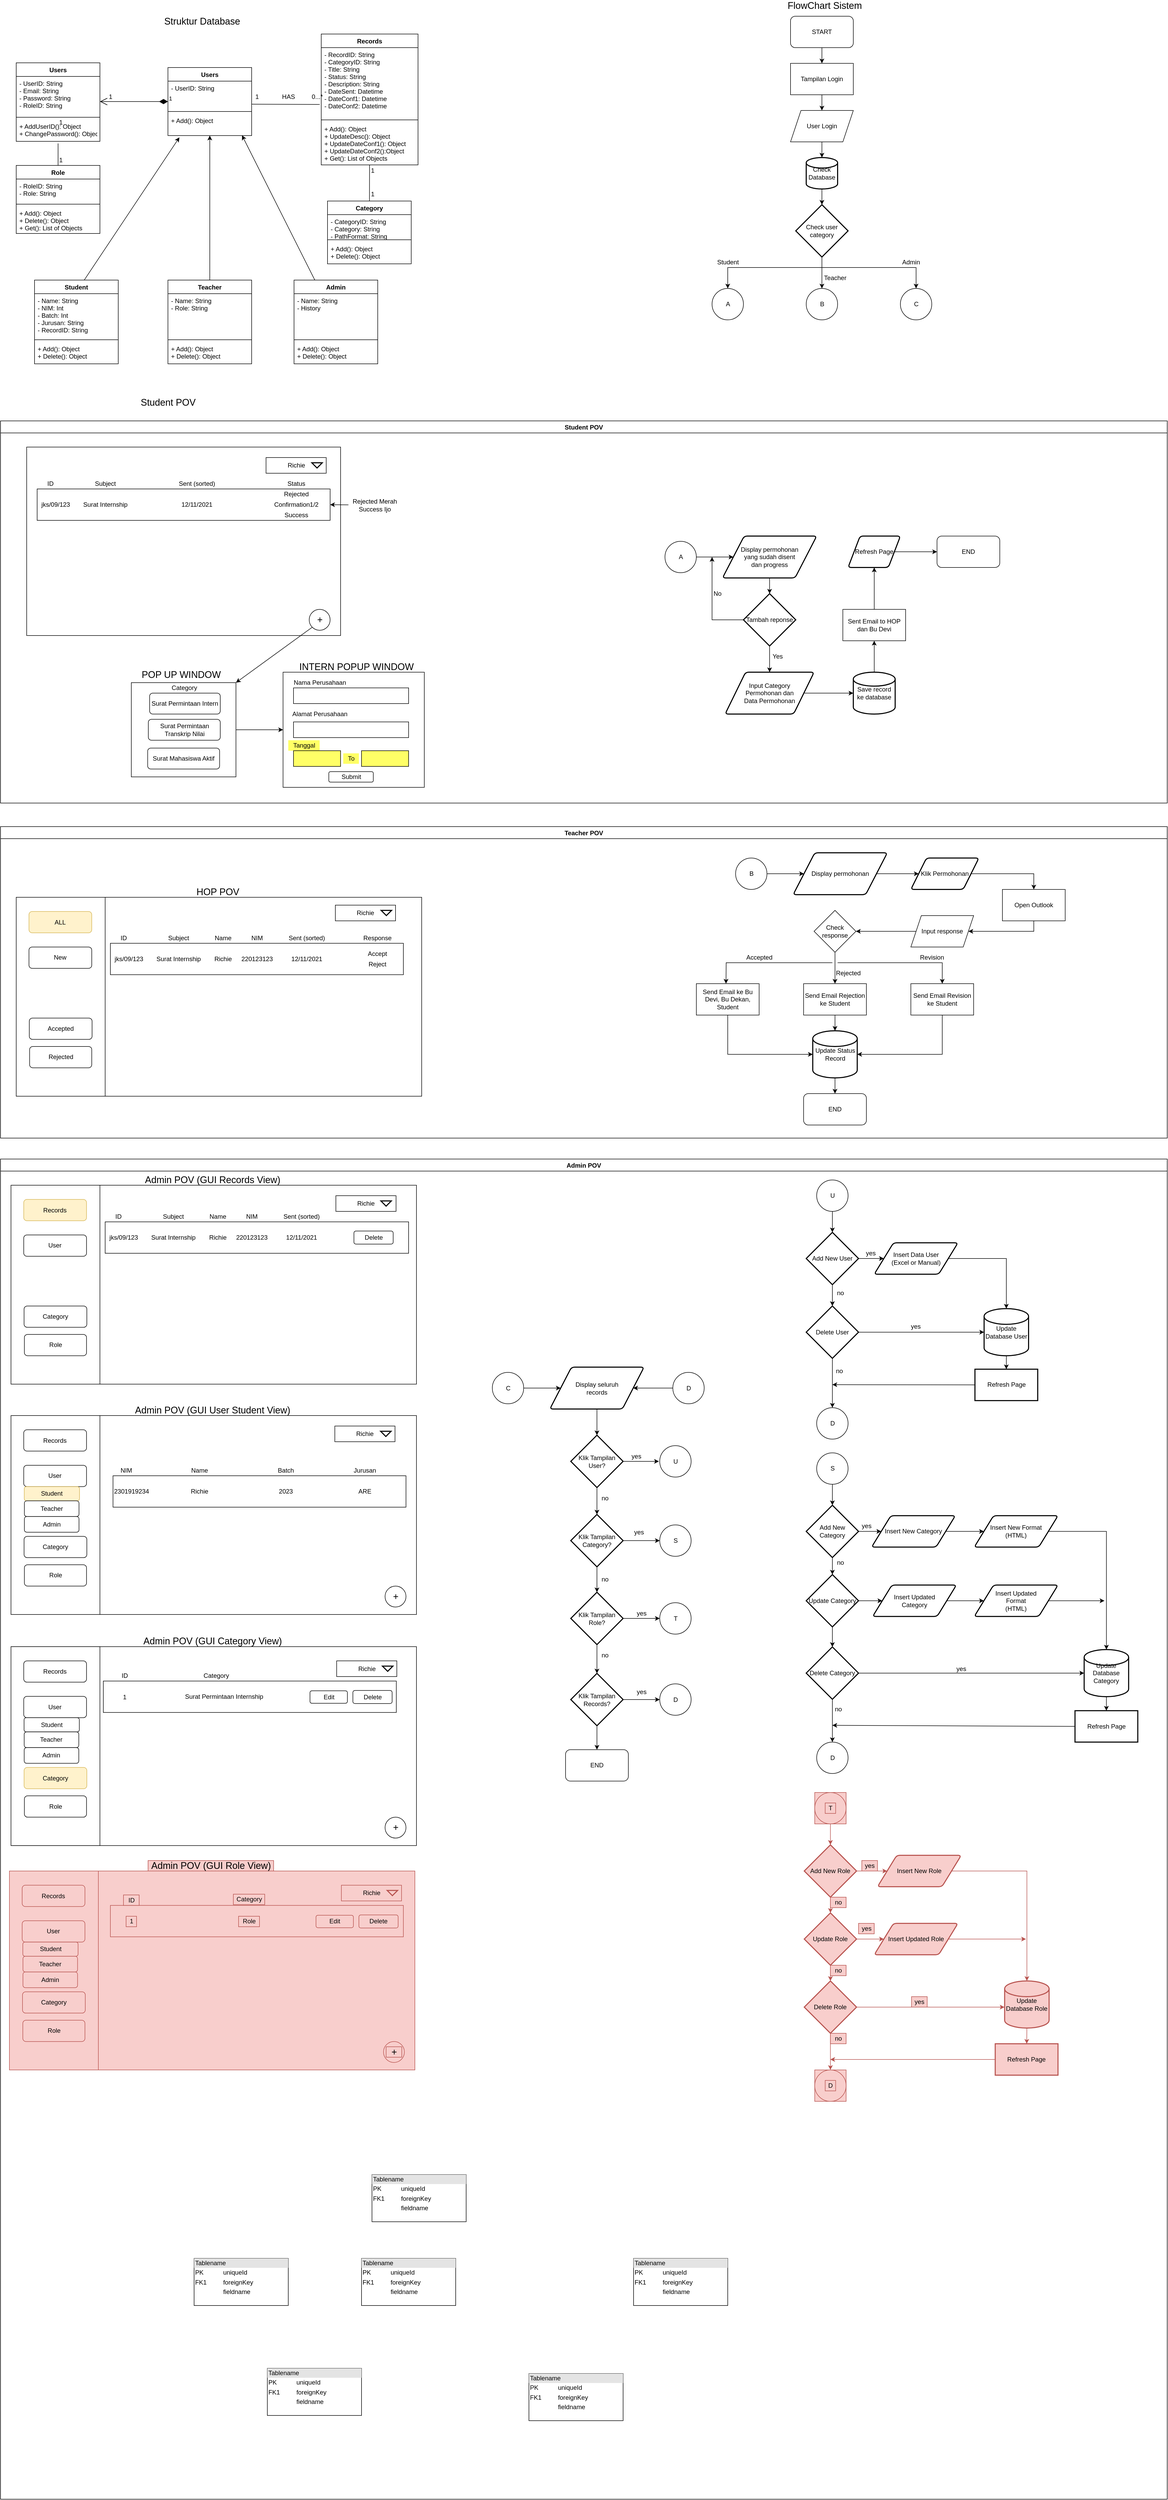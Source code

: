 <mxfile version="16.2.4" type="device"><diagram id="c_nYl54st1ewN5KSXaQ0" name="Page-1"><mxGraphModel dx="1621" dy="729" grid="1" gridSize="10" guides="1" tooltips="1" connect="1" arrows="1" fold="1" page="1" pageScale="1" pageWidth="850" pageHeight="1100" math="0" shadow="0"><root><mxCell id="0"/><mxCell id="1" parent="0"/><mxCell id="4VUxoAFI2m8frpcOSo9u-29" value="" style="endArrow=none;html=1;rounded=0;exitX=1;exitY=0.815;exitDx=0;exitDy=0;exitPerimeter=0;entryX=-0.016;entryY=0.81;entryDx=0;entryDy=0;entryPerimeter=0;" parent="1" source="oojMvIIZdfwbcbWDWtK1-4" target="oojMvIIZdfwbcbWDWtK1-9" edge="1"><mxGeometry width="50" height="50" relative="1" as="geometry"><mxPoint x="500" y="270.738" as="sourcePoint"/><mxPoint x="640" y="225" as="targetPoint"/></mxGeometry></mxCell><mxCell id="4VUxoAFI2m8frpcOSo9u-35" value="1" style="text;html=1;align=center;verticalAlign=middle;resizable=0;points=[];autosize=1;strokeColor=none;fillColor=none;" parent="1" vertex="1"><mxGeometry x="500" y="201" width="20" height="20" as="geometry"/></mxCell><mxCell id="4VUxoAFI2m8frpcOSo9u-36" value="0...*" style="text;html=1;align=center;verticalAlign=middle;resizable=0;points=[];autosize=1;strokeColor=none;fillColor=none;" parent="1" vertex="1"><mxGeometry x="605" y="201" width="40" height="20" as="geometry"/></mxCell><mxCell id="4VUxoAFI2m8frpcOSo9u-37" value="HAS" style="text;html=1;align=center;verticalAlign=middle;resizable=0;points=[];autosize=1;strokeColor=none;fillColor=none;" parent="1" vertex="1"><mxGeometry x="550" y="201" width="40" height="20" as="geometry"/></mxCell><mxCell id="jBIpif9WpWLcBTbnZH-t-6" value="" style="edgeStyle=orthogonalEdgeStyle;rounded=0;orthogonalLoop=1;jettySize=auto;html=1;" parent="1" source="jBIpif9WpWLcBTbnZH-t-1" target="jBIpif9WpWLcBTbnZH-t-3" edge="1"><mxGeometry relative="1" as="geometry"/></mxCell><mxCell id="jBIpif9WpWLcBTbnZH-t-1" value="START" style="rounded=1;whiteSpace=wrap;html=1;" parent="1" vertex="1"><mxGeometry x="1530" y="57" width="120" height="60" as="geometry"/></mxCell><mxCell id="jBIpif9WpWLcBTbnZH-t-7" value="" style="edgeStyle=orthogonalEdgeStyle;rounded=0;orthogonalLoop=1;jettySize=auto;html=1;" parent="1" source="jBIpif9WpWLcBTbnZH-t-3" target="jBIpif9WpWLcBTbnZH-t-5" edge="1"><mxGeometry relative="1" as="geometry"/></mxCell><mxCell id="jBIpif9WpWLcBTbnZH-t-3" value="Tampilan Login" style="rounded=0;whiteSpace=wrap;html=1;" parent="1" vertex="1"><mxGeometry x="1530" y="147" width="120" height="60" as="geometry"/></mxCell><mxCell id="jBIpif9WpWLcBTbnZH-t-11" value="" style="edgeStyle=orthogonalEdgeStyle;rounded=0;orthogonalLoop=1;jettySize=auto;html=1;" parent="1" source="jBIpif9WpWLcBTbnZH-t-5" target="jBIpif9WpWLcBTbnZH-t-9" edge="1"><mxGeometry relative="1" as="geometry"/></mxCell><mxCell id="jBIpif9WpWLcBTbnZH-t-5" value="User Login" style="shape=parallelogram;perimeter=parallelogramPerimeter;whiteSpace=wrap;html=1;fixedSize=1;" parent="1" vertex="1"><mxGeometry x="1530" y="237" width="120" height="60" as="geometry"/></mxCell><mxCell id="jBIpif9WpWLcBTbnZH-t-14" value="" style="edgeStyle=orthogonalEdgeStyle;rounded=0;orthogonalLoop=1;jettySize=auto;html=1;" parent="1" source="jBIpif9WpWLcBTbnZH-t-9" target="jBIpif9WpWLcBTbnZH-t-13" edge="1"><mxGeometry relative="1" as="geometry"/></mxCell><mxCell id="jBIpif9WpWLcBTbnZH-t-9" value="Check Database" style="strokeWidth=2;html=1;shape=mxgraph.flowchart.database;whiteSpace=wrap;" parent="1" vertex="1"><mxGeometry x="1560" y="327" width="60" height="60" as="geometry"/></mxCell><mxCell id="jBIpif9WpWLcBTbnZH-t-13" value="Check user category" style="strokeWidth=2;html=1;shape=mxgraph.flowchart.decision;whiteSpace=wrap;" parent="1" vertex="1"><mxGeometry x="1540" y="417" width="100" height="100" as="geometry"/></mxCell><mxCell id="jBIpif9WpWLcBTbnZH-t-20" value="" style="group" parent="1" vertex="1" connectable="0"><mxGeometry x="1410" y="537" width="360" height="40" as="geometry"/></mxCell><mxCell id="jBIpif9WpWLcBTbnZH-t-17" value="" style="endArrow=classic;html=1;rounded=0;exitX=0.5;exitY=1;exitDx=0;exitDy=0;exitPerimeter=0;" parent="jBIpif9WpWLcBTbnZH-t-20" source="jBIpif9WpWLcBTbnZH-t-13" edge="1"><mxGeometry width="50" height="50" relative="1" as="geometry"><mxPoint x="110" y="-60" as="sourcePoint"/><mxPoint y="40" as="targetPoint"/><Array as="points"><mxPoint x="180"/><mxPoint/></Array></mxGeometry></mxCell><mxCell id="jBIpif9WpWLcBTbnZH-t-18" value="" style="endArrow=classic;html=1;rounded=0;" parent="jBIpif9WpWLcBTbnZH-t-20" edge="1"><mxGeometry width="50" height="50" relative="1" as="geometry"><mxPoint x="180" as="sourcePoint"/><mxPoint x="180" y="40" as="targetPoint"/></mxGeometry></mxCell><mxCell id="jBIpif9WpWLcBTbnZH-t-19" value="" style="endArrow=classic;html=1;rounded=0;" parent="jBIpif9WpWLcBTbnZH-t-20" edge="1"><mxGeometry width="50" height="50" relative="1" as="geometry"><mxPoint x="180" as="sourcePoint"/><mxPoint x="360" y="40" as="targetPoint"/><Array as="points"><mxPoint x="360"/></Array></mxGeometry></mxCell><mxCell id="jBIpif9WpWLcBTbnZH-t-24" value="Teacher" style="text;html=1;align=center;verticalAlign=middle;resizable=0;points=[];autosize=1;strokeColor=none;fillColor=none;" parent="jBIpif9WpWLcBTbnZH-t-20" vertex="1"><mxGeometry x="175" y="10" width="60" height="20" as="geometry"/></mxCell><mxCell id="jBIpif9WpWLcBTbnZH-t-23" value="Student" style="text;html=1;align=center;verticalAlign=middle;resizable=0;points=[];autosize=1;strokeColor=none;fillColor=none;" parent="1" vertex="1"><mxGeometry x="1380" y="517" width="60" height="20" as="geometry"/></mxCell><mxCell id="jBIpif9WpWLcBTbnZH-t-25" value="Admin" style="text;html=1;align=center;verticalAlign=middle;resizable=0;points=[];autosize=1;strokeColor=none;fillColor=none;" parent="1" vertex="1"><mxGeometry x="1735" y="517" width="50" height="20" as="geometry"/></mxCell><mxCell id="jBIpif9WpWLcBTbnZH-t-27" value="" style="verticalLabelPosition=bottom;verticalAlign=top;html=1;shape=mxgraph.flowchart.on-page_reference;" parent="1" vertex="1"><mxGeometry x="1380" y="577" width="60" height="60" as="geometry"/></mxCell><mxCell id="jBIpif9WpWLcBTbnZH-t-28" value="A" style="text;html=1;align=center;verticalAlign=middle;resizable=0;points=[];autosize=1;strokeColor=none;fillColor=none;" parent="1" vertex="1"><mxGeometry x="1400" y="597" width="20" height="20" as="geometry"/></mxCell><mxCell id="jBIpif9WpWLcBTbnZH-t-29" value="" style="verticalLabelPosition=bottom;verticalAlign=top;html=1;shape=mxgraph.flowchart.on-page_reference;" parent="1" vertex="1"><mxGeometry x="1560" y="577" width="60" height="60" as="geometry"/></mxCell><mxCell id="jBIpif9WpWLcBTbnZH-t-30" value="" style="verticalLabelPosition=bottom;verticalAlign=top;html=1;shape=mxgraph.flowchart.on-page_reference;" parent="1" vertex="1"><mxGeometry x="1740" y="577" width="60" height="60" as="geometry"/></mxCell><mxCell id="jBIpif9WpWLcBTbnZH-t-31" value="B" style="text;html=1;align=center;verticalAlign=middle;resizable=0;points=[];autosize=1;strokeColor=none;fillColor=none;" parent="1" vertex="1"><mxGeometry x="1580" y="597" width="20" height="20" as="geometry"/></mxCell><mxCell id="jBIpif9WpWLcBTbnZH-t-32" value="C" style="text;html=1;align=center;verticalAlign=middle;resizable=0;points=[];autosize=1;strokeColor=none;fillColor=none;" parent="1" vertex="1"><mxGeometry x="1760" y="597" width="20" height="20" as="geometry"/></mxCell><mxCell id="jBIpif9WpWLcBTbnZH-t-103" value="Student POV" style="text;html=1;align=center;verticalAlign=middle;resizable=0;points=[];autosize=1;strokeColor=none;fillColor=none;" parent="1" vertex="1"><mxGeometry x="1365" y="830" width="90" height="20" as="geometry"/></mxCell><mxCell id="jBIpif9WpWLcBTbnZH-t-104" value="&lt;font style=&quot;font-size: 18px&quot;&gt;FlowChart Sistem&lt;/font&gt;" style="text;html=1;align=center;verticalAlign=middle;resizable=0;points=[];autosize=1;strokeColor=none;fillColor=none;" parent="1" vertex="1"><mxGeometry x="1515" y="27" width="160" height="20" as="geometry"/></mxCell><mxCell id="jBIpif9WpWLcBTbnZH-t-106" value="&lt;font style=&quot;font-size: 18px&quot;&gt;Struktur Database&lt;/font&gt;" style="text;html=1;align=center;verticalAlign=middle;resizable=0;points=[];autosize=1;strokeColor=none;fillColor=none;" parent="1" vertex="1"><mxGeometry x="325" y="57" width="160" height="20" as="geometry"/></mxCell><mxCell id="jBIpif9WpWLcBTbnZH-t-141" value="Student POV" style="text;html=1;align=center;verticalAlign=middle;resizable=0;points=[];autosize=1;strokeColor=none;fillColor=none;fontSize=18;" parent="1" vertex="1"><mxGeometry x="280" y="780" width="120" height="30" as="geometry"/></mxCell><mxCell id="jBIpif9WpWLcBTbnZH-t-204" value="" style="endArrow=none;html=1;rounded=0;fontSize=18;" parent="1" source="oojMvIIZdfwbcbWDWtK1-19" target="oojMvIIZdfwbcbWDWtK1-11" edge="1"><mxGeometry width="50" height="50" relative="1" as="geometry"><mxPoint x="725" y="440" as="sourcePoint"/><mxPoint x="725" y="340" as="targetPoint"/></mxGeometry></mxCell><mxCell id="jBIpif9WpWLcBTbnZH-t-205" value="&lt;font style=&quot;font-size: 12px&quot;&gt;1&lt;/font&gt;" style="text;html=1;align=center;verticalAlign=middle;resizable=0;points=[];autosize=1;strokeColor=none;fillColor=none;fontSize=18;" parent="1" vertex="1"><mxGeometry x="721" y="335" width="20" height="30" as="geometry"/></mxCell><mxCell id="jBIpif9WpWLcBTbnZH-t-207" value="&lt;font style=&quot;font-size: 12px&quot;&gt;1&lt;/font&gt;" style="text;html=1;align=center;verticalAlign=middle;resizable=0;points=[];autosize=1;strokeColor=none;fillColor=none;fontSize=18;" parent="1" vertex="1"><mxGeometry x="721" y="380" width="20" height="30" as="geometry"/></mxCell><mxCell id="EmxwqggFCouqZY8TvfbV-15" value="" style="endArrow=none;html=1;rounded=0;exitX=0.5;exitY=0;exitDx=0;exitDy=0;" parent="1" edge="1"><mxGeometry width="50" height="50" relative="1" as="geometry"><mxPoint x="130" y="342" as="sourcePoint"/><mxPoint x="130" y="300" as="targetPoint"/></mxGeometry></mxCell><mxCell id="AuTyX_TT2-5er94bAFYM-2" value="" style="endArrow=classic;html=1;rounded=0;exitX=0.5;exitY=0;exitDx=0;exitDy=0;entryX=0.137;entryY=1.08;entryDx=0;entryDy=0;entryPerimeter=0;" parent="1" target="oojMvIIZdfwbcbWDWtK1-6" edge="1"><mxGeometry width="50" height="50" relative="1" as="geometry"><mxPoint x="180.0" y="561" as="sourcePoint"/><mxPoint x="390" y="320" as="targetPoint"/></mxGeometry></mxCell><mxCell id="AuTyX_TT2-5er94bAFYM-3" value="" style="endArrow=classic;html=1;rounded=0;entryX=0.885;entryY=0.99;entryDx=0;entryDy=0;entryPerimeter=0;" parent="1" source="sH_E9lHIt5oSJinamunz-9" target="oojMvIIZdfwbcbWDWtK1-6" edge="1"><mxGeometry width="50" height="50" relative="1" as="geometry"><mxPoint x="628.62" y="561" as="sourcePoint"/><mxPoint x="460" y="320" as="targetPoint"/></mxGeometry></mxCell><mxCell id="AuTyX_TT2-5er94bAFYM-4" value="" style="endArrow=classic;html=1;rounded=0;exitX=0.5;exitY=0;exitDx=0;exitDy=0;" parent="1" target="oojMvIIZdfwbcbWDWtK1-6" edge="1"><mxGeometry width="50" height="50" relative="1" as="geometry"><mxPoint x="420" y="561" as="sourcePoint"/><mxPoint x="425" y="290" as="targetPoint"/></mxGeometry></mxCell><mxCell id="AuTyX_TT2-5er94bAFYM-7" value="1" style="text;html=1;align=center;verticalAlign=middle;resizable=0;points=[];autosize=1;strokeColor=none;fillColor=none;" parent="1" vertex="1"><mxGeometry x="220" y="201" width="20" height="20" as="geometry"/></mxCell><mxCell id="AuTyX_TT2-5er94bAFYM-9" value="1" style="text;html=1;align=center;verticalAlign=middle;resizable=0;points=[];autosize=1;strokeColor=none;fillColor=none;" parent="1" vertex="1"><mxGeometry x="125" y="250" width="20" height="20" as="geometry"/></mxCell><mxCell id="AuTyX_TT2-5er94bAFYM-10" value="1" style="text;html=1;align=center;verticalAlign=middle;resizable=0;points=[];autosize=1;strokeColor=none;fillColor=none;" parent="1" vertex="1"><mxGeometry x="125" y="322" width="20" height="20" as="geometry"/></mxCell><mxCell id="oojMvIIZdfwbcbWDWtK1-3" value="Users" style="swimlane;fontStyle=1;align=center;verticalAlign=top;childLayout=stackLayout;horizontal=1;startSize=26;horizontalStack=0;resizeParent=1;resizeParentMax=0;resizeLast=0;collapsible=1;marginBottom=0;" parent="1" vertex="1"><mxGeometry x="340" y="155" width="160" height="130" as="geometry"/></mxCell><mxCell id="oojMvIIZdfwbcbWDWtK1-4" value="- UserID: String&#10;" style="text;strokeColor=none;fillColor=none;align=left;verticalAlign=top;spacingLeft=4;spacingRight=4;overflow=hidden;rotatable=0;points=[[0,0.5],[1,0.5]];portConstraint=eastwest;" parent="oojMvIIZdfwbcbWDWtK1-3" vertex="1"><mxGeometry y="26" width="160" height="54" as="geometry"/></mxCell><mxCell id="oojMvIIZdfwbcbWDWtK1-5" value="" style="line;strokeWidth=1;fillColor=none;align=left;verticalAlign=middle;spacingTop=-1;spacingLeft=3;spacingRight=3;rotatable=0;labelPosition=right;points=[];portConstraint=eastwest;" parent="oojMvIIZdfwbcbWDWtK1-3" vertex="1"><mxGeometry y="80" width="160" height="8" as="geometry"/></mxCell><mxCell id="oojMvIIZdfwbcbWDWtK1-6" value="+ Add(): Object&#10;" style="text;strokeColor=none;fillColor=none;align=left;verticalAlign=top;spacingLeft=4;spacingRight=4;overflow=hidden;rotatable=0;points=[[0,0.5],[1,0.5]];portConstraint=eastwest;" parent="oojMvIIZdfwbcbWDWtK1-3" vertex="1"><mxGeometry y="88" width="160" height="42" as="geometry"/></mxCell><mxCell id="oojMvIIZdfwbcbWDWtK1-7" value="1" style="endArrow=open;html=1;endSize=12;startArrow=diamondThin;startSize=14;startFill=1;edgeStyle=orthogonalEdgeStyle;align=left;verticalAlign=bottom;rounded=0;" parent="1" source="oojMvIIZdfwbcbWDWtK1-3" edge="1"><mxGeometry x="-1" y="3" relative="1" as="geometry"><mxPoint x="335" y="356" as="sourcePoint"/><mxPoint x="210" y="220" as="targetPoint"/></mxGeometry></mxCell><mxCell id="oojMvIIZdfwbcbWDWtK1-8" value="Records" style="swimlane;fontStyle=1;align=center;verticalAlign=top;childLayout=stackLayout;horizontal=1;startSize=26;horizontalStack=0;resizeParent=1;resizeParentMax=0;resizeLast=0;collapsible=1;marginBottom=0;" parent="1" vertex="1"><mxGeometry x="633" y="91" width="185" height="250" as="geometry"/></mxCell><mxCell id="oojMvIIZdfwbcbWDWtK1-9" value="- RecordID: String&#10;- CategoryID: String&#10;- Title: String&#10;- Status: String&#10;- Description: String&#10;- DateSent: Datetime&#10;- DateConf1: Datetime&#10;- DateConf2: Datetime" style="text;strokeColor=none;fillColor=none;align=left;verticalAlign=top;spacingLeft=4;spacingRight=4;overflow=hidden;rotatable=0;points=[[0,0.5],[1,0.5]];portConstraint=eastwest;" parent="oojMvIIZdfwbcbWDWtK1-8" vertex="1"><mxGeometry y="26" width="185" height="134" as="geometry"/></mxCell><mxCell id="oojMvIIZdfwbcbWDWtK1-10" value="" style="line;strokeWidth=1;fillColor=none;align=left;verticalAlign=middle;spacingTop=-1;spacingLeft=3;spacingRight=3;rotatable=0;labelPosition=right;points=[];portConstraint=eastwest;" parent="oojMvIIZdfwbcbWDWtK1-8" vertex="1"><mxGeometry y="160" width="185" height="8" as="geometry"/></mxCell><mxCell id="oojMvIIZdfwbcbWDWtK1-11" value="+ Add(): Object&#10;+ UpdateDesc(): Object&#10;+ UpdateDateConf1(): Object&#10;+ UpdateDateConf2():Object&#10;+ Get(): List of Objects" style="text;strokeColor=none;fillColor=none;align=left;verticalAlign=top;spacingLeft=4;spacingRight=4;overflow=hidden;rotatable=0;points=[[0,0.5],[1,0.5]];portConstraint=eastwest;" parent="oojMvIIZdfwbcbWDWtK1-8" vertex="1"><mxGeometry y="168" width="185" height="82" as="geometry"/></mxCell><mxCell id="oojMvIIZdfwbcbWDWtK1-15" value="Users" style="swimlane;fontStyle=1;align=center;verticalAlign=top;childLayout=stackLayout;horizontal=1;startSize=26;horizontalStack=0;resizeParent=1;resizeParentMax=0;resizeLast=0;collapsible=1;marginBottom=0;" parent="1" vertex="1"><mxGeometry x="50" y="146" width="160" height="150" as="geometry"/></mxCell><mxCell id="oojMvIIZdfwbcbWDWtK1-16" value="- UserID: String&#10;- Email: String&#10;- Password: String&#10;- RoleID: String&#10;" style="text;strokeColor=none;fillColor=none;align=left;verticalAlign=top;spacingLeft=4;spacingRight=4;overflow=hidden;rotatable=0;points=[[0,0.5],[1,0.5]];portConstraint=eastwest;" parent="oojMvIIZdfwbcbWDWtK1-15" vertex="1"><mxGeometry y="26" width="160" height="74" as="geometry"/></mxCell><mxCell id="oojMvIIZdfwbcbWDWtK1-17" value="" style="line;strokeWidth=1;fillColor=none;align=left;verticalAlign=middle;spacingTop=-1;spacingLeft=3;spacingRight=3;rotatable=0;labelPosition=right;points=[];portConstraint=eastwest;" parent="oojMvIIZdfwbcbWDWtK1-15" vertex="1"><mxGeometry y="100" width="160" height="8" as="geometry"/></mxCell><mxCell id="oojMvIIZdfwbcbWDWtK1-18" value="+ AddUserID(): Object&#10;+ ChangePassword(): Object" style="text;strokeColor=none;fillColor=none;align=left;verticalAlign=top;spacingLeft=4;spacingRight=4;overflow=hidden;rotatable=0;points=[[0,0.5],[1,0.5]];portConstraint=eastwest;" parent="oojMvIIZdfwbcbWDWtK1-15" vertex="1"><mxGeometry y="108" width="160" height="42" as="geometry"/></mxCell><mxCell id="oojMvIIZdfwbcbWDWtK1-19" value="Category" style="swimlane;fontStyle=1;align=center;verticalAlign=top;childLayout=stackLayout;horizontal=1;startSize=26;horizontalStack=0;resizeParent=1;resizeParentMax=0;resizeLast=0;collapsible=1;marginBottom=0;" parent="1" vertex="1"><mxGeometry x="645" y="410" width="160" height="120" as="geometry"/></mxCell><mxCell id="oojMvIIZdfwbcbWDWtK1-20" value="- CategoryID: String&#10;- Category: String&#10;- PathFormat: String" style="text;strokeColor=none;fillColor=none;align=left;verticalAlign=top;spacingLeft=4;spacingRight=4;overflow=hidden;rotatable=0;points=[[0,0.5],[1,0.5]];portConstraint=eastwest;" parent="oojMvIIZdfwbcbWDWtK1-19" vertex="1"><mxGeometry y="26" width="160" height="44" as="geometry"/></mxCell><mxCell id="oojMvIIZdfwbcbWDWtK1-21" value="" style="line;strokeWidth=1;fillColor=none;align=left;verticalAlign=middle;spacingTop=-1;spacingLeft=3;spacingRight=3;rotatable=0;labelPosition=right;points=[];portConstraint=eastwest;" parent="oojMvIIZdfwbcbWDWtK1-19" vertex="1"><mxGeometry y="70" width="160" height="8" as="geometry"/></mxCell><mxCell id="oojMvIIZdfwbcbWDWtK1-22" value="+ Add(): Object&#10;+ Delete(): Object" style="text;strokeColor=none;fillColor=none;align=left;verticalAlign=top;spacingLeft=4;spacingRight=4;overflow=hidden;rotatable=0;points=[[0,0.5],[1,0.5]];portConstraint=eastwest;" parent="oojMvIIZdfwbcbWDWtK1-19" vertex="1"><mxGeometry y="78" width="160" height="42" as="geometry"/></mxCell><mxCell id="oojMvIIZdfwbcbWDWtK1-24" value="Role" style="swimlane;fontStyle=1;align=center;verticalAlign=top;childLayout=stackLayout;horizontal=1;startSize=26;horizontalStack=0;resizeParent=1;resizeParentMax=0;resizeLast=0;collapsible=1;marginBottom=0;" parent="1" vertex="1"><mxGeometry x="50" y="342" width="160" height="130" as="geometry"/></mxCell><mxCell id="oojMvIIZdfwbcbWDWtK1-25" value="- RoleID: String&#10;- Role: String" style="text;strokeColor=none;fillColor=none;align=left;verticalAlign=top;spacingLeft=4;spacingRight=4;overflow=hidden;rotatable=0;points=[[0,0.5],[1,0.5]];portConstraint=eastwest;" parent="oojMvIIZdfwbcbWDWtK1-24" vertex="1"><mxGeometry y="26" width="160" height="44" as="geometry"/></mxCell><mxCell id="oojMvIIZdfwbcbWDWtK1-26" value="" style="line;strokeWidth=1;fillColor=none;align=left;verticalAlign=middle;spacingTop=-1;spacingLeft=3;spacingRight=3;rotatable=0;labelPosition=right;points=[];portConstraint=eastwest;" parent="oojMvIIZdfwbcbWDWtK1-24" vertex="1"><mxGeometry y="70" width="160" height="8" as="geometry"/></mxCell><mxCell id="oojMvIIZdfwbcbWDWtK1-27" value="+ Add(): Object&#10;+ Delete(): Object&#10;+ Get(): List of Objects" style="text;strokeColor=none;fillColor=none;align=left;verticalAlign=top;spacingLeft=4;spacingRight=4;overflow=hidden;rotatable=0;points=[[0,0.5],[1,0.5]];portConstraint=eastwest;" parent="oojMvIIZdfwbcbWDWtK1-24" vertex="1"><mxGeometry y="78" width="160" height="52" as="geometry"/></mxCell><mxCell id="sH_E9lHIt5oSJinamunz-1" value="Student" style="swimlane;fontStyle=1;align=center;verticalAlign=top;childLayout=stackLayout;horizontal=1;startSize=26;horizontalStack=0;resizeParent=1;resizeParentMax=0;resizeLast=0;collapsible=1;marginBottom=0;" parent="1" vertex="1"><mxGeometry x="85" y="561" width="160" height="160" as="geometry"/></mxCell><mxCell id="sH_E9lHIt5oSJinamunz-2" value="- Name: String&#10;- NIM: Int&#10;- Batch: Int&#10;- Jurusan: String&#10;- RecordID: String" style="text;strokeColor=none;fillColor=none;align=left;verticalAlign=top;spacingLeft=4;spacingRight=4;overflow=hidden;rotatable=0;points=[[0,0.5],[1,0.5]];portConstraint=eastwest;" parent="sH_E9lHIt5oSJinamunz-1" vertex="1"><mxGeometry y="26" width="160" height="84" as="geometry"/></mxCell><mxCell id="sH_E9lHIt5oSJinamunz-3" value="" style="line;strokeWidth=1;fillColor=none;align=left;verticalAlign=middle;spacingTop=-1;spacingLeft=3;spacingRight=3;rotatable=0;labelPosition=right;points=[];portConstraint=eastwest;" parent="sH_E9lHIt5oSJinamunz-1" vertex="1"><mxGeometry y="110" width="160" height="8" as="geometry"/></mxCell><mxCell id="sH_E9lHIt5oSJinamunz-4" value="+ Add(): Object&#10;+ Delete(): Object" style="text;strokeColor=none;fillColor=none;align=left;verticalAlign=top;spacingLeft=4;spacingRight=4;overflow=hidden;rotatable=0;points=[[0,0.5],[1,0.5]];portConstraint=eastwest;" parent="sH_E9lHIt5oSJinamunz-1" vertex="1"><mxGeometry y="118" width="160" height="42" as="geometry"/></mxCell><mxCell id="sH_E9lHIt5oSJinamunz-5" value="Teacher" style="swimlane;fontStyle=1;align=center;verticalAlign=top;childLayout=stackLayout;horizontal=1;startSize=26;horizontalStack=0;resizeParent=1;resizeParentMax=0;resizeLast=0;collapsible=1;marginBottom=0;" parent="1" vertex="1"><mxGeometry x="340" y="561" width="160" height="160" as="geometry"/></mxCell><mxCell id="sH_E9lHIt5oSJinamunz-6" value="- Name: String&#10;- Role: String" style="text;strokeColor=none;fillColor=none;align=left;verticalAlign=top;spacingLeft=4;spacingRight=4;overflow=hidden;rotatable=0;points=[[0,0.5],[1,0.5]];portConstraint=eastwest;" parent="sH_E9lHIt5oSJinamunz-5" vertex="1"><mxGeometry y="26" width="160" height="84" as="geometry"/></mxCell><mxCell id="sH_E9lHIt5oSJinamunz-7" value="" style="line;strokeWidth=1;fillColor=none;align=left;verticalAlign=middle;spacingTop=-1;spacingLeft=3;spacingRight=3;rotatable=0;labelPosition=right;points=[];portConstraint=eastwest;" parent="sH_E9lHIt5oSJinamunz-5" vertex="1"><mxGeometry y="110" width="160" height="8" as="geometry"/></mxCell><mxCell id="sH_E9lHIt5oSJinamunz-8" value="+ Add(): Object&#10;+ Delete(): Object" style="text;strokeColor=none;fillColor=none;align=left;verticalAlign=top;spacingLeft=4;spacingRight=4;overflow=hidden;rotatable=0;points=[[0,0.5],[1,0.5]];portConstraint=eastwest;" parent="sH_E9lHIt5oSJinamunz-5" vertex="1"><mxGeometry y="118" width="160" height="42" as="geometry"/></mxCell><mxCell id="sH_E9lHIt5oSJinamunz-9" value="Admin" style="swimlane;fontStyle=1;align=center;verticalAlign=top;childLayout=stackLayout;horizontal=1;startSize=26;horizontalStack=0;resizeParent=1;resizeParentMax=0;resizeLast=0;collapsible=1;marginBottom=0;" parent="1" vertex="1"><mxGeometry x="581" y="561" width="160" height="160" as="geometry"/></mxCell><mxCell id="sH_E9lHIt5oSJinamunz-10" value="- Name: String&#10;- History" style="text;strokeColor=none;fillColor=none;align=left;verticalAlign=top;spacingLeft=4;spacingRight=4;overflow=hidden;rotatable=0;points=[[0,0.5],[1,0.5]];portConstraint=eastwest;" parent="sH_E9lHIt5oSJinamunz-9" vertex="1"><mxGeometry y="26" width="160" height="84" as="geometry"/></mxCell><mxCell id="sH_E9lHIt5oSJinamunz-11" value="" style="line;strokeWidth=1;fillColor=none;align=left;verticalAlign=middle;spacingTop=-1;spacingLeft=3;spacingRight=3;rotatable=0;labelPosition=right;points=[];portConstraint=eastwest;" parent="sH_E9lHIt5oSJinamunz-9" vertex="1"><mxGeometry y="110" width="160" height="8" as="geometry"/></mxCell><mxCell id="sH_E9lHIt5oSJinamunz-12" value="+ Add(): Object&#10;+ Delete(): Object" style="text;strokeColor=none;fillColor=none;align=left;verticalAlign=top;spacingLeft=4;spacingRight=4;overflow=hidden;rotatable=0;points=[[0,0.5],[1,0.5]];portConstraint=eastwest;" parent="sH_E9lHIt5oSJinamunz-9" vertex="1"><mxGeometry y="118" width="160" height="42" as="geometry"/></mxCell><mxCell id="AdKgrJtlrGXQj1In5N8T-155" value="Admin POV" style="swimlane;" parent="1" vertex="1"><mxGeometry x="20" y="2240" width="2230" height="2560" as="geometry"/></mxCell><mxCell id="AdKgrJtlrGXQj1In5N8T-1" value="" style="verticalLabelPosition=bottom;verticalAlign=top;html=1;shape=mxgraph.flowchart.on-page_reference;" parent="AdKgrJtlrGXQj1In5N8T-155" vertex="1"><mxGeometry x="940" y="407.5" width="60" height="60" as="geometry"/></mxCell><mxCell id="AdKgrJtlrGXQj1In5N8T-4" value="Display seluruh &lt;br&gt;records" style="shape=parallelogram;html=1;strokeWidth=2;perimeter=parallelogramPerimeter;whiteSpace=wrap;rounded=1;arcSize=12;size=0.23;" parent="AdKgrJtlrGXQj1In5N8T-155" vertex="1"><mxGeometry x="1050" y="397.5" width="180" height="80" as="geometry"/></mxCell><mxCell id="AdKgrJtlrGXQj1In5N8T-7" value="" style="edgeStyle=orthogonalEdgeStyle;rounded=0;orthogonalLoop=1;jettySize=auto;html=1;" parent="AdKgrJtlrGXQj1In5N8T-155" source="AdKgrJtlrGXQj1In5N8T-1" target="AdKgrJtlrGXQj1In5N8T-4" edge="1"><mxGeometry relative="1" as="geometry"/></mxCell><mxCell id="AdKgrJtlrGXQj1In5N8T-5" value="C" style="text;html=1;align=center;verticalAlign=middle;resizable=0;points=[];autosize=1;strokeColor=none;fillColor=none;" parent="AdKgrJtlrGXQj1In5N8T-155" vertex="1"><mxGeometry x="960" y="427.5" width="20" height="20" as="geometry"/></mxCell><mxCell id="AdKgrJtlrGXQj1In5N8T-12" value="" style="edgeStyle=orthogonalEdgeStyle;rounded=0;orthogonalLoop=1;jettySize=auto;html=1;" parent="AdKgrJtlrGXQj1In5N8T-155" source="AdKgrJtlrGXQj1In5N8T-9" edge="1"><mxGeometry relative="1" as="geometry"><mxPoint x="1258.4" y="577.5" as="targetPoint"/></mxGeometry></mxCell><mxCell id="AdKgrJtlrGXQj1In5N8T-9" value="Klik Tampilan User?" style="strokeWidth=2;html=1;shape=mxgraph.flowchart.decision;whiteSpace=wrap;" parent="AdKgrJtlrGXQj1In5N8T-155" vertex="1"><mxGeometry x="1090" y="527.5" width="100" height="100" as="geometry"/></mxCell><mxCell id="AdKgrJtlrGXQj1In5N8T-10" value="" style="edgeStyle=orthogonalEdgeStyle;rounded=0;orthogonalLoop=1;jettySize=auto;html=1;" parent="AdKgrJtlrGXQj1In5N8T-155" source="AdKgrJtlrGXQj1In5N8T-4" target="AdKgrJtlrGXQj1In5N8T-9" edge="1"><mxGeometry relative="1" as="geometry"/></mxCell><mxCell id="AdKgrJtlrGXQj1In5N8T-15" value="Klik Tampilan Category?" style="strokeWidth=2;html=1;shape=mxgraph.flowchart.decision;whiteSpace=wrap;" parent="AdKgrJtlrGXQj1In5N8T-155" vertex="1"><mxGeometry x="1090" y="678.93" width="100" height="100" as="geometry"/></mxCell><mxCell id="AdKgrJtlrGXQj1In5N8T-16" value="" style="edgeStyle=orthogonalEdgeStyle;rounded=0;orthogonalLoop=1;jettySize=auto;html=1;" parent="AdKgrJtlrGXQj1In5N8T-155" source="AdKgrJtlrGXQj1In5N8T-9" target="AdKgrJtlrGXQj1In5N8T-15" edge="1"><mxGeometry relative="1" as="geometry"/></mxCell><mxCell id="AdKgrJtlrGXQj1In5N8T-28" value="Klik Tampilan Role?" style="strokeWidth=2;html=1;shape=mxgraph.flowchart.decision;whiteSpace=wrap;" parent="AdKgrJtlrGXQj1In5N8T-155" vertex="1"><mxGeometry x="1090" y="827.5" width="100" height="100" as="geometry"/></mxCell><mxCell id="AdKgrJtlrGXQj1In5N8T-29" value="" style="edgeStyle=orthogonalEdgeStyle;rounded=0;orthogonalLoop=1;jettySize=auto;html=1;" parent="AdKgrJtlrGXQj1In5N8T-155" source="AdKgrJtlrGXQj1In5N8T-15" target="AdKgrJtlrGXQj1In5N8T-28" edge="1"><mxGeometry relative="1" as="geometry"/></mxCell><mxCell id="AdKgrJtlrGXQj1In5N8T-44" value="" style="verticalLabelPosition=bottom;verticalAlign=top;html=1;shape=mxgraph.flowchart.on-page_reference;" parent="AdKgrJtlrGXQj1In5N8T-155" vertex="1"><mxGeometry x="1260" y="547.5" width="60" height="60" as="geometry"/></mxCell><mxCell id="AdKgrJtlrGXQj1In5N8T-45" value="U" style="text;html=1;align=center;verticalAlign=middle;resizable=0;points=[];autosize=1;strokeColor=none;fillColor=none;" parent="AdKgrJtlrGXQj1In5N8T-155" vertex="1"><mxGeometry x="1280" y="567.5" width="20" height="20" as="geometry"/></mxCell><mxCell id="AdKgrJtlrGXQj1In5N8T-64" value="" style="edgeStyle=orthogonalEdgeStyle;rounded=0;orthogonalLoop=1;jettySize=auto;html=1;" parent="AdKgrJtlrGXQj1In5N8T-155" source="AdKgrJtlrGXQj1In5N8T-61" target="AdKgrJtlrGXQj1In5N8T-4" edge="1"><mxGeometry relative="1" as="geometry"/></mxCell><mxCell id="AdKgrJtlrGXQj1In5N8T-89" value="" style="group" parent="AdKgrJtlrGXQj1In5N8T-155" vertex="1" connectable="0"><mxGeometry x="1260" y="698.93" width="60" height="60" as="geometry"/></mxCell><mxCell id="AdKgrJtlrGXQj1In5N8T-90" value="" style="verticalLabelPosition=bottom;verticalAlign=top;html=1;shape=mxgraph.flowchart.on-page_reference;" parent="AdKgrJtlrGXQj1In5N8T-89" vertex="1"><mxGeometry width="60" height="60" as="geometry"/></mxCell><mxCell id="AdKgrJtlrGXQj1In5N8T-91" value="S" style="text;html=1;align=center;verticalAlign=middle;resizable=0;points=[];autosize=1;strokeColor=none;fillColor=none;" parent="AdKgrJtlrGXQj1In5N8T-89" vertex="1"><mxGeometry x="20" y="20" width="20" height="20" as="geometry"/></mxCell><mxCell id="AdKgrJtlrGXQj1In5N8T-18" value="" style="edgeStyle=orthogonalEdgeStyle;rounded=0;orthogonalLoop=1;jettySize=auto;html=1;" parent="AdKgrJtlrGXQj1In5N8T-155" source="AdKgrJtlrGXQj1In5N8T-15" target="AdKgrJtlrGXQj1In5N8T-90" edge="1"><mxGeometry relative="1" as="geometry"><mxPoint x="1258.4" y="728.93" as="targetPoint"/></mxGeometry></mxCell><mxCell id="AdKgrJtlrGXQj1In5N8T-93" value="" style="group" parent="AdKgrJtlrGXQj1In5N8T-155" vertex="1" connectable="0"><mxGeometry x="1260" y="847.5" width="60" height="60" as="geometry"/></mxCell><mxCell id="AdKgrJtlrGXQj1In5N8T-94" value="" style="verticalLabelPosition=bottom;verticalAlign=top;html=1;shape=mxgraph.flowchart.on-page_reference;" parent="AdKgrJtlrGXQj1In5N8T-93" vertex="1"><mxGeometry width="60" height="60" as="geometry"/></mxCell><mxCell id="AdKgrJtlrGXQj1In5N8T-95" value="T" style="text;html=1;align=center;verticalAlign=middle;resizable=0;points=[];autosize=1;strokeColor=none;fillColor=none;" parent="AdKgrJtlrGXQj1In5N8T-93" vertex="1"><mxGeometry x="20" y="20" width="20" height="20" as="geometry"/></mxCell><mxCell id="AdKgrJtlrGXQj1In5N8T-119" value="Klik Tampilan Records?" style="strokeWidth=2;html=1;shape=mxgraph.flowchart.decision;whiteSpace=wrap;" parent="AdKgrJtlrGXQj1In5N8T-155" vertex="1"><mxGeometry x="1090" y="982.5" width="100" height="100" as="geometry"/></mxCell><mxCell id="AdKgrJtlrGXQj1In5N8T-120" value="" style="edgeStyle=orthogonalEdgeStyle;rounded=0;orthogonalLoop=1;jettySize=auto;html=1;" parent="AdKgrJtlrGXQj1In5N8T-155" source="AdKgrJtlrGXQj1In5N8T-28" target="AdKgrJtlrGXQj1In5N8T-119" edge="1"><mxGeometry relative="1" as="geometry"/></mxCell><mxCell id="AdKgrJtlrGXQj1In5N8T-121" value="" style="verticalLabelPosition=bottom;verticalAlign=top;html=1;shape=mxgraph.flowchart.on-page_reference;" parent="AdKgrJtlrGXQj1In5N8T-155" vertex="1"><mxGeometry x="1260" y="1002.5" width="60" height="60" as="geometry"/></mxCell><mxCell id="AdKgrJtlrGXQj1In5N8T-123" value="D" style="text;html=1;align=center;verticalAlign=middle;resizable=0;points=[];autosize=1;strokeColor=none;fillColor=none;" parent="AdKgrJtlrGXQj1In5N8T-155" vertex="1"><mxGeometry x="1280" y="1022.5" width="20" height="20" as="geometry"/></mxCell><mxCell id="AdKgrJtlrGXQj1In5N8T-31" value="" style="edgeStyle=orthogonalEdgeStyle;rounded=0;orthogonalLoop=1;jettySize=auto;html=1;entryX=0;entryY=0.5;entryDx=0;entryDy=0;entryPerimeter=0;" parent="AdKgrJtlrGXQj1In5N8T-155" source="AdKgrJtlrGXQj1In5N8T-119" target="AdKgrJtlrGXQj1In5N8T-121" edge="1"><mxGeometry relative="1" as="geometry"><mxPoint x="1258.4" y="877.5" as="targetPoint"/></mxGeometry></mxCell><mxCell id="AdKgrJtlrGXQj1In5N8T-126" value="" style="edgeStyle=orthogonalEdgeStyle;rounded=0;orthogonalLoop=1;jettySize=auto;html=1;entryX=0;entryY=0.5;entryDx=0;entryDy=0;entryPerimeter=0;" parent="AdKgrJtlrGXQj1In5N8T-155" source="AdKgrJtlrGXQj1In5N8T-28" target="AdKgrJtlrGXQj1In5N8T-94" edge="1"><mxGeometry relative="1" as="geometry"><mxPoint x="1200" y="887.5" as="sourcePoint"/><mxPoint x="1268.4" y="887.5" as="targetPoint"/></mxGeometry></mxCell><mxCell id="AdKgrJtlrGXQj1In5N8T-127" value="END" style="rounded=1;whiteSpace=wrap;html=1;" parent="AdKgrJtlrGXQj1In5N8T-155" vertex="1"><mxGeometry x="1080" y="1128.21" width="120" height="60" as="geometry"/></mxCell><mxCell id="AdKgrJtlrGXQj1In5N8T-129" value="yes" style="text;html=1;align=center;verticalAlign=middle;resizable=0;points=[];autosize=1;strokeColor=none;fillColor=none;" parent="AdKgrJtlrGXQj1In5N8T-155" vertex="1"><mxGeometry x="1200" y="558.21" width="30" height="20" as="geometry"/></mxCell><mxCell id="AdKgrJtlrGXQj1In5N8T-130" value="no" style="text;html=1;align=center;verticalAlign=middle;resizable=0;points=[];autosize=1;strokeColor=none;fillColor=none;" parent="AdKgrJtlrGXQj1In5N8T-155" vertex="1"><mxGeometry x="1140" y="638.21" width="30" height="20" as="geometry"/></mxCell><mxCell id="AdKgrJtlrGXQj1In5N8T-132" value="no" style="text;html=1;align=center;verticalAlign=middle;resizable=0;points=[];autosize=1;strokeColor=none;fillColor=none;" parent="AdKgrJtlrGXQj1In5N8T-155" vertex="1"><mxGeometry x="1140" y="792.5" width="30" height="20" as="geometry"/></mxCell><mxCell id="AdKgrJtlrGXQj1In5N8T-133" value="no" style="text;html=1;align=center;verticalAlign=middle;resizable=0;points=[];autosize=1;strokeColor=none;fillColor=none;" parent="AdKgrJtlrGXQj1In5N8T-155" vertex="1"><mxGeometry x="1140" y="937.5" width="30" height="20" as="geometry"/></mxCell><mxCell id="AdKgrJtlrGXQj1In5N8T-135" value="yes" style="text;html=1;align=center;verticalAlign=middle;resizable=0;points=[];autosize=1;strokeColor=none;fillColor=none;" parent="AdKgrJtlrGXQj1In5N8T-155" vertex="1"><mxGeometry x="1205" y="702.86" width="30" height="20" as="geometry"/></mxCell><mxCell id="AdKgrJtlrGXQj1In5N8T-138" value="yes" style="text;html=1;align=center;verticalAlign=middle;resizable=0;points=[];autosize=1;strokeColor=none;fillColor=none;" parent="AdKgrJtlrGXQj1In5N8T-155" vertex="1"><mxGeometry x="1210" y="857.5" width="30" height="20" as="geometry"/></mxCell><mxCell id="AdKgrJtlrGXQj1In5N8T-139" value="yes" style="text;html=1;align=center;verticalAlign=middle;resizable=0;points=[];autosize=1;strokeColor=none;fillColor=none;" parent="AdKgrJtlrGXQj1In5N8T-155" vertex="1"><mxGeometry x="1210" y="1007.5" width="30" height="20" as="geometry"/></mxCell><mxCell id="AdKgrJtlrGXQj1In5N8T-128" value="" style="edgeStyle=orthogonalEdgeStyle;rounded=0;orthogonalLoop=1;jettySize=auto;html=1;" parent="AdKgrJtlrGXQj1In5N8T-155" source="AdKgrJtlrGXQj1In5N8T-119" target="AdKgrJtlrGXQj1In5N8T-127" edge="1"><mxGeometry relative="1" as="geometry"/></mxCell><mxCell id="AdKgrJtlrGXQj1In5N8T-61" value="" style="verticalLabelPosition=bottom;verticalAlign=top;html=1;shape=mxgraph.flowchart.on-page_reference;" parent="AdKgrJtlrGXQj1In5N8T-155" vertex="1"><mxGeometry x="1285" y="407.5" width="60" height="60" as="geometry"/></mxCell><mxCell id="AdKgrJtlrGXQj1In5N8T-62" value="D" style="text;html=1;align=center;verticalAlign=middle;resizable=0;points=[];autosize=1;strokeColor=none;fillColor=none;" parent="AdKgrJtlrGXQj1In5N8T-155" vertex="1"><mxGeometry x="1305" y="427.5" width="20" height="20" as="geometry"/></mxCell><mxCell id="AdKgrJtlrGXQj1In5N8T-37" value="" style="group" parent="AdKgrJtlrGXQj1In5N8T-155" vertex="1" connectable="0"><mxGeometry x="1560" y="40.0" width="60" height="60" as="geometry"/></mxCell><mxCell id="AdKgrJtlrGXQj1In5N8T-35" value="" style="verticalLabelPosition=bottom;verticalAlign=top;html=1;shape=mxgraph.flowchart.on-page_reference;" parent="AdKgrJtlrGXQj1In5N8T-37" vertex="1"><mxGeometry width="60" height="60" as="geometry"/></mxCell><mxCell id="AdKgrJtlrGXQj1In5N8T-36" value="U" style="text;html=1;align=center;verticalAlign=middle;resizable=0;points=[];autosize=1;strokeColor=none;fillColor=none;" parent="AdKgrJtlrGXQj1In5N8T-37" vertex="1"><mxGeometry x="20" y="20" width="20" height="20" as="geometry"/></mxCell><mxCell id="AdKgrJtlrGXQj1In5N8T-38" value="Add New User" style="strokeWidth=2;html=1;shape=mxgraph.flowchart.decision;whiteSpace=wrap;" parent="AdKgrJtlrGXQj1In5N8T-155" vertex="1"><mxGeometry x="1540" y="140.0" width="100" height="100" as="geometry"/></mxCell><mxCell id="AdKgrJtlrGXQj1In5N8T-39" value="Insert Data User&lt;br&gt;(Excel or Manual)" style="shape=parallelogram;html=1;strokeWidth=2;perimeter=parallelogramPerimeter;whiteSpace=wrap;rounded=1;arcSize=12;size=0.23;" parent="AdKgrJtlrGXQj1In5N8T-155" vertex="1"><mxGeometry x="1670" y="160.0" width="160" height="60" as="geometry"/></mxCell><mxCell id="AdKgrJtlrGXQj1In5N8T-40" value="" style="edgeStyle=orthogonalEdgeStyle;rounded=0;orthogonalLoop=1;jettySize=auto;html=1;" parent="AdKgrJtlrGXQj1In5N8T-155" source="AdKgrJtlrGXQj1In5N8T-38" target="AdKgrJtlrGXQj1In5N8T-39" edge="1"><mxGeometry relative="1" as="geometry"/></mxCell><mxCell id="AdKgrJtlrGXQj1In5N8T-41" value="Update Database User" style="strokeWidth=2;html=1;shape=mxgraph.flowchart.database;whiteSpace=wrap;" parent="AdKgrJtlrGXQj1In5N8T-155" vertex="1"><mxGeometry x="1880" y="285.71" width="85" height="90" as="geometry"/></mxCell><mxCell id="AdKgrJtlrGXQj1In5N8T-42" value="" style="edgeStyle=orthogonalEdgeStyle;rounded=0;orthogonalLoop=1;jettySize=auto;html=1;" parent="AdKgrJtlrGXQj1In5N8T-155" source="AdKgrJtlrGXQj1In5N8T-39" target="AdKgrJtlrGXQj1In5N8T-41" edge="1"><mxGeometry relative="1" as="geometry"/></mxCell><mxCell id="AdKgrJtlrGXQj1In5N8T-43" value="Delete User" style="strokeWidth=2;html=1;shape=mxgraph.flowchart.decision;whiteSpace=wrap;" parent="AdKgrJtlrGXQj1In5N8T-155" vertex="1"><mxGeometry x="1540" y="280.71" width="100" height="100" as="geometry"/></mxCell><mxCell id="AdKgrJtlrGXQj1In5N8T-48" value="" style="edgeStyle=orthogonalEdgeStyle;rounded=0;orthogonalLoop=1;jettySize=auto;html=1;" parent="AdKgrJtlrGXQj1In5N8T-155" source="AdKgrJtlrGXQj1In5N8T-38" target="AdKgrJtlrGXQj1In5N8T-43" edge="1"><mxGeometry relative="1" as="geometry"/></mxCell><mxCell id="AdKgrJtlrGXQj1In5N8T-47" value="" style="edgeStyle=orthogonalEdgeStyle;rounded=0;orthogonalLoop=1;jettySize=auto;html=1;" parent="AdKgrJtlrGXQj1In5N8T-155" source="AdKgrJtlrGXQj1In5N8T-43" target="AdKgrJtlrGXQj1In5N8T-41" edge="1"><mxGeometry relative="1" as="geometry"><mxPoint x="1740" y="330.71" as="targetPoint"/></mxGeometry></mxCell><mxCell id="AdKgrJtlrGXQj1In5N8T-49" value="" style="edgeStyle=orthogonalEdgeStyle;rounded=0;orthogonalLoop=1;jettySize=auto;html=1;" parent="AdKgrJtlrGXQj1In5N8T-155" source="AdKgrJtlrGXQj1In5N8T-35" target="AdKgrJtlrGXQj1In5N8T-38" edge="1"><mxGeometry relative="1" as="geometry"/></mxCell><mxCell id="AdKgrJtlrGXQj1In5N8T-51" value="" style="group" parent="AdKgrJtlrGXQj1In5N8T-155" vertex="1" connectable="0"><mxGeometry x="1560" y="475.0" width="60" height="60" as="geometry"/></mxCell><mxCell id="AdKgrJtlrGXQj1In5N8T-52" value="" style="verticalLabelPosition=bottom;verticalAlign=top;html=1;shape=mxgraph.flowchart.on-page_reference;" parent="AdKgrJtlrGXQj1In5N8T-51" vertex="1"><mxGeometry width="60" height="60" as="geometry"/></mxCell><mxCell id="AdKgrJtlrGXQj1In5N8T-53" value="D" style="text;html=1;align=center;verticalAlign=middle;resizable=0;points=[];autosize=1;strokeColor=none;fillColor=none;" parent="AdKgrJtlrGXQj1In5N8T-51" vertex="1"><mxGeometry x="20" y="20" width="20" height="20" as="geometry"/></mxCell><mxCell id="AdKgrJtlrGXQj1In5N8T-56" value="Refresh Page" style="whiteSpace=wrap;html=1;strokeWidth=2;" parent="AdKgrJtlrGXQj1In5N8T-155" vertex="1"><mxGeometry x="1862.5" y="401.43" width="120" height="60" as="geometry"/></mxCell><mxCell id="AdKgrJtlrGXQj1In5N8T-58" value="" style="endArrow=classic;html=1;rounded=0;exitX=0.5;exitY=1;exitDx=0;exitDy=0;exitPerimeter=0;" parent="AdKgrJtlrGXQj1In5N8T-155" source="AdKgrJtlrGXQj1In5N8T-41" target="AdKgrJtlrGXQj1In5N8T-56" edge="1"><mxGeometry width="50" height="50" relative="1" as="geometry"><mxPoint x="1530" y="400.0" as="sourcePoint"/><mxPoint x="1580" y="350.0" as="targetPoint"/></mxGeometry></mxCell><mxCell id="AdKgrJtlrGXQj1In5N8T-59" value="" style="endArrow=classic;html=1;rounded=0;exitX=0;exitY=0.5;exitDx=0;exitDy=0;" parent="AdKgrJtlrGXQj1In5N8T-155" source="AdKgrJtlrGXQj1In5N8T-56" edge="1"><mxGeometry width="50" height="50" relative="1" as="geometry"><mxPoint x="1530" y="400.0" as="sourcePoint"/><mxPoint x="1590" y="431.0" as="targetPoint"/></mxGeometry></mxCell><mxCell id="AdKgrJtlrGXQj1In5N8T-60" value="" style="endArrow=classic;html=1;rounded=0;exitX=0.5;exitY=1;exitDx=0;exitDy=0;exitPerimeter=0;entryX=0.5;entryY=0;entryDx=0;entryDy=0;entryPerimeter=0;" parent="AdKgrJtlrGXQj1In5N8T-155" source="AdKgrJtlrGXQj1In5N8T-43" target="AdKgrJtlrGXQj1In5N8T-52" edge="1"><mxGeometry width="50" height="50" relative="1" as="geometry"><mxPoint x="1530" y="400.0" as="sourcePoint"/><mxPoint x="1580" y="350.0" as="targetPoint"/></mxGeometry></mxCell><mxCell id="AdKgrJtlrGXQj1In5N8T-65" value="" style="group" parent="AdKgrJtlrGXQj1In5N8T-155" vertex="1" connectable="0"><mxGeometry x="1560" y="561.25" width="60" height="60" as="geometry"/></mxCell><mxCell id="AdKgrJtlrGXQj1In5N8T-66" value="" style="verticalLabelPosition=bottom;verticalAlign=top;html=1;shape=mxgraph.flowchart.on-page_reference;" parent="AdKgrJtlrGXQj1In5N8T-65" vertex="1"><mxGeometry width="60" height="60" as="geometry"/></mxCell><mxCell id="AdKgrJtlrGXQj1In5N8T-67" value="S" style="text;html=1;align=center;verticalAlign=middle;resizable=0;points=[];autosize=1;strokeColor=none;fillColor=none;" parent="AdKgrJtlrGXQj1In5N8T-65" vertex="1"><mxGeometry x="20" y="20" width="20" height="20" as="geometry"/></mxCell><mxCell id="AdKgrJtlrGXQj1In5N8T-262" value="" style="edgeStyle=orthogonalEdgeStyle;rounded=0;orthogonalLoop=1;jettySize=auto;html=1;" parent="AdKgrJtlrGXQj1In5N8T-155" source="AdKgrJtlrGXQj1In5N8T-70" target="AdKgrJtlrGXQj1In5N8T-259" edge="1"><mxGeometry relative="1" as="geometry"/></mxCell><mxCell id="AdKgrJtlrGXQj1In5N8T-70" value="Add New Category" style="strokeWidth=2;html=1;shape=mxgraph.flowchart.decision;whiteSpace=wrap;" parent="AdKgrJtlrGXQj1In5N8T-155" vertex="1"><mxGeometry x="1540" y="661.25" width="100" height="100" as="geometry"/></mxCell><mxCell id="AdKgrJtlrGXQj1In5N8T-72" value="Insert New Category" style="shape=parallelogram;html=1;strokeWidth=2;perimeter=parallelogramPerimeter;whiteSpace=wrap;rounded=1;arcSize=12;size=0.23;" parent="AdKgrJtlrGXQj1In5N8T-155" vertex="1"><mxGeometry x="1665" y="681.25" width="160" height="60" as="geometry"/></mxCell><mxCell id="AdKgrJtlrGXQj1In5N8T-68" value="" style="edgeStyle=orthogonalEdgeStyle;rounded=0;orthogonalLoop=1;jettySize=auto;html=1;" parent="AdKgrJtlrGXQj1In5N8T-155" source="AdKgrJtlrGXQj1In5N8T-70" target="AdKgrJtlrGXQj1In5N8T-72" edge="1"><mxGeometry relative="1" as="geometry"/></mxCell><mxCell id="AdKgrJtlrGXQj1In5N8T-73" value="Update Database Category" style="strokeWidth=2;html=1;shape=mxgraph.flowchart.database;whiteSpace=wrap;" parent="AdKgrJtlrGXQj1In5N8T-155" vertex="1"><mxGeometry x="2071.25" y="936.96" width="85" height="90" as="geometry"/></mxCell><mxCell id="AdKgrJtlrGXQj1In5N8T-75" value="Delete Category" style="strokeWidth=2;html=1;shape=mxgraph.flowchart.decision;whiteSpace=wrap;" parent="AdKgrJtlrGXQj1In5N8T-155" vertex="1"><mxGeometry x="1540" y="931.96" width="100" height="100" as="geometry"/></mxCell><mxCell id="AdKgrJtlrGXQj1In5N8T-74" value="" style="edgeStyle=orthogonalEdgeStyle;rounded=0;orthogonalLoop=1;jettySize=auto;html=1;" parent="AdKgrJtlrGXQj1In5N8T-155" source="AdKgrJtlrGXQj1In5N8T-75" target="AdKgrJtlrGXQj1In5N8T-73" edge="1"><mxGeometry relative="1" as="geometry"><mxPoint x="1736.25" y="981.25" as="targetPoint"/></mxGeometry></mxCell><mxCell id="AdKgrJtlrGXQj1In5N8T-78" value="" style="edgeStyle=orthogonalEdgeStyle;rounded=0;orthogonalLoop=1;jettySize=auto;html=1;" parent="AdKgrJtlrGXQj1In5N8T-155" source="AdKgrJtlrGXQj1In5N8T-66" target="AdKgrJtlrGXQj1In5N8T-70" edge="1"><mxGeometry relative="1" as="geometry"/></mxCell><mxCell id="AdKgrJtlrGXQj1In5N8T-79" value="" style="group" parent="AdKgrJtlrGXQj1In5N8T-155" vertex="1" connectable="0"><mxGeometry x="1560" y="1113.75" width="60" height="60" as="geometry"/></mxCell><mxCell id="AdKgrJtlrGXQj1In5N8T-80" value="" style="verticalLabelPosition=bottom;verticalAlign=top;html=1;shape=mxgraph.flowchart.on-page_reference;" parent="AdKgrJtlrGXQj1In5N8T-79" vertex="1"><mxGeometry width="60" height="60" as="geometry"/></mxCell><mxCell id="AdKgrJtlrGXQj1In5N8T-81" value="D" style="text;html=1;align=center;verticalAlign=middle;resizable=0;points=[];autosize=1;strokeColor=none;fillColor=none;" parent="AdKgrJtlrGXQj1In5N8T-79" vertex="1"><mxGeometry x="20" y="20" width="20" height="20" as="geometry"/></mxCell><mxCell id="AdKgrJtlrGXQj1In5N8T-82" value="Refresh Page" style="whiteSpace=wrap;html=1;strokeWidth=2;" parent="AdKgrJtlrGXQj1In5N8T-155" vertex="1"><mxGeometry x="2053.75" y="1053.75" width="120" height="60" as="geometry"/></mxCell><mxCell id="AdKgrJtlrGXQj1In5N8T-83" value="" style="endArrow=classic;html=1;rounded=0;exitX=0.5;exitY=1;exitDx=0;exitDy=0;exitPerimeter=0;" parent="AdKgrJtlrGXQj1In5N8T-155" source="AdKgrJtlrGXQj1In5N8T-73" target="AdKgrJtlrGXQj1In5N8T-82" edge="1"><mxGeometry width="50" height="50" relative="1" as="geometry"><mxPoint x="1530" y="921.25" as="sourcePoint"/><mxPoint x="1580" y="871.25" as="targetPoint"/></mxGeometry></mxCell><mxCell id="AdKgrJtlrGXQj1In5N8T-84" value="" style="endArrow=classic;html=1;rounded=0;exitX=0;exitY=0.5;exitDx=0;exitDy=0;" parent="AdKgrJtlrGXQj1In5N8T-155" source="AdKgrJtlrGXQj1In5N8T-82" edge="1"><mxGeometry width="50" height="50" relative="1" as="geometry"><mxPoint x="1526.25" y="1050.54" as="sourcePoint"/><mxPoint x="1590" y="1081.75" as="targetPoint"/></mxGeometry></mxCell><mxCell id="AdKgrJtlrGXQj1In5N8T-85" value="" style="endArrow=classic;html=1;rounded=0;exitX=0.5;exitY=1;exitDx=0;exitDy=0;exitPerimeter=0;entryX=0.5;entryY=0;entryDx=0;entryDy=0;entryPerimeter=0;" parent="AdKgrJtlrGXQj1In5N8T-155" source="AdKgrJtlrGXQj1In5N8T-75" target="AdKgrJtlrGXQj1In5N8T-80" edge="1"><mxGeometry width="50" height="50" relative="1" as="geometry"><mxPoint x="1526.25" y="1050.54" as="sourcePoint"/><mxPoint x="1576.25" y="1000.54" as="targetPoint"/></mxGeometry></mxCell><mxCell id="AdKgrJtlrGXQj1In5N8T-88" value="" style="edgeStyle=orthogonalEdgeStyle;rounded=0;orthogonalLoop=1;jettySize=auto;html=1;" parent="AdKgrJtlrGXQj1In5N8T-155" source="AdKgrJtlrGXQj1In5N8T-86" target="AdKgrJtlrGXQj1In5N8T-73" edge="1"><mxGeometry relative="1" as="geometry"/></mxCell><mxCell id="AdKgrJtlrGXQj1In5N8T-86" value="Insert New Format&lt;br&gt;(HTML)" style="shape=parallelogram;html=1;strokeWidth=2;perimeter=parallelogramPerimeter;whiteSpace=wrap;rounded=1;arcSize=12;size=0.23;" parent="AdKgrJtlrGXQj1In5N8T-155" vertex="1"><mxGeometry x="1861.25" y="681.25" width="160" height="60" as="geometry"/></mxCell><mxCell id="AdKgrJtlrGXQj1In5N8T-96" value="" style="group;fillColor=#f8cecc;strokeColor=#b85450;" parent="AdKgrJtlrGXQj1In5N8T-155" vertex="1" connectable="0"><mxGeometry x="1556.25" y="1210" width="60" height="60" as="geometry"/></mxCell><mxCell id="AdKgrJtlrGXQj1In5N8T-97" value="" style="verticalLabelPosition=bottom;verticalAlign=top;html=1;shape=mxgraph.flowchart.on-page_reference;fillColor=#f8cecc;strokeColor=#b85450;" parent="AdKgrJtlrGXQj1In5N8T-96" vertex="1"><mxGeometry width="60" height="60" as="geometry"/></mxCell><mxCell id="AdKgrJtlrGXQj1In5N8T-98" value="T" style="text;html=1;align=center;verticalAlign=middle;resizable=0;points=[];autosize=1;strokeColor=#b85450;fillColor=#f8cecc;" parent="AdKgrJtlrGXQj1In5N8T-96" vertex="1"><mxGeometry x="20" y="20" width="20" height="20" as="geometry"/></mxCell><mxCell id="AdKgrJtlrGXQj1In5N8T-272" value="" style="edgeStyle=orthogonalEdgeStyle;rounded=0;orthogonalLoop=1;jettySize=auto;html=1;fillColor=#f8cecc;strokeColor=#b85450;" parent="AdKgrJtlrGXQj1In5N8T-155" source="AdKgrJtlrGXQj1In5N8T-101" target="AdKgrJtlrGXQj1In5N8T-271" edge="1"><mxGeometry relative="1" as="geometry"/></mxCell><mxCell id="AdKgrJtlrGXQj1In5N8T-101" value="Add New Role" style="strokeWidth=2;html=1;shape=mxgraph.flowchart.decision;whiteSpace=wrap;fillColor=#f8cecc;strokeColor=#b85450;" parent="AdKgrJtlrGXQj1In5N8T-155" vertex="1"><mxGeometry x="1536.25" y="1310" width="100" height="100" as="geometry"/></mxCell><mxCell id="AdKgrJtlrGXQj1In5N8T-87" value="" style="edgeStyle=orthogonalEdgeStyle;rounded=0;orthogonalLoop=1;jettySize=auto;html=1;" parent="AdKgrJtlrGXQj1In5N8T-155" source="AdKgrJtlrGXQj1In5N8T-72" target="AdKgrJtlrGXQj1In5N8T-86" edge="1"><mxGeometry relative="1" as="geometry"/></mxCell><mxCell id="AdKgrJtlrGXQj1In5N8T-103" value="Insert New Role" style="shape=parallelogram;html=1;strokeWidth=2;perimeter=parallelogramPerimeter;whiteSpace=wrap;rounded=1;arcSize=12;size=0.23;fillColor=#f8cecc;strokeColor=#b85450;" parent="AdKgrJtlrGXQj1In5N8T-155" vertex="1"><mxGeometry x="1676.25" y="1330" width="160" height="60" as="geometry"/></mxCell><mxCell id="AdKgrJtlrGXQj1In5N8T-104" value="Update Database Role" style="strokeWidth=2;html=1;shape=mxgraph.flowchart.database;whiteSpace=wrap;fillColor=#f8cecc;strokeColor=#b85450;" parent="AdKgrJtlrGXQj1In5N8T-155" vertex="1"><mxGeometry x="1919.25" y="1570" width="85" height="90" as="geometry"/></mxCell><mxCell id="AdKgrJtlrGXQj1In5N8T-106" value="Delete Role" style="strokeWidth=2;html=1;shape=mxgraph.flowchart.decision;whiteSpace=wrap;fillColor=#f8cecc;strokeColor=#b85450;" parent="AdKgrJtlrGXQj1In5N8T-155" vertex="1"><mxGeometry x="1536.25" y="1570" width="100" height="100" as="geometry"/></mxCell><mxCell id="AdKgrJtlrGXQj1In5N8T-99" value="" style="edgeStyle=orthogonalEdgeStyle;rounded=0;orthogonalLoop=1;jettySize=auto;html=1;fillColor=#f8cecc;strokeColor=#b85450;" parent="AdKgrJtlrGXQj1In5N8T-155" source="AdKgrJtlrGXQj1In5N8T-101" target="AdKgrJtlrGXQj1In5N8T-103" edge="1"><mxGeometry relative="1" as="geometry"/></mxCell><mxCell id="AdKgrJtlrGXQj1In5N8T-109" value="" style="edgeStyle=orthogonalEdgeStyle;rounded=0;orthogonalLoop=1;jettySize=auto;html=1;fillColor=#f8cecc;strokeColor=#b85450;" parent="AdKgrJtlrGXQj1In5N8T-155" source="AdKgrJtlrGXQj1In5N8T-97" target="AdKgrJtlrGXQj1In5N8T-101" edge="1"><mxGeometry relative="1" as="geometry"/></mxCell><mxCell id="AdKgrJtlrGXQj1In5N8T-110" value="" style="group;fillColor=#f8cecc;strokeColor=#b85450;" parent="AdKgrJtlrGXQj1In5N8T-155" vertex="1" connectable="0"><mxGeometry x="1556.25" y="1740.0" width="60" height="60" as="geometry"/></mxCell><mxCell id="AdKgrJtlrGXQj1In5N8T-111" value="" style="verticalLabelPosition=bottom;verticalAlign=top;html=1;shape=mxgraph.flowchart.on-page_reference;fillColor=#f8cecc;strokeColor=#b85450;" parent="AdKgrJtlrGXQj1In5N8T-110" vertex="1"><mxGeometry width="60" height="60" as="geometry"/></mxCell><mxCell id="AdKgrJtlrGXQj1In5N8T-112" value="D" style="text;html=1;align=center;verticalAlign=middle;resizable=0;points=[];autosize=1;strokeColor=#b85450;fillColor=#f8cecc;" parent="AdKgrJtlrGXQj1In5N8T-110" vertex="1"><mxGeometry x="20" y="20" width="20" height="20" as="geometry"/></mxCell><mxCell id="AdKgrJtlrGXQj1In5N8T-113" value="Refresh Page" style="whiteSpace=wrap;html=1;strokeWidth=2;fillColor=#f8cecc;strokeColor=#b85450;" parent="AdKgrJtlrGXQj1In5N8T-155" vertex="1"><mxGeometry x="1901.25" y="1690.0" width="120" height="60" as="geometry"/></mxCell><mxCell id="AdKgrJtlrGXQj1In5N8T-114" value="" style="endArrow=classic;html=1;rounded=0;exitX=0.5;exitY=1;exitDx=0;exitDy=0;exitPerimeter=0;fillColor=#f8cecc;strokeColor=#b85450;" parent="AdKgrJtlrGXQj1In5N8T-155" source="AdKgrJtlrGXQj1In5N8T-104" target="AdKgrJtlrGXQj1In5N8T-113" edge="1"><mxGeometry width="50" height="50" relative="1" as="geometry"><mxPoint x="1526.25" y="1570.0" as="sourcePoint"/><mxPoint x="1576.25" y="1520" as="targetPoint"/></mxGeometry></mxCell><mxCell id="AdKgrJtlrGXQj1In5N8T-115" value="" style="endArrow=classic;html=1;rounded=0;exitX=0;exitY=0.5;exitDx=0;exitDy=0;fillColor=#f8cecc;strokeColor=#b85450;" parent="AdKgrJtlrGXQj1In5N8T-155" source="AdKgrJtlrGXQj1In5N8T-113" edge="1"><mxGeometry width="50" height="50" relative="1" as="geometry"><mxPoint x="1526.25" y="1600.0" as="sourcePoint"/><mxPoint x="1586" y="1720" as="targetPoint"/></mxGeometry></mxCell><mxCell id="AdKgrJtlrGXQj1In5N8T-116" value="" style="endArrow=classic;html=1;rounded=0;exitX=0.5;exitY=1;exitDx=0;exitDy=0;exitPerimeter=0;entryX=0.5;entryY=0;entryDx=0;entryDy=0;entryPerimeter=0;fillColor=#f8cecc;strokeColor=#b85450;" parent="AdKgrJtlrGXQj1In5N8T-155" source="AdKgrJtlrGXQj1In5N8T-106" target="AdKgrJtlrGXQj1In5N8T-111" edge="1"><mxGeometry width="50" height="50" relative="1" as="geometry"><mxPoint x="1526.25" y="1600.0" as="sourcePoint"/><mxPoint x="1576.25" y="1550" as="targetPoint"/></mxGeometry></mxCell><mxCell id="AdKgrJtlrGXQj1In5N8T-105" value="" style="edgeStyle=orthogonalEdgeStyle;rounded=0;orthogonalLoop=1;jettySize=auto;html=1;fillColor=#f8cecc;strokeColor=#b85450;" parent="AdKgrJtlrGXQj1In5N8T-155" source="AdKgrJtlrGXQj1In5N8T-106" edge="1"><mxGeometry relative="1" as="geometry"><mxPoint x="1919" y="1620" as="targetPoint"/></mxGeometry></mxCell><mxCell id="AdKgrJtlrGXQj1In5N8T-117" value="" style="edgeStyle=orthogonalEdgeStyle;rounded=0;orthogonalLoop=1;jettySize=auto;html=1;fillColor=#f8cecc;strokeColor=#b85450;" parent="AdKgrJtlrGXQj1In5N8T-155" source="AdKgrJtlrGXQj1In5N8T-103" target="AdKgrJtlrGXQj1In5N8T-104" edge="1"><mxGeometry relative="1" as="geometry"><mxPoint x="1999.1" y="1360" as="sourcePoint"/></mxGeometry></mxCell><mxCell id="AdKgrJtlrGXQj1In5N8T-140" value="yes" style="text;html=1;align=center;verticalAlign=middle;resizable=0;points=[];autosize=1;strokeColor=none;fillColor=none;" parent="AdKgrJtlrGXQj1In5N8T-155" vertex="1"><mxGeometry x="1648" y="170.0" width="30" height="20" as="geometry"/></mxCell><mxCell id="AdKgrJtlrGXQj1In5N8T-141" value="yes" style="text;html=1;align=center;verticalAlign=middle;resizable=0;points=[];autosize=1;strokeColor=none;fillColor=none;" parent="AdKgrJtlrGXQj1In5N8T-155" vertex="1"><mxGeometry x="1734.25" y="310.0" width="30" height="20" as="geometry"/></mxCell><mxCell id="AdKgrJtlrGXQj1In5N8T-142" value="no" style="text;html=1;align=center;verticalAlign=middle;resizable=0;points=[];autosize=1;strokeColor=none;fillColor=none;" parent="AdKgrJtlrGXQj1In5N8T-155" vertex="1"><mxGeometry x="1590" y="245.71" width="30" height="20" as="geometry"/></mxCell><mxCell id="AdKgrJtlrGXQj1In5N8T-143" value="no" style="text;html=1;align=center;verticalAlign=middle;resizable=0;points=[];autosize=1;strokeColor=none;fillColor=none;" parent="AdKgrJtlrGXQj1In5N8T-155" vertex="1"><mxGeometry x="1588" y="395.0" width="30" height="20" as="geometry"/></mxCell><mxCell id="AdKgrJtlrGXQj1In5N8T-144" value="no" style="text;html=1;align=center;verticalAlign=middle;resizable=0;points=[];autosize=1;strokeColor=none;fillColor=none;" parent="AdKgrJtlrGXQj1In5N8T-155" vertex="1"><mxGeometry x="1590" y="761.25" width="30" height="20" as="geometry"/></mxCell><mxCell id="AdKgrJtlrGXQj1In5N8T-145" value="no" style="text;html=1;align=center;verticalAlign=middle;resizable=0;points=[];autosize=1;strokeColor=none;fillColor=none;" parent="AdKgrJtlrGXQj1In5N8T-155" vertex="1"><mxGeometry x="1586.25" y="1040.54" width="30" height="20" as="geometry"/></mxCell><mxCell id="AdKgrJtlrGXQj1In5N8T-146" value="yes" style="text;html=1;align=center;verticalAlign=middle;resizable=0;points=[];autosize=1;strokeColor=none;fillColor=none;" parent="AdKgrJtlrGXQj1In5N8T-155" vertex="1"><mxGeometry x="1640" y="691.25" width="30" height="20" as="geometry"/></mxCell><mxCell id="AdKgrJtlrGXQj1In5N8T-147" value="yes" style="text;html=1;align=center;verticalAlign=middle;resizable=0;points=[];autosize=1;strokeColor=none;fillColor=none;" parent="AdKgrJtlrGXQj1In5N8T-155" vertex="1"><mxGeometry x="1821.25" y="963.75" width="30" height="20" as="geometry"/></mxCell><mxCell id="AdKgrJtlrGXQj1In5N8T-148" value="yes" style="text;html=1;align=center;verticalAlign=middle;resizable=0;points=[];autosize=1;strokeColor=#b85450;fillColor=#f8cecc;" parent="AdKgrJtlrGXQj1In5N8T-155" vertex="1"><mxGeometry x="1646.25" y="1340" width="30" height="20" as="geometry"/></mxCell><mxCell id="AdKgrJtlrGXQj1In5N8T-152" value="yes" style="text;html=1;align=center;verticalAlign=middle;resizable=0;points=[];autosize=1;strokeColor=#b85450;fillColor=#f8cecc;" parent="AdKgrJtlrGXQj1In5N8T-155" vertex="1"><mxGeometry x="1640" y="1460" width="30" height="20" as="geometry"/></mxCell><mxCell id="AdKgrJtlrGXQj1In5N8T-153" value="no" style="text;html=1;align=center;verticalAlign=middle;resizable=0;points=[];autosize=1;strokeColor=#b85450;fillColor=#f8cecc;" parent="AdKgrJtlrGXQj1In5N8T-155" vertex="1"><mxGeometry x="1586.25" y="1410" width="30" height="20" as="geometry"/></mxCell><mxCell id="AdKgrJtlrGXQj1In5N8T-154" value="no" style="text;html=1;align=center;verticalAlign=middle;resizable=0;points=[];autosize=1;strokeColor=#b85450;fillColor=#f8cecc;" parent="AdKgrJtlrGXQj1In5N8T-155" vertex="1"><mxGeometry x="1586.25" y="1670.0" width="30" height="20" as="geometry"/></mxCell><mxCell id="AdKgrJtlrGXQj1In5N8T-261" value="" style="edgeStyle=orthogonalEdgeStyle;rounded=0;orthogonalLoop=1;jettySize=auto;html=1;" parent="AdKgrJtlrGXQj1In5N8T-155" source="AdKgrJtlrGXQj1In5N8T-259" target="AdKgrJtlrGXQj1In5N8T-260" edge="1"><mxGeometry relative="1" as="geometry"/></mxCell><mxCell id="AdKgrJtlrGXQj1In5N8T-263" value="" style="edgeStyle=orthogonalEdgeStyle;rounded=0;orthogonalLoop=1;jettySize=auto;html=1;" parent="AdKgrJtlrGXQj1In5N8T-155" source="AdKgrJtlrGXQj1In5N8T-259" target="AdKgrJtlrGXQj1In5N8T-75" edge="1"><mxGeometry relative="1" as="geometry"/></mxCell><mxCell id="AdKgrJtlrGXQj1In5N8T-259" value="Update Category" style="strokeWidth=2;html=1;shape=mxgraph.flowchart.decision;whiteSpace=wrap;" parent="AdKgrJtlrGXQj1In5N8T-155" vertex="1"><mxGeometry x="1540" y="793.75" width="100" height="100" as="geometry"/></mxCell><mxCell id="AdKgrJtlrGXQj1In5N8T-265" value="" style="edgeStyle=orthogonalEdgeStyle;rounded=0;orthogonalLoop=1;jettySize=auto;html=1;" parent="AdKgrJtlrGXQj1In5N8T-155" source="AdKgrJtlrGXQj1In5N8T-260" target="AdKgrJtlrGXQj1In5N8T-264" edge="1"><mxGeometry relative="1" as="geometry"/></mxCell><mxCell id="AdKgrJtlrGXQj1In5N8T-260" value="Insert Updated &lt;br&gt;Category" style="shape=parallelogram;html=1;strokeWidth=2;perimeter=parallelogramPerimeter;whiteSpace=wrap;rounded=1;arcSize=12;size=0.23;" parent="AdKgrJtlrGXQj1In5N8T-155" vertex="1"><mxGeometry x="1667" y="813.75" width="160" height="60" as="geometry"/></mxCell><mxCell id="AdKgrJtlrGXQj1In5N8T-264" value="Insert Updated &lt;br&gt;Format&lt;br&gt;(HTML)" style="shape=parallelogram;html=1;strokeWidth=2;perimeter=parallelogramPerimeter;whiteSpace=wrap;rounded=1;arcSize=12;size=0.23;" parent="AdKgrJtlrGXQj1In5N8T-155" vertex="1"><mxGeometry x="1861.25" y="813.75" width="160" height="60" as="geometry"/></mxCell><mxCell id="AdKgrJtlrGXQj1In5N8T-273" value="" style="edgeStyle=orthogonalEdgeStyle;rounded=0;orthogonalLoop=1;jettySize=auto;html=1;fillColor=#f8cecc;strokeColor=#b85450;" parent="AdKgrJtlrGXQj1In5N8T-155" source="AdKgrJtlrGXQj1In5N8T-271" target="AdKgrJtlrGXQj1In5N8T-106" edge="1"><mxGeometry relative="1" as="geometry"/></mxCell><mxCell id="AdKgrJtlrGXQj1In5N8T-396" value="" style="edgeStyle=orthogonalEdgeStyle;rounded=0;orthogonalLoop=1;jettySize=auto;html=1;fillColor=#f8cecc;strokeColor=#b85450;" parent="AdKgrJtlrGXQj1In5N8T-155" source="AdKgrJtlrGXQj1In5N8T-271" target="AdKgrJtlrGXQj1In5N8T-395" edge="1"><mxGeometry relative="1" as="geometry"/></mxCell><mxCell id="AdKgrJtlrGXQj1In5N8T-271" value="Update Role" style="strokeWidth=2;html=1;shape=mxgraph.flowchart.decision;whiteSpace=wrap;fillColor=#f8cecc;strokeColor=#b85450;" parent="AdKgrJtlrGXQj1In5N8T-155" vertex="1"><mxGeometry x="1536.25" y="1440" width="100" height="100" as="geometry"/></mxCell><mxCell id="AdKgrJtlrGXQj1In5N8T-274" value="no" style="text;html=1;align=center;verticalAlign=middle;resizable=0;points=[];autosize=1;strokeColor=#b85450;fillColor=#f8cecc;" parent="AdKgrJtlrGXQj1In5N8T-155" vertex="1"><mxGeometry x="1586.25" y="1540" width="30" height="20" as="geometry"/></mxCell><mxCell id="AdKgrJtlrGXQj1In5N8T-394" value="yes" style="text;html=1;align=center;verticalAlign=middle;resizable=0;points=[];autosize=1;strokeColor=#b85450;fillColor=#f8cecc;" parent="AdKgrJtlrGXQj1In5N8T-155" vertex="1"><mxGeometry x="1741.25" y="1600" width="30" height="20" as="geometry"/></mxCell><mxCell id="AdKgrJtlrGXQj1In5N8T-395" value="Insert Updated Role" style="shape=parallelogram;html=1;strokeWidth=2;perimeter=parallelogramPerimeter;whiteSpace=wrap;rounded=1;arcSize=12;size=0.23;fillColor=#f8cecc;strokeColor=#b85450;" parent="AdKgrJtlrGXQj1In5N8T-155" vertex="1"><mxGeometry x="1670" y="1460" width="160" height="60" as="geometry"/></mxCell><mxCell id="CR6P8AT9aFdSJdgg2Vo1-1" value="&lt;div style=&quot;box-sizing:border-box;width:100%;background:#e4e4e4;padding:2px;&quot;&gt;Tablename&lt;/div&gt;&lt;table style=&quot;width:100%;font-size:1em;&quot; cellpadding=&quot;2&quot; cellspacing=&quot;0&quot;&gt;&lt;tr&gt;&lt;td&gt;PK&lt;/td&gt;&lt;td&gt;uniqueId&lt;/td&gt;&lt;/tr&gt;&lt;tr&gt;&lt;td&gt;FK1&lt;/td&gt;&lt;td&gt;foreignKey&lt;/td&gt;&lt;/tr&gt;&lt;tr&gt;&lt;td&gt;&lt;/td&gt;&lt;td&gt;fieldname&lt;/td&gt;&lt;/tr&gt;&lt;/table&gt;" style="verticalAlign=top;align=left;overflow=fill;html=1;" vertex="1" parent="AdKgrJtlrGXQj1In5N8T-155"><mxGeometry x="690" y="2100" width="180" height="90" as="geometry"/></mxCell><mxCell id="CR6P8AT9aFdSJdgg2Vo1-2" value="&lt;div style=&quot;box-sizing:border-box;width:100%;background:#e4e4e4;padding:2px;&quot;&gt;Tablename&lt;/div&gt;&lt;table style=&quot;width:100%;font-size:1em;&quot; cellpadding=&quot;2&quot; cellspacing=&quot;0&quot;&gt;&lt;tr&gt;&lt;td&gt;PK&lt;/td&gt;&lt;td&gt;uniqueId&lt;/td&gt;&lt;/tr&gt;&lt;tr&gt;&lt;td&gt;FK1&lt;/td&gt;&lt;td&gt;foreignKey&lt;/td&gt;&lt;/tr&gt;&lt;tr&gt;&lt;td&gt;&lt;/td&gt;&lt;td&gt;fieldname&lt;/td&gt;&lt;/tr&gt;&lt;/table&gt;" style="verticalAlign=top;align=left;overflow=fill;html=1;" vertex="1" parent="AdKgrJtlrGXQj1In5N8T-155"><mxGeometry x="370" y="2100" width="180" height="90" as="geometry"/></mxCell><mxCell id="CR6P8AT9aFdSJdgg2Vo1-5" value="&lt;div style=&quot;box-sizing:border-box;width:100%;background:#e4e4e4;padding:2px;&quot;&gt;Tablename&lt;/div&gt;&lt;table style=&quot;width:100%;font-size:1em;&quot; cellpadding=&quot;2&quot; cellspacing=&quot;0&quot;&gt;&lt;tr&gt;&lt;td&gt;PK&lt;/td&gt;&lt;td&gt;uniqueId&lt;/td&gt;&lt;/tr&gt;&lt;tr&gt;&lt;td&gt;FK1&lt;/td&gt;&lt;td&gt;foreignKey&lt;/td&gt;&lt;/tr&gt;&lt;tr&gt;&lt;td&gt;&lt;/td&gt;&lt;td&gt;fieldname&lt;/td&gt;&lt;/tr&gt;&lt;/table&gt;" style="verticalAlign=top;align=left;overflow=fill;html=1;" vertex="1" parent="AdKgrJtlrGXQj1In5N8T-155"><mxGeometry x="1210" y="2100" width="180" height="90" as="geometry"/></mxCell><mxCell id="CR6P8AT9aFdSJdgg2Vo1-4" value="&lt;div style=&quot;box-sizing:border-box;width:100%;background:#e4e4e4;padding:2px;&quot;&gt;Tablename&lt;/div&gt;&lt;table style=&quot;width:100%;font-size:1em;&quot; cellpadding=&quot;2&quot; cellspacing=&quot;0&quot;&gt;&lt;tr&gt;&lt;td&gt;PK&lt;/td&gt;&lt;td&gt;uniqueId&lt;/td&gt;&lt;/tr&gt;&lt;tr&gt;&lt;td&gt;FK1&lt;/td&gt;&lt;td&gt;foreignKey&lt;/td&gt;&lt;/tr&gt;&lt;tr&gt;&lt;td&gt;&lt;/td&gt;&lt;td&gt;fieldname&lt;/td&gt;&lt;/tr&gt;&lt;/table&gt;" style="verticalAlign=top;align=left;overflow=fill;html=1;" vertex="1" parent="AdKgrJtlrGXQj1In5N8T-155"><mxGeometry x="710" y="1940" width="180" height="90" as="geometry"/></mxCell><mxCell id="CR6P8AT9aFdSJdgg2Vo1-3" value="&lt;div style=&quot;box-sizing:border-box;width:100%;background:#e4e4e4;padding:2px;&quot;&gt;Tablename&lt;/div&gt;&lt;table style=&quot;width:100%;font-size:1em;&quot; cellpadding=&quot;2&quot; cellspacing=&quot;0&quot;&gt;&lt;tr&gt;&lt;td&gt;PK&lt;/td&gt;&lt;td&gt;uniqueId&lt;/td&gt;&lt;/tr&gt;&lt;tr&gt;&lt;td&gt;FK1&lt;/td&gt;&lt;td&gt;foreignKey&lt;/td&gt;&lt;/tr&gt;&lt;tr&gt;&lt;td&gt;&lt;/td&gt;&lt;td&gt;fieldname&lt;/td&gt;&lt;/tr&gt;&lt;/table&gt;" style="verticalAlign=top;align=left;overflow=fill;html=1;" vertex="1" parent="AdKgrJtlrGXQj1In5N8T-155"><mxGeometry x="510" y="2310" width="180" height="90" as="geometry"/></mxCell><mxCell id="CR6P8AT9aFdSJdgg2Vo1-6" value="&lt;div style=&quot;box-sizing:border-box;width:100%;background:#e4e4e4;padding:2px;&quot;&gt;Tablename&lt;/div&gt;&lt;table style=&quot;width:100%;font-size:1em;&quot; cellpadding=&quot;2&quot; cellspacing=&quot;0&quot;&gt;&lt;tr&gt;&lt;td&gt;PK&lt;/td&gt;&lt;td&gt;uniqueId&lt;/td&gt;&lt;/tr&gt;&lt;tr&gt;&lt;td&gt;FK1&lt;/td&gt;&lt;td&gt;foreignKey&lt;/td&gt;&lt;/tr&gt;&lt;tr&gt;&lt;td&gt;&lt;/td&gt;&lt;td&gt;fieldname&lt;/td&gt;&lt;/tr&gt;&lt;/table&gt;" style="verticalAlign=top;align=left;overflow=fill;html=1;" vertex="1" parent="AdKgrJtlrGXQj1In5N8T-155"><mxGeometry x="1010" y="2320" width="180" height="90" as="geometry"/></mxCell><mxCell id="AdKgrJtlrGXQj1In5N8T-156" value="Teacher POV" style="swimlane;" parent="1" vertex="1"><mxGeometry x="20" y="1605" width="2230" height="595" as="geometry"/></mxCell><mxCell id="jBIpif9WpWLcBTbnZH-t-165" value="" style="rounded=0;whiteSpace=wrap;html=1;fontSize=12;fillColor=#FFFFFF;" parent="AdKgrJtlrGXQj1In5N8T-156" vertex="1"><mxGeometry x="30" y="135" width="775" height="380" as="geometry"/></mxCell><mxCell id="jBIpif9WpWLcBTbnZH-t-166" value="&lt;font style=&quot;font-size: 18px&quot;&gt;HOP POV&lt;/font&gt;" style="text;html=1;align=center;verticalAlign=middle;resizable=0;points=[];autosize=1;strokeColor=none;fillColor=none;fontSize=12;" parent="AdKgrJtlrGXQj1In5N8T-156" vertex="1"><mxGeometry x="365" y="115" width="100" height="20" as="geometry"/></mxCell><mxCell id="jBIpif9WpWLcBTbnZH-t-182" value="" style="rounded=0;whiteSpace=wrap;html=1;" parent="AdKgrJtlrGXQj1In5N8T-156" vertex="1"><mxGeometry x="210" y="222.86" width="560" height="60" as="geometry"/></mxCell><mxCell id="jBIpif9WpWLcBTbnZH-t-183" value="ID" style="text;html=1;align=center;verticalAlign=middle;resizable=0;points=[];autosize=1;strokeColor=none;fillColor=none;" parent="AdKgrJtlrGXQj1In5N8T-156" vertex="1"><mxGeometry x="220" y="202.86" width="30" height="20" as="geometry"/></mxCell><mxCell id="jBIpif9WpWLcBTbnZH-t-184" value="Subject" style="text;html=1;align=center;verticalAlign=middle;resizable=0;points=[];autosize=1;strokeColor=none;fillColor=none;" parent="AdKgrJtlrGXQj1In5N8T-156" vertex="1"><mxGeometry x="310" y="202.86" width="60" height="20" as="geometry"/></mxCell><mxCell id="jBIpif9WpWLcBTbnZH-t-185" value="Sent (sorted)" style="text;html=1;align=center;verticalAlign=middle;resizable=0;points=[];autosize=1;strokeColor=none;fillColor=none;" parent="AdKgrJtlrGXQj1In5N8T-156" vertex="1"><mxGeometry x="540" y="202.86" width="90" height="20" as="geometry"/></mxCell><mxCell id="jBIpif9WpWLcBTbnZH-t-186" value="12/11/2021" style="text;html=1;align=center;verticalAlign=middle;resizable=0;points=[];autosize=1;strokeColor=none;fillColor=none;" parent="AdKgrJtlrGXQj1In5N8T-156" vertex="1"><mxGeometry x="550" y="242.86" width="70" height="20" as="geometry"/></mxCell><mxCell id="jBIpif9WpWLcBTbnZH-t-187" value="jks/09/123" style="text;html=1;align=center;verticalAlign=middle;resizable=0;points=[];autosize=1;strokeColor=none;fillColor=none;" parent="AdKgrJtlrGXQj1In5N8T-156" vertex="1"><mxGeometry x="210" y="242.86" width="70" height="20" as="geometry"/></mxCell><mxCell id="jBIpif9WpWLcBTbnZH-t-188" value="Surat Internship" style="text;html=1;align=center;verticalAlign=middle;resizable=0;points=[];autosize=1;strokeColor=none;fillColor=none;" parent="AdKgrJtlrGXQj1In5N8T-156" vertex="1"><mxGeometry x="290" y="242.86" width="100" height="20" as="geometry"/></mxCell><mxCell id="jBIpif9WpWLcBTbnZH-t-189" value="Response" style="text;html=1;align=center;verticalAlign=middle;resizable=0;points=[];autosize=1;strokeColor=none;fillColor=none;" parent="AdKgrJtlrGXQj1In5N8T-156" vertex="1"><mxGeometry x="685" y="202.86" width="70" height="20" as="geometry"/></mxCell><mxCell id="jBIpif9WpWLcBTbnZH-t-192" value="Accept" style="text;html=1;align=center;verticalAlign=middle;resizable=0;points=[];autosize=1;strokeColor=none;fillColor=none;" parent="AdKgrJtlrGXQj1In5N8T-156" vertex="1"><mxGeometry x="695" y="232.86" width="50" height="20" as="geometry"/></mxCell><mxCell id="jBIpif9WpWLcBTbnZH-t-193" value="Name" style="text;html=1;align=center;verticalAlign=middle;resizable=0;points=[];autosize=1;strokeColor=none;fillColor=none;fontSize=12;" parent="AdKgrJtlrGXQj1In5N8T-156" vertex="1"><mxGeometry x="400" y="202.86" width="50" height="20" as="geometry"/></mxCell><mxCell id="jBIpif9WpWLcBTbnZH-t-194" value="Richie" style="text;html=1;align=center;verticalAlign=middle;resizable=0;points=[];autosize=1;strokeColor=none;fillColor=none;fontSize=12;" parent="AdKgrJtlrGXQj1In5N8T-156" vertex="1"><mxGeometry x="400" y="242.86" width="50" height="20" as="geometry"/></mxCell><mxCell id="jBIpif9WpWLcBTbnZH-t-195" value="NIM" style="text;html=1;align=center;verticalAlign=middle;resizable=0;points=[];autosize=1;strokeColor=none;fillColor=none;fontSize=12;" parent="AdKgrJtlrGXQj1In5N8T-156" vertex="1"><mxGeometry x="470" y="202.86" width="40" height="20" as="geometry"/></mxCell><mxCell id="jBIpif9WpWLcBTbnZH-t-196" value="220123123" style="text;html=1;align=center;verticalAlign=middle;resizable=0;points=[];autosize=1;strokeColor=none;fillColor=none;fontSize=12;" parent="AdKgrJtlrGXQj1In5N8T-156" vertex="1"><mxGeometry x="450" y="242.86" width="80" height="20" as="geometry"/></mxCell><mxCell id="jBIpif9WpWLcBTbnZH-t-198" value="Reject" style="text;html=1;align=center;verticalAlign=middle;resizable=0;points=[];autosize=1;strokeColor=none;fillColor=none;" parent="AdKgrJtlrGXQj1In5N8T-156" vertex="1"><mxGeometry x="695" y="252.86" width="50" height="20" as="geometry"/></mxCell><mxCell id="jBIpif9WpWLcBTbnZH-t-179" value="" style="rounded=0;whiteSpace=wrap;html=1;fontSize=12;strokeColor=#000000;fillColor=#FFFFFF;" parent="AdKgrJtlrGXQj1In5N8T-156" vertex="1"><mxGeometry x="30" y="135" width="170" height="380.0" as="geometry"/></mxCell><mxCell id="jBIpif9WpWLcBTbnZH-t-171" value="Accepted" style="rounded=1;whiteSpace=wrap;html=1;fontSize=12;strokeColor=#000000;fillColor=#FFFFFF;" parent="AdKgrJtlrGXQj1In5N8T-156" vertex="1"><mxGeometry x="55" y="365.714" width="120" height="40.714" as="geometry"/></mxCell><mxCell id="jBIpif9WpWLcBTbnZH-t-172" value="Rejected" style="rounded=1;whiteSpace=wrap;html=1;fontSize=12;strokeColor=#000000;fillColor=#FFFFFF;" parent="AdKgrJtlrGXQj1In5N8T-156" vertex="1"><mxGeometry x="55.62" y="420" width="118.75" height="40.714" as="geometry"/></mxCell><mxCell id="jBIpif9WpWLcBTbnZH-t-174" value="ALL" style="rounded=1;whiteSpace=wrap;html=1;fontSize=12;strokeColor=#d6b656;fillColor=#fff2cc;" parent="AdKgrJtlrGXQj1In5N8T-156" vertex="1"><mxGeometry x="54.37" y="162.143" width="120" height="40.714" as="geometry"/></mxCell><mxCell id="jBIpif9WpWLcBTbnZH-t-176" value="New" style="rounded=1;whiteSpace=wrap;html=1;fontSize=12;strokeColor=#000000;fillColor=#FFFFFF;" parent="AdKgrJtlrGXQj1In5N8T-156" vertex="1"><mxGeometry x="54.37" y="230" width="120" height="40.714" as="geometry"/></mxCell><mxCell id="AdKgrJtlrGXQj1In5N8T-398" value="" style="verticalLabelPosition=bottom;verticalAlign=top;html=1;shape=mxgraph.flowchart.on-page_reference;" parent="AdKgrJtlrGXQj1In5N8T-156" vertex="1"><mxGeometry x="1405" y="60" width="60" height="60" as="geometry"/></mxCell><mxCell id="AdKgrJtlrGXQj1In5N8T-399" value="B" style="text;html=1;align=center;verticalAlign=middle;resizable=0;points=[];autosize=1;strokeColor=none;fillColor=none;" parent="AdKgrJtlrGXQj1In5N8T-156" vertex="1"><mxGeometry x="1425" y="80" width="20" height="20" as="geometry"/></mxCell><mxCell id="AdKgrJtlrGXQj1In5N8T-400" value="Display permohonan" style="shape=parallelogram;html=1;strokeWidth=2;perimeter=parallelogramPerimeter;whiteSpace=wrap;rounded=1;arcSize=12;size=0.23;" parent="AdKgrJtlrGXQj1In5N8T-156" vertex="1"><mxGeometry x="1515" y="50" width="180" height="80" as="geometry"/></mxCell><mxCell id="AdKgrJtlrGXQj1In5N8T-401" value="" style="edgeStyle=orthogonalEdgeStyle;rounded=0;orthogonalLoop=1;jettySize=auto;html=1;" parent="AdKgrJtlrGXQj1In5N8T-156" source="AdKgrJtlrGXQj1In5N8T-398" target="AdKgrJtlrGXQj1In5N8T-400" edge="1"><mxGeometry relative="1" as="geometry"/></mxCell><mxCell id="AdKgrJtlrGXQj1In5N8T-402" value="END" style="rounded=1;whiteSpace=wrap;html=1;" parent="AdKgrJtlrGXQj1In5N8T-156" vertex="1"><mxGeometry x="1535" y="510" width="120" height="60" as="geometry"/></mxCell><mxCell id="AdKgrJtlrGXQj1In5N8T-403" value="Klik Permohonan" style="shape=parallelogram;html=1;strokeWidth=2;perimeter=parallelogramPerimeter;whiteSpace=wrap;rounded=1;arcSize=12;size=0.23;" parent="AdKgrJtlrGXQj1In5N8T-156" vertex="1"><mxGeometry x="1740" y="60" width="130" height="60" as="geometry"/></mxCell><mxCell id="AdKgrJtlrGXQj1In5N8T-404" value="" style="edgeStyle=orthogonalEdgeStyle;rounded=0;orthogonalLoop=1;jettySize=auto;html=1;" parent="AdKgrJtlrGXQj1In5N8T-156" source="AdKgrJtlrGXQj1In5N8T-400" target="AdKgrJtlrGXQj1In5N8T-403" edge="1"><mxGeometry relative="1" as="geometry"><mxPoint x="520" y="-1445" as="targetPoint"/></mxGeometry></mxCell><mxCell id="AdKgrJtlrGXQj1In5N8T-405" value="Open Outlook" style="rounded=0;whiteSpace=wrap;html=1;" parent="AdKgrJtlrGXQj1In5N8T-156" vertex="1"><mxGeometry x="1915" y="120" width="120" height="60" as="geometry"/></mxCell><mxCell id="AdKgrJtlrGXQj1In5N8T-406" value="" style="edgeStyle=orthogonalEdgeStyle;rounded=0;orthogonalLoop=1;jettySize=auto;html=1;entryX=0.5;entryY=0;entryDx=0;entryDy=0;" parent="AdKgrJtlrGXQj1In5N8T-156" source="AdKgrJtlrGXQj1In5N8T-403" target="AdKgrJtlrGXQj1In5N8T-405" edge="1"><mxGeometry relative="1" as="geometry"/></mxCell><mxCell id="AdKgrJtlrGXQj1In5N8T-407" value="" style="edgeStyle=orthogonalEdgeStyle;rounded=0;orthogonalLoop=1;jettySize=auto;html=1;exitX=0.5;exitY=1;exitDx=0;exitDy=0;" parent="AdKgrJtlrGXQj1In5N8T-156" source="AdKgrJtlrGXQj1In5N8T-405" target="AdKgrJtlrGXQj1In5N8T-408" edge="1"><mxGeometry relative="1" as="geometry"><mxPoint x="840" y="-1405" as="sourcePoint"/><Array as="points"><mxPoint x="1975" y="200"/></Array></mxGeometry></mxCell><mxCell id="AdKgrJtlrGXQj1In5N8T-408" value="Input response" style="shape=parallelogram;perimeter=parallelogramPerimeter;whiteSpace=wrap;html=1;fixedSize=1;" parent="AdKgrJtlrGXQj1In5N8T-156" vertex="1"><mxGeometry x="1740" y="170" width="120" height="60" as="geometry"/></mxCell><mxCell id="AdKgrJtlrGXQj1In5N8T-409" value="Check response" style="rhombus;whiteSpace=wrap;html=1;" parent="AdKgrJtlrGXQj1In5N8T-156" vertex="1"><mxGeometry x="1555" y="160" width="80" height="80" as="geometry"/></mxCell><mxCell id="AdKgrJtlrGXQj1In5N8T-410" value="" style="edgeStyle=orthogonalEdgeStyle;rounded=0;orthogonalLoop=1;jettySize=auto;html=1;" parent="AdKgrJtlrGXQj1In5N8T-156" source="AdKgrJtlrGXQj1In5N8T-408" target="AdKgrJtlrGXQj1In5N8T-409" edge="1"><mxGeometry relative="1" as="geometry"/></mxCell><mxCell id="AdKgrJtlrGXQj1In5N8T-411" value="" style="endArrow=classic;html=1;rounded=0;exitX=0.5;exitY=1;exitDx=0;exitDy=0;" parent="AdKgrJtlrGXQj1In5N8T-156" source="AdKgrJtlrGXQj1In5N8T-409" target="AdKgrJtlrGXQj1In5N8T-412" edge="1"><mxGeometry width="50" height="50" relative="1" as="geometry"><mxPoint x="710" y="-1075" as="sourcePoint"/><mxPoint x="515" y="-925" as="targetPoint"/></mxGeometry></mxCell><mxCell id="AdKgrJtlrGXQj1In5N8T-412" value="Send Email Rejection ke Student" style="rounded=0;whiteSpace=wrap;html=1;" parent="AdKgrJtlrGXQj1In5N8T-156" vertex="1"><mxGeometry x="1535" y="300" width="120" height="60" as="geometry"/></mxCell><mxCell id="AdKgrJtlrGXQj1In5N8T-413" value="" style="endArrow=classic;html=1;rounded=0;entryX=0.5;entryY=0;entryDx=0;entryDy=0;" parent="AdKgrJtlrGXQj1In5N8T-156" target="AdKgrJtlrGXQj1In5N8T-414" edge="1"><mxGeometry width="50" height="50" relative="1" as="geometry"><mxPoint x="1600" y="260" as="sourcePoint"/><mxPoint x="735" y="-1315" as="targetPoint"/><Array as="points"><mxPoint x="1800" y="260"/></Array></mxGeometry></mxCell><mxCell id="AdKgrJtlrGXQj1In5N8T-414" value="Send Email Revision ke Student" style="rounded=0;whiteSpace=wrap;html=1;" parent="AdKgrJtlrGXQj1In5N8T-156" vertex="1"><mxGeometry x="1740" y="300" width="120" height="60" as="geometry"/></mxCell><mxCell id="AdKgrJtlrGXQj1In5N8T-415" value="" style="endArrow=classic;html=1;rounded=0;" parent="AdKgrJtlrGXQj1In5N8T-156" edge="1"><mxGeometry width="50" height="50" relative="1" as="geometry"><mxPoint x="1590" y="260" as="sourcePoint"/><mxPoint x="1386.667" y="300" as="targetPoint"/><Array as="points"><mxPoint x="1387" y="260"/></Array></mxGeometry></mxCell><mxCell id="AdKgrJtlrGXQj1In5N8T-416" value="Send Email ke Bu Devi, Bu Dekan, Student" style="rounded=0;whiteSpace=wrap;html=1;" parent="AdKgrJtlrGXQj1In5N8T-156" vertex="1"><mxGeometry x="1330" y="300" width="120" height="60" as="geometry"/></mxCell><mxCell id="AdKgrJtlrGXQj1In5N8T-417" value="Accepted" style="text;html=1;align=center;verticalAlign=middle;resizable=0;points=[];autosize=1;strokeColor=none;fillColor=none;" parent="AdKgrJtlrGXQj1In5N8T-156" vertex="1"><mxGeometry x="1415" y="240" width="70" height="20" as="geometry"/></mxCell><mxCell id="AdKgrJtlrGXQj1In5N8T-418" value="Rejected" style="text;html=1;align=center;verticalAlign=middle;resizable=0;points=[];autosize=1;strokeColor=none;fillColor=none;" parent="AdKgrJtlrGXQj1In5N8T-156" vertex="1"><mxGeometry x="1590" y="270" width="60" height="20" as="geometry"/></mxCell><mxCell id="AdKgrJtlrGXQj1In5N8T-419" value="Revision" style="text;html=1;align=center;verticalAlign=middle;resizable=0;points=[];autosize=1;strokeColor=none;fillColor=none;" parent="AdKgrJtlrGXQj1In5N8T-156" vertex="1"><mxGeometry x="1750" y="240" width="60" height="20" as="geometry"/></mxCell><mxCell id="AdKgrJtlrGXQj1In5N8T-420" value="Update Status Record" style="strokeWidth=2;html=1;shape=mxgraph.flowchart.database;whiteSpace=wrap;" parent="AdKgrJtlrGXQj1In5N8T-156" vertex="1"><mxGeometry x="1552.5" y="390" width="85" height="90" as="geometry"/></mxCell><mxCell id="AdKgrJtlrGXQj1In5N8T-421" value="" style="endArrow=classic;html=1;rounded=0;exitX=0.5;exitY=1;exitDx=0;exitDy=0;entryX=0;entryY=0.5;entryDx=0;entryDy=0;entryPerimeter=0;" parent="AdKgrJtlrGXQj1In5N8T-156" source="AdKgrJtlrGXQj1In5N8T-416" target="AdKgrJtlrGXQj1In5N8T-420" edge="1"><mxGeometry width="50" height="50" relative="1" as="geometry"><mxPoint x="485" y="-1215" as="sourcePoint"/><mxPoint x="535" y="-1265" as="targetPoint"/><Array as="points"><mxPoint x="1390" y="435"/></Array></mxGeometry></mxCell><mxCell id="AdKgrJtlrGXQj1In5N8T-422" value="" style="endArrow=classic;html=1;rounded=0;exitX=0.5;exitY=1;exitDx=0;exitDy=0;entryX=1;entryY=0.5;entryDx=0;entryDy=0;entryPerimeter=0;" parent="AdKgrJtlrGXQj1In5N8T-156" source="AdKgrJtlrGXQj1In5N8T-414" target="AdKgrJtlrGXQj1In5N8T-420" edge="1"><mxGeometry width="50" height="50" relative="1" as="geometry"><mxPoint x="485" y="-1235" as="sourcePoint"/><mxPoint x="535" y="-1285" as="targetPoint"/><Array as="points"><mxPoint x="1800" y="435"/></Array></mxGeometry></mxCell><mxCell id="AdKgrJtlrGXQj1In5N8T-423" value="" style="edgeStyle=orthogonalEdgeStyle;rounded=0;orthogonalLoop=1;jettySize=auto;html=1;" parent="AdKgrJtlrGXQj1In5N8T-156" source="AdKgrJtlrGXQj1In5N8T-412" target="AdKgrJtlrGXQj1In5N8T-420" edge="1"><mxGeometry relative="1" as="geometry"/></mxCell><mxCell id="AdKgrJtlrGXQj1In5N8T-424" value="" style="endArrow=classic;html=1;rounded=0;exitX=0.5;exitY=1;exitDx=0;exitDy=0;exitPerimeter=0;" parent="AdKgrJtlrGXQj1In5N8T-156" source="AdKgrJtlrGXQj1In5N8T-420" target="AdKgrJtlrGXQj1In5N8T-402" edge="1"><mxGeometry width="50" height="50" relative="1" as="geometry"><mxPoint x="525" y="-1125" as="sourcePoint"/><mxPoint x="575" y="-1175" as="targetPoint"/></mxGeometry></mxCell><mxCell id="AdKgrJtlrGXQj1In5N8T-434" value="Richie" style="rounded=0;whiteSpace=wrap;html=1;" parent="AdKgrJtlrGXQj1In5N8T-156" vertex="1"><mxGeometry x="640" y="150" width="115" height="30" as="geometry"/></mxCell><mxCell id="AdKgrJtlrGXQj1In5N8T-435" value="" style="verticalLabelPosition=bottom;verticalAlign=top;html=1;strokeWidth=2;shape=mxgraph.arrows2.arrow;dy=0.6;dx=40;notch=0;rotation=90;" parent="AdKgrJtlrGXQj1In5N8T-156" vertex="1"><mxGeometry x="732.5" y="155" width="10" height="20" as="geometry"/></mxCell><mxCell id="AdKgrJtlrGXQj1In5N8T-157" value="Student POV" style="swimlane;startSize=23;" parent="1" vertex="1"><mxGeometry x="20" y="830" width="2230" height="730" as="geometry"/></mxCell><mxCell id="jBIpif9WpWLcBTbnZH-t-34" value="" style="verticalLabelPosition=bottom;verticalAlign=top;html=1;shape=mxgraph.flowchart.on-page_reference;" parent="AdKgrJtlrGXQj1In5N8T-157" vertex="1"><mxGeometry x="1270" y="230" width="60" height="60" as="geometry"/></mxCell><mxCell id="jBIpif9WpWLcBTbnZH-t-35" value="A" style="text;html=1;align=center;verticalAlign=middle;resizable=0;points=[];autosize=1;strokeColor=none;fillColor=none;" parent="AdKgrJtlrGXQj1In5N8T-157" vertex="1"><mxGeometry x="1290" y="250" width="20" height="20" as="geometry"/></mxCell><mxCell id="jBIpif9WpWLcBTbnZH-t-36" value="Display permohonan &lt;br&gt;yang sudah disent &lt;br&gt;dan progress" style="shape=parallelogram;html=1;strokeWidth=2;perimeter=parallelogramPerimeter;whiteSpace=wrap;rounded=1;arcSize=12;size=0.23;" parent="AdKgrJtlrGXQj1In5N8T-157" vertex="1"><mxGeometry x="1380" y="220" width="180" height="80" as="geometry"/></mxCell><mxCell id="jBIpif9WpWLcBTbnZH-t-38" value="" style="edgeStyle=orthogonalEdgeStyle;rounded=0;orthogonalLoop=1;jettySize=auto;html=1;" parent="AdKgrJtlrGXQj1In5N8T-157" source="jBIpif9WpWLcBTbnZH-t-34" target="jBIpif9WpWLcBTbnZH-t-36" edge="1"><mxGeometry relative="1" as="geometry"/></mxCell><mxCell id="jBIpif9WpWLcBTbnZH-t-39" value="Tambah reponse" style="strokeWidth=2;html=1;shape=mxgraph.flowchart.decision;whiteSpace=wrap;" parent="AdKgrJtlrGXQj1In5N8T-157" vertex="1"><mxGeometry x="1420" y="330" width="100" height="100" as="geometry"/></mxCell><mxCell id="jBIpif9WpWLcBTbnZH-t-40" value="" style="edgeStyle=orthogonalEdgeStyle;rounded=0;orthogonalLoop=1;jettySize=auto;html=1;" parent="AdKgrJtlrGXQj1In5N8T-157" source="jBIpif9WpWLcBTbnZH-t-36" target="jBIpif9WpWLcBTbnZH-t-39" edge="1"><mxGeometry relative="1" as="geometry"/></mxCell><mxCell id="jBIpif9WpWLcBTbnZH-t-41" value="Input Category &lt;br&gt;Permohonan dan &lt;br&gt;Data Permohonan" style="shape=parallelogram;html=1;strokeWidth=2;perimeter=parallelogramPerimeter;whiteSpace=wrap;rounded=1;arcSize=12;size=0.23;" parent="AdKgrJtlrGXQj1In5N8T-157" vertex="1"><mxGeometry x="1385" y="480" width="170" height="80" as="geometry"/></mxCell><mxCell id="jBIpif9WpWLcBTbnZH-t-42" value="" style="edgeStyle=orthogonalEdgeStyle;rounded=0;orthogonalLoop=1;jettySize=auto;html=1;" parent="AdKgrJtlrGXQj1In5N8T-157" source="jBIpif9WpWLcBTbnZH-t-39" target="jBIpif9WpWLcBTbnZH-t-41" edge="1"><mxGeometry relative="1" as="geometry"/></mxCell><mxCell id="jBIpif9WpWLcBTbnZH-t-43" value="Save record ke database" style="strokeWidth=2;html=1;shape=mxgraph.flowchart.database;whiteSpace=wrap;" parent="AdKgrJtlrGXQj1In5N8T-157" vertex="1"><mxGeometry x="1630" y="480" width="80" height="80" as="geometry"/></mxCell><mxCell id="jBIpif9WpWLcBTbnZH-t-44" value="" style="edgeStyle=orthogonalEdgeStyle;rounded=0;orthogonalLoop=1;jettySize=auto;html=1;" parent="AdKgrJtlrGXQj1In5N8T-157" source="jBIpif9WpWLcBTbnZH-t-41" target="jBIpif9WpWLcBTbnZH-t-43" edge="1"><mxGeometry relative="1" as="geometry"/></mxCell><mxCell id="jBIpif9WpWLcBTbnZH-t-45" value="Refresh Page" style="shape=parallelogram;html=1;strokeWidth=2;perimeter=parallelogramPerimeter;whiteSpace=wrap;rounded=1;arcSize=12;size=0.23;" parent="AdKgrJtlrGXQj1In5N8T-157" vertex="1"><mxGeometry x="1620" y="220" width="100" height="60" as="geometry"/></mxCell><mxCell id="jBIpif9WpWLcBTbnZH-t-49" value="" style="edgeStyle=orthogonalEdgeStyle;rounded=0;orthogonalLoop=1;jettySize=auto;html=1;" parent="AdKgrJtlrGXQj1In5N8T-157" source="jBIpif9WpWLcBTbnZH-t-47" target="jBIpif9WpWLcBTbnZH-t-45" edge="1"><mxGeometry relative="1" as="geometry"/></mxCell><mxCell id="jBIpif9WpWLcBTbnZH-t-47" value="Sent Email to HOP dan Bu Devi" style="rounded=0;whiteSpace=wrap;html=1;" parent="AdKgrJtlrGXQj1In5N8T-157" vertex="1"><mxGeometry x="1610" y="360" width="120" height="60" as="geometry"/></mxCell><mxCell id="jBIpif9WpWLcBTbnZH-t-48" value="" style="edgeStyle=orthogonalEdgeStyle;rounded=0;orthogonalLoop=1;jettySize=auto;html=1;" parent="AdKgrJtlrGXQj1In5N8T-157" source="jBIpif9WpWLcBTbnZH-t-43" target="jBIpif9WpWLcBTbnZH-t-47" edge="1"><mxGeometry relative="1" as="geometry"/></mxCell><mxCell id="jBIpif9WpWLcBTbnZH-t-50" value="END" style="rounded=1;whiteSpace=wrap;html=1;" parent="AdKgrJtlrGXQj1In5N8T-157" vertex="1"><mxGeometry x="1790" y="220" width="120" height="60" as="geometry"/></mxCell><mxCell id="jBIpif9WpWLcBTbnZH-t-53" value="" style="edgeStyle=orthogonalEdgeStyle;rounded=0;orthogonalLoop=1;jettySize=auto;html=1;" parent="AdKgrJtlrGXQj1In5N8T-157" source="jBIpif9WpWLcBTbnZH-t-45" target="jBIpif9WpWLcBTbnZH-t-50" edge="1"><mxGeometry relative="1" as="geometry"/></mxCell><mxCell id="jBIpif9WpWLcBTbnZH-t-54" value="" style="endArrow=classic;html=1;rounded=0;exitX=0;exitY=0.5;exitDx=0;exitDy=0;exitPerimeter=0;" parent="AdKgrJtlrGXQj1In5N8T-157" source="jBIpif9WpWLcBTbnZH-t-39" edge="1"><mxGeometry width="50" height="50" relative="1" as="geometry"><mxPoint x="1720" y="460" as="sourcePoint"/><mxPoint x="1360" y="260" as="targetPoint"/><Array as="points"><mxPoint x="1360" y="380"/></Array></mxGeometry></mxCell><mxCell id="jBIpif9WpWLcBTbnZH-t-55" value="No" style="text;html=1;align=center;verticalAlign=middle;resizable=0;points=[];autosize=1;strokeColor=none;fillColor=none;" parent="AdKgrJtlrGXQj1In5N8T-157" vertex="1"><mxGeometry x="1355" y="320" width="30" height="20" as="geometry"/></mxCell><mxCell id="jBIpif9WpWLcBTbnZH-t-56" value="Yes" style="text;html=1;align=center;verticalAlign=middle;resizable=0;points=[];autosize=1;strokeColor=none;fillColor=none;" parent="AdKgrJtlrGXQj1In5N8T-157" vertex="1"><mxGeometry x="1470" y="440" width="30" height="20" as="geometry"/></mxCell><mxCell id="jBIpif9WpWLcBTbnZH-t-122" value="" style="rounded=0;whiteSpace=wrap;html=1;" parent="AdKgrJtlrGXQj1In5N8T-157" vertex="1"><mxGeometry x="50" y="50" width="600" height="360" as="geometry"/></mxCell><mxCell id="jBIpif9WpWLcBTbnZH-t-123" value="" style="rounded=0;whiteSpace=wrap;html=1;" parent="AdKgrJtlrGXQj1In5N8T-157" vertex="1"><mxGeometry x="70" y="130" width="560" height="60" as="geometry"/></mxCell><mxCell id="jBIpif9WpWLcBTbnZH-t-124" value="ID" style="text;html=1;align=center;verticalAlign=middle;resizable=0;points=[];autosize=1;strokeColor=none;fillColor=none;" parent="AdKgrJtlrGXQj1In5N8T-157" vertex="1"><mxGeometry x="80" y="110" width="30" height="20" as="geometry"/></mxCell><mxCell id="jBIpif9WpWLcBTbnZH-t-126" value="Subject" style="text;html=1;align=center;verticalAlign=middle;resizable=0;points=[];autosize=1;strokeColor=none;fillColor=none;" parent="AdKgrJtlrGXQj1In5N8T-157" vertex="1"><mxGeometry x="170" y="110" width="60" height="20" as="geometry"/></mxCell><mxCell id="jBIpif9WpWLcBTbnZH-t-127" value="Sent (sorted)" style="text;html=1;align=center;verticalAlign=middle;resizable=0;points=[];autosize=1;strokeColor=none;fillColor=none;" parent="AdKgrJtlrGXQj1In5N8T-157" vertex="1"><mxGeometry x="330" y="110" width="90" height="20" as="geometry"/></mxCell><mxCell id="jBIpif9WpWLcBTbnZH-t-128" value="12/11/2021" style="text;html=1;align=center;verticalAlign=middle;resizable=0;points=[];autosize=1;strokeColor=none;fillColor=none;" parent="AdKgrJtlrGXQj1In5N8T-157" vertex="1"><mxGeometry x="340" y="150" width="70" height="20" as="geometry"/></mxCell><mxCell id="jBIpif9WpWLcBTbnZH-t-129" value="jks/09/123" style="text;html=1;align=center;verticalAlign=middle;resizable=0;points=[];autosize=1;strokeColor=none;fillColor=none;" parent="AdKgrJtlrGXQj1In5N8T-157" vertex="1"><mxGeometry x="70" y="150" width="70" height="20" as="geometry"/></mxCell><mxCell id="jBIpif9WpWLcBTbnZH-t-130" value="Surat Internship" style="text;html=1;align=center;verticalAlign=middle;resizable=0;points=[];autosize=1;strokeColor=none;fillColor=none;" parent="AdKgrJtlrGXQj1In5N8T-157" vertex="1"><mxGeometry x="150" y="150" width="100" height="20" as="geometry"/></mxCell><mxCell id="jBIpif9WpWLcBTbnZH-t-132" value="Status" style="text;html=1;align=center;verticalAlign=middle;resizable=0;points=[];autosize=1;strokeColor=none;fillColor=none;" parent="AdKgrJtlrGXQj1In5N8T-157" vertex="1"><mxGeometry x="540" y="110" width="50" height="20" as="geometry"/></mxCell><mxCell id="jBIpif9WpWLcBTbnZH-t-133" value="Confirmation1/2" style="text;html=1;align=center;verticalAlign=middle;resizable=0;points=[];autosize=1;strokeColor=none;fillColor=none;" parent="AdKgrJtlrGXQj1In5N8T-157" vertex="1"><mxGeometry x="515" y="150" width="100" height="20" as="geometry"/></mxCell><mxCell id="jBIpif9WpWLcBTbnZH-t-134" value="Rejected" style="text;html=1;align=center;verticalAlign=middle;resizable=0;points=[];autosize=1;strokeColor=none;fillColor=none;" parent="AdKgrJtlrGXQj1In5N8T-157" vertex="1"><mxGeometry x="535" y="130" width="60" height="20" as="geometry"/></mxCell><mxCell id="jBIpif9WpWLcBTbnZH-t-136" value="Rejected Merah&lt;br&gt;Success Ijo" style="text;html=1;align=center;verticalAlign=middle;resizable=0;points=[];autosize=1;strokeColor=none;fillColor=none;" parent="AdKgrJtlrGXQj1In5N8T-157" vertex="1"><mxGeometry x="665" y="146" width="100" height="30" as="geometry"/></mxCell><mxCell id="jBIpif9WpWLcBTbnZH-t-137" value="" style="endArrow=classic;html=1;rounded=0;entryX=1;entryY=0.5;entryDx=0;entryDy=0;" parent="AdKgrJtlrGXQj1In5N8T-157" source="jBIpif9WpWLcBTbnZH-t-136" target="jBIpif9WpWLcBTbnZH-t-123" edge="1"><mxGeometry width="50" height="50" relative="1" as="geometry"><mxPoint x="490" y="170" as="sourcePoint"/><mxPoint x="540" y="120" as="targetPoint"/></mxGeometry></mxCell><mxCell id="jBIpif9WpWLcBTbnZH-t-138" value="Success" style="text;html=1;align=center;verticalAlign=middle;resizable=0;points=[];autosize=1;strokeColor=none;fillColor=none;" parent="AdKgrJtlrGXQj1In5N8T-157" vertex="1"><mxGeometry x="535" y="170" width="60" height="20" as="geometry"/></mxCell><mxCell id="jBIpif9WpWLcBTbnZH-t-139" value="" style="ellipse;whiteSpace=wrap;html=1;aspect=fixed;" parent="AdKgrJtlrGXQj1In5N8T-157" vertex="1"><mxGeometry x="590" y="360" width="40" height="40" as="geometry"/></mxCell><mxCell id="jBIpif9WpWLcBTbnZH-t-140" value="&lt;font style=&quot;font-size: 18px&quot;&gt;+&lt;/font&gt;" style="text;html=1;align=center;verticalAlign=middle;resizable=0;points=[];autosize=1;strokeColor=none;fillColor=none;" parent="AdKgrJtlrGXQj1In5N8T-157" vertex="1"><mxGeometry x="595" y="370" width="30" height="20" as="geometry"/></mxCell><mxCell id="jBIpif9WpWLcBTbnZH-t-142" value="" style="rounded=0;whiteSpace=wrap;html=1;fontSize=18;" parent="AdKgrJtlrGXQj1In5N8T-157" vertex="1"><mxGeometry x="250" y="500" width="200" height="180" as="geometry"/></mxCell><mxCell id="jBIpif9WpWLcBTbnZH-t-143" value="" style="endArrow=classic;html=1;rounded=0;fontSize=18;exitX=0;exitY=1;exitDx=0;exitDy=0;entryX=1;entryY=0;entryDx=0;entryDy=0;" parent="AdKgrJtlrGXQj1In5N8T-157" source="jBIpif9WpWLcBTbnZH-t-139" target="jBIpif9WpWLcBTbnZH-t-142" edge="1"><mxGeometry width="50" height="50" relative="1" as="geometry"><mxPoint x="410" y="490" as="sourcePoint"/><mxPoint x="460" y="440" as="targetPoint"/></mxGeometry></mxCell><mxCell id="jBIpif9WpWLcBTbnZH-t-144" value="POP UP WINDOW" style="text;html=1;align=center;verticalAlign=middle;resizable=0;points=[];autosize=1;strokeColor=none;fillColor=none;fontSize=18;" parent="AdKgrJtlrGXQj1In5N8T-157" vertex="1"><mxGeometry x="260" y="470" width="170" height="30" as="geometry"/></mxCell><mxCell id="jBIpif9WpWLcBTbnZH-t-148" value="Category" style="text;html=1;align=center;verticalAlign=middle;resizable=0;points=[];autosize=1;strokeColor=none;fillColor=none;fontSize=12;" parent="AdKgrJtlrGXQj1In5N8T-157" vertex="1"><mxGeometry x="321.25" y="500" width="60" height="20" as="geometry"/></mxCell><mxCell id="jBIpif9WpWLcBTbnZH-t-150" value="Surat Permintaan Intern" style="rounded=1;whiteSpace=wrap;html=1;fontSize=12;" parent="AdKgrJtlrGXQj1In5N8T-157" vertex="1"><mxGeometry x="285" y="520" width="135" height="40" as="geometry"/></mxCell><mxCell id="jBIpif9WpWLcBTbnZH-t-151" value="Surat Permintaan Transkrip Nilai" style="rounded=1;whiteSpace=wrap;html=1;fontSize=12;" parent="AdKgrJtlrGXQj1In5N8T-157" vertex="1"><mxGeometry x="282.5" y="570" width="137.5" height="40" as="geometry"/></mxCell><mxCell id="jBIpif9WpWLcBTbnZH-t-152" value="Surat Mahasiswa Aktif" style="rounded=1;whiteSpace=wrap;html=1;fontSize=12;" parent="AdKgrJtlrGXQj1In5N8T-157" vertex="1"><mxGeometry x="281.25" y="625" width="137.5" height="40" as="geometry"/></mxCell><mxCell id="jBIpif9WpWLcBTbnZH-t-153" value="" style="endArrow=classic;html=1;rounded=0;fontSize=12;exitX=1;exitY=0.5;exitDx=0;exitDy=0;" parent="AdKgrJtlrGXQj1In5N8T-157" source="jBIpif9WpWLcBTbnZH-t-142" target="jBIpif9WpWLcBTbnZH-t-154" edge="1"><mxGeometry width="50" height="50" relative="1" as="geometry"><mxPoint x="480" y="550" as="sourcePoint"/><mxPoint x="530" y="590" as="targetPoint"/></mxGeometry></mxCell><mxCell id="jBIpif9WpWLcBTbnZH-t-154" value="" style="rounded=0;whiteSpace=wrap;html=1;fontSize=12;" parent="AdKgrJtlrGXQj1In5N8T-157" vertex="1"><mxGeometry x="540" y="480" width="270" height="220" as="geometry"/></mxCell><mxCell id="jBIpif9WpWLcBTbnZH-t-155" value="&lt;font style=&quot;font-size: 18px&quot;&gt;INTERN POPUP WINDOW&lt;/font&gt;" style="text;html=1;align=center;verticalAlign=middle;resizable=0;points=[];autosize=1;strokeColor=none;fillColor=none;fontSize=12;" parent="AdKgrJtlrGXQj1In5N8T-157" vertex="1"><mxGeometry x="565" y="460" width="230" height="20" as="geometry"/></mxCell><mxCell id="jBIpif9WpWLcBTbnZH-t-156" value="Nama Perusahaan" style="text;html=1;align=center;verticalAlign=middle;resizable=0;points=[];autosize=1;strokeColor=none;fillColor=none;fontSize=12;" parent="AdKgrJtlrGXQj1In5N8T-157" vertex="1"><mxGeometry x="550" y="490" width="120" height="20" as="geometry"/></mxCell><mxCell id="jBIpif9WpWLcBTbnZH-t-157" value="" style="rounded=0;whiteSpace=wrap;html=1;fontSize=12;" parent="AdKgrJtlrGXQj1In5N8T-157" vertex="1"><mxGeometry x="560" y="510" width="220" height="30" as="geometry"/></mxCell><mxCell id="jBIpif9WpWLcBTbnZH-t-158" value="Alamat Perusahaan" style="text;html=1;align=center;verticalAlign=middle;resizable=0;points=[];autosize=1;strokeColor=none;fillColor=none;fontSize=12;" parent="AdKgrJtlrGXQj1In5N8T-157" vertex="1"><mxGeometry x="550" y="550" width="120" height="20" as="geometry"/></mxCell><mxCell id="jBIpif9WpWLcBTbnZH-t-159" value="" style="rounded=0;whiteSpace=wrap;html=1;fontSize=12;" parent="AdKgrJtlrGXQj1In5N8T-157" vertex="1"><mxGeometry x="560" y="575" width="220" height="30" as="geometry"/></mxCell><mxCell id="jBIpif9WpWLcBTbnZH-t-160" value="Submit" style="rounded=1;whiteSpace=wrap;html=1;fontSize=12;" parent="AdKgrJtlrGXQj1In5N8T-157" vertex="1"><mxGeometry x="627.5" y="670" width="85" height="20" as="geometry"/></mxCell><mxCell id="jBIpif9WpWLcBTbnZH-t-161" value="Tanggal" style="text;html=1;align=center;verticalAlign=middle;resizable=0;points=[];autosize=1;strokeColor=none;fillColor=#FFFF66;fontSize=12;" parent="AdKgrJtlrGXQj1In5N8T-157" vertex="1"><mxGeometry x="550" y="610" width="60" height="20" as="geometry"/></mxCell><mxCell id="jBIpif9WpWLcBTbnZH-t-162" value="" style="rounded=0;whiteSpace=wrap;html=1;fontSize=12;fillColor=#FFFF66;" parent="AdKgrJtlrGXQj1In5N8T-157" vertex="1"><mxGeometry x="560" y="630" width="90" height="30" as="geometry"/></mxCell><mxCell id="jBIpif9WpWLcBTbnZH-t-163" value="To" style="text;html=1;align=center;verticalAlign=middle;resizable=0;points=[];autosize=1;strokeColor=none;fillColor=#FFFF66;fontSize=12;" parent="AdKgrJtlrGXQj1In5N8T-157" vertex="1"><mxGeometry x="655" y="635" width="30" height="20" as="geometry"/></mxCell><mxCell id="jBIpif9WpWLcBTbnZH-t-164" value="" style="rounded=0;whiteSpace=wrap;html=1;fontSize=12;fillColor=#FFFF66;" parent="AdKgrJtlrGXQj1In5N8T-157" vertex="1"><mxGeometry x="690" y="630" width="90" height="30" as="geometry"/></mxCell><mxCell id="AdKgrJtlrGXQj1In5N8T-431" value="Richie" style="rounded=0;whiteSpace=wrap;html=1;" parent="AdKgrJtlrGXQj1In5N8T-157" vertex="1"><mxGeometry x="507.5" y="70" width="115" height="30" as="geometry"/></mxCell><mxCell id="AdKgrJtlrGXQj1In5N8T-432" value="" style="verticalLabelPosition=bottom;verticalAlign=top;html=1;strokeWidth=2;shape=mxgraph.arrows2.arrow;dy=0.6;dx=40;notch=0;rotation=90;" parent="AdKgrJtlrGXQj1In5N8T-157" vertex="1"><mxGeometry x="600" y="75" width="10" height="20" as="geometry"/></mxCell><mxCell id="AdKgrJtlrGXQj1In5N8T-158" value="" style="rounded=0;whiteSpace=wrap;html=1;fontSize=12;fillColor=#FFFFFF;" parent="1" vertex="1"><mxGeometry x="40" y="2290" width="775" height="380" as="geometry"/></mxCell><mxCell id="AdKgrJtlrGXQj1In5N8T-159" value="&lt;font style=&quot;font-size: 18px&quot;&gt;Admin POV (GUI Records View)&lt;/font&gt;" style="text;html=1;align=center;verticalAlign=middle;resizable=0;points=[];autosize=1;strokeColor=none;fillColor=none;fontSize=12;" parent="1" vertex="1"><mxGeometry x="290" y="2270" width="270" height="20" as="geometry"/></mxCell><mxCell id="AdKgrJtlrGXQj1In5N8T-160" value="" style="rounded=0;whiteSpace=wrap;html=1;" parent="1" vertex="1"><mxGeometry x="220" y="2360" width="580" height="60" as="geometry"/></mxCell><mxCell id="AdKgrJtlrGXQj1In5N8T-161" value="ID" style="text;html=1;align=center;verticalAlign=middle;resizable=0;points=[];autosize=1;strokeColor=none;fillColor=none;" parent="1" vertex="1"><mxGeometry x="230" y="2340" width="30" height="20" as="geometry"/></mxCell><mxCell id="AdKgrJtlrGXQj1In5N8T-162" value="Subject" style="text;html=1;align=center;verticalAlign=middle;resizable=0;points=[];autosize=1;strokeColor=none;fillColor=none;" parent="1" vertex="1"><mxGeometry x="320" y="2340" width="60" height="20" as="geometry"/></mxCell><mxCell id="AdKgrJtlrGXQj1In5N8T-163" value="Sent (sorted)" style="text;html=1;align=center;verticalAlign=middle;resizable=0;points=[];autosize=1;strokeColor=none;fillColor=none;" parent="1" vertex="1"><mxGeometry x="550" y="2340" width="90" height="20" as="geometry"/></mxCell><mxCell id="AdKgrJtlrGXQj1In5N8T-164" value="12/11/2021" style="text;html=1;align=center;verticalAlign=middle;resizable=0;points=[];autosize=1;strokeColor=none;fillColor=none;" parent="1" vertex="1"><mxGeometry x="560" y="2380" width="70" height="20" as="geometry"/></mxCell><mxCell id="AdKgrJtlrGXQj1In5N8T-165" value="jks/09/123" style="text;html=1;align=center;verticalAlign=middle;resizable=0;points=[];autosize=1;strokeColor=none;fillColor=none;" parent="1" vertex="1"><mxGeometry x="220" y="2380" width="70" height="20" as="geometry"/></mxCell><mxCell id="AdKgrJtlrGXQj1In5N8T-166" value="Surat Internship" style="text;html=1;align=center;verticalAlign=middle;resizable=0;points=[];autosize=1;strokeColor=none;fillColor=none;" parent="1" vertex="1"><mxGeometry x="300" y="2380" width="100" height="20" as="geometry"/></mxCell><mxCell id="AdKgrJtlrGXQj1In5N8T-169" value="Name" style="text;html=1;align=center;verticalAlign=middle;resizable=0;points=[];autosize=1;strokeColor=none;fillColor=none;fontSize=12;" parent="1" vertex="1"><mxGeometry x="410" y="2340" width="50" height="20" as="geometry"/></mxCell><mxCell id="AdKgrJtlrGXQj1In5N8T-170" value="Richie" style="text;html=1;align=center;verticalAlign=middle;resizable=0;points=[];autosize=1;strokeColor=none;fillColor=none;fontSize=12;" parent="1" vertex="1"><mxGeometry x="410" y="2380" width="50" height="20" as="geometry"/></mxCell><mxCell id="AdKgrJtlrGXQj1In5N8T-171" value="NIM" style="text;html=1;align=center;verticalAlign=middle;resizable=0;points=[];autosize=1;strokeColor=none;fillColor=none;fontSize=12;" parent="1" vertex="1"><mxGeometry x="480" y="2340" width="40" height="20" as="geometry"/></mxCell><mxCell id="AdKgrJtlrGXQj1In5N8T-172" value="220123123" style="text;html=1;align=center;verticalAlign=middle;resizable=0;points=[];autosize=1;strokeColor=none;fillColor=none;fontSize=12;" parent="1" vertex="1"><mxGeometry x="460" y="2380" width="80" height="20" as="geometry"/></mxCell><mxCell id="AdKgrJtlrGXQj1In5N8T-174" value="" style="rounded=0;whiteSpace=wrap;html=1;fontSize=12;strokeColor=#000000;fillColor=#FFFFFF;" parent="1" vertex="1"><mxGeometry x="40" y="2290" width="170" height="380.0" as="geometry"/></mxCell><mxCell id="AdKgrJtlrGXQj1In5N8T-175" value="Category" style="rounded=1;whiteSpace=wrap;html=1;fontSize=12;strokeColor=#000000;fillColor=#FFFFFF;" parent="1" vertex="1"><mxGeometry x="65" y="2520.714" width="120" height="40.714" as="geometry"/></mxCell><mxCell id="AdKgrJtlrGXQj1In5N8T-176" value="Role" style="rounded=1;whiteSpace=wrap;html=1;fontSize=12;strokeColor=#000000;fillColor=#FFFFFF;" parent="1" vertex="1"><mxGeometry x="65.62" y="2575" width="118.75" height="40.714" as="geometry"/></mxCell><mxCell id="AdKgrJtlrGXQj1In5N8T-177" value="Records" style="rounded=1;whiteSpace=wrap;html=1;fontSize=12;strokeColor=#d6b656;fillColor=#fff2cc;" parent="1" vertex="1"><mxGeometry x="64.37" y="2317.143" width="120" height="40.714" as="geometry"/></mxCell><mxCell id="AdKgrJtlrGXQj1In5N8T-178" value="User" style="rounded=1;whiteSpace=wrap;html=1;fontSize=12;strokeColor=#000000;fillColor=#FFFFFF;" parent="1" vertex="1"><mxGeometry x="64.37" y="2385" width="120" height="40.714" as="geometry"/></mxCell><mxCell id="AdKgrJtlrGXQj1In5N8T-179" value="" style="rounded=0;whiteSpace=wrap;html=1;fontSize=12;fillColor=#FFFFFF;" parent="1" vertex="1"><mxGeometry x="40" y="2730" width="775" height="380" as="geometry"/></mxCell><mxCell id="AdKgrJtlrGXQj1In5N8T-180" value="&lt;font style=&quot;font-size: 18px&quot;&gt;Admin POV (GUI User Student View)&lt;/font&gt;" style="text;html=1;align=center;verticalAlign=middle;resizable=0;points=[];autosize=1;strokeColor=none;fillColor=none;fontSize=12;" parent="1" vertex="1"><mxGeometry x="270" y="2710" width="310" height="20" as="geometry"/></mxCell><mxCell id="AdKgrJtlrGXQj1In5N8T-181" value="" style="rounded=0;whiteSpace=wrap;html=1;" parent="1" vertex="1"><mxGeometry x="235" y="2845" width="560" height="60" as="geometry"/></mxCell><mxCell id="AdKgrJtlrGXQj1In5N8T-182" value="NIM" style="text;html=1;align=center;verticalAlign=middle;resizable=0;points=[];autosize=1;strokeColor=none;fillColor=none;" parent="1" vertex="1"><mxGeometry x="240" y="2825" width="40" height="20" as="geometry"/></mxCell><mxCell id="AdKgrJtlrGXQj1In5N8T-183" value="Name" style="text;html=1;align=center;verticalAlign=middle;resizable=0;points=[];autosize=1;strokeColor=none;fillColor=none;" parent="1" vertex="1"><mxGeometry x="375" y="2825" width="50" height="20" as="geometry"/></mxCell><mxCell id="AdKgrJtlrGXQj1In5N8T-186" value="2301919234" style="text;html=1;align=center;verticalAlign=middle;resizable=0;points=[];autosize=1;strokeColor=none;fillColor=none;" parent="1" vertex="1"><mxGeometry x="230" y="2865" width="80" height="20" as="geometry"/></mxCell><mxCell id="AdKgrJtlrGXQj1In5N8T-187" value="Richie" style="text;html=1;align=center;verticalAlign=middle;resizable=0;points=[];autosize=1;strokeColor=none;fillColor=none;" parent="1" vertex="1"><mxGeometry x="375" y="2865" width="50" height="20" as="geometry"/></mxCell><mxCell id="AdKgrJtlrGXQj1In5N8T-190" value="Batch" style="text;html=1;align=center;verticalAlign=middle;resizable=0;points=[];autosize=1;strokeColor=none;fillColor=none;fontSize=12;" parent="1" vertex="1"><mxGeometry x="540" y="2825" width="50" height="20" as="geometry"/></mxCell><mxCell id="AdKgrJtlrGXQj1In5N8T-191" value="2023" style="text;html=1;align=center;verticalAlign=middle;resizable=0;points=[];autosize=1;strokeColor=none;fillColor=none;fontSize=12;" parent="1" vertex="1"><mxGeometry x="545" y="2865" width="40" height="20" as="geometry"/></mxCell><mxCell id="AdKgrJtlrGXQj1In5N8T-192" value="Jurusan" style="text;html=1;align=center;verticalAlign=middle;resizable=0;points=[];autosize=1;strokeColor=none;fillColor=none;fontSize=12;" parent="1" vertex="1"><mxGeometry x="685.5" y="2825" width="60" height="20" as="geometry"/></mxCell><mxCell id="AdKgrJtlrGXQj1In5N8T-193" value="ARE" style="text;html=1;align=center;verticalAlign=middle;resizable=0;points=[];autosize=1;strokeColor=none;fillColor=none;fontSize=12;" parent="1" vertex="1"><mxGeometry x="695.5" y="2865" width="40" height="20" as="geometry"/></mxCell><mxCell id="AdKgrJtlrGXQj1In5N8T-195" value="" style="rounded=0;whiteSpace=wrap;html=1;fontSize=12;strokeColor=#000000;fillColor=#FFFFFF;" parent="1" vertex="1"><mxGeometry x="40" y="2730" width="170" height="380.0" as="geometry"/></mxCell><mxCell id="AdKgrJtlrGXQj1In5N8T-196" value="Category" style="rounded=1;whiteSpace=wrap;html=1;fontSize=12;strokeColor=#000000;fillColor=#FFFFFF;" parent="1" vertex="1"><mxGeometry x="65" y="2960.714" width="120" height="40.714" as="geometry"/></mxCell><mxCell id="AdKgrJtlrGXQj1In5N8T-197" value="Role" style="rounded=1;whiteSpace=wrap;html=1;fontSize=12;strokeColor=#000000;fillColor=#FFFFFF;" parent="1" vertex="1"><mxGeometry x="65.62" y="3015" width="118.75" height="40.714" as="geometry"/></mxCell><mxCell id="AdKgrJtlrGXQj1In5N8T-198" value="Records" style="rounded=1;whiteSpace=wrap;html=1;fontSize=12;strokeColor=#000000;fillColor=#FFFFFF;" parent="1" vertex="1"><mxGeometry x="64.37" y="2757.143" width="120" height="40.714" as="geometry"/></mxCell><mxCell id="AdKgrJtlrGXQj1In5N8T-199" value="User" style="rounded=1;whiteSpace=wrap;html=1;fontSize=12;strokeColor=#000000;fillColor=#FFFFFF;" parent="1" vertex="1"><mxGeometry x="64.37" y="2825" width="120" height="40.714" as="geometry"/></mxCell><mxCell id="AdKgrJtlrGXQj1In5N8T-204" value="Student&lt;span style=&quot;color: rgba(0 , 0 , 0 , 0) ; font-family: monospace ; font-size: 0px&quot;&gt;%3CmxGraphModel%3E%3Croot%3E%3CmxCell%20id%3D%220%22%2F%3E%3CmxCell%20id%3D%221%22%20parent%3D%220%22%2F%3E%3CmxCell%20id%3D%222%22%20value%3D%22%22%20style%3D%22rounded%3D0%3BwhiteSpace%3Dwrap%3Bhtml%3D1%3BfontSize%3D12%3BfillColor%3D%23FFFFFF%3B%22%20vertex%3D%221%22%20parent%3D%221%22%3E%3CmxGeometry%20x%3D%2240%22%20y%3D%222290%22%20width%3D%22775%22%20height%3D%22380%22%20as%3D%22geometry%22%2F%3E%3C%2FmxCell%3E%3CmxCell%20id%3D%223%22%20value%3D%22%26lt%3Bfont%20style%3D%26quot%3Bfont-size%3A%2018px%26quot%3B%26gt%3BAdmin%20POV%20(GUI)%26lt%3B%2Ffont%26gt%3B%22%20style%3D%22text%3Bhtml%3D1%3Balign%3Dcenter%3BverticalAlign%3Dmiddle%3Bresizable%3D0%3Bpoints%3D%5B%5D%3Bautosize%3D1%3BstrokeColor%3Dnone%3BfillColor%3Dnone%3BfontSize%3D12%3B%22%20vertex%3D%221%22%20parent%3D%221%22%3E%3CmxGeometry%20x%3D%22345%22%20y%3D%222270%22%20width%3D%22160%22%20height%3D%2220%22%20as%3D%22geometry%22%2F%3E%3C%2FmxCell%3E%3CmxCell%20id%3D%224%22%20value%3D%22%22%20style%3D%22rounded%3D0%3BwhiteSpace%3Dwrap%3Bhtml%3D1%3B%22%20vertex%3D%221%22%20parent%3D%221%22%3E%3CmxGeometry%20x%3D%22220%22%20y%3D%222360%22%20width%3D%22560%22%20height%3D%2260%22%20as%3D%22geometry%22%2F%3E%3C%2FmxCell%3E%3CmxCell%20id%3D%225%22%20value%3D%22ID%22%20style%3D%22text%3Bhtml%3D1%3Balign%3Dcenter%3BverticalAlign%3Dmiddle%3Bresizable%3D0%3Bpoints%3D%5B%5D%3Bautosize%3D1%3BstrokeColor%3Dnone%3BfillColor%3Dnone%3B%22%20vertex%3D%221%22%20parent%3D%221%22%3E%3CmxGeometry%20x%3D%22230%22%20y%3D%222340%22%20width%3D%2230%22%20height%3D%2220%22%20as%3D%22geometry%22%2F%3E%3C%2FmxCell%3E%3CmxCell%20id%3D%226%22%20value%3D%22Subject%22%20style%3D%22text%3Bhtml%3D1%3Balign%3Dcenter%3BverticalAlign%3Dmiddle%3Bresizable%3D0%3Bpoints%3D%5B%5D%3Bautosize%3D1%3BstrokeColor%3Dnone%3BfillColor%3Dnone%3B%22%20vertex%3D%221%22%20parent%3D%221%22%3E%3CmxGeometry%20x%3D%22320%22%20y%3D%222340%22%20width%3D%2260%22%20height%3D%2220%22%20as%3D%22geometry%22%2F%3E%3C%2FmxCell%3E%3CmxCell%20id%3D%227%22%20value%3D%22Sent%20(sorted)%22%20style%3D%22text%3Bhtml%3D1%3Balign%3Dcenter%3BverticalAlign%3Dmiddle%3Bresizable%3D0%3Bpoints%3D%5B%5D%3Bautosize%3D1%3BstrokeColor%3Dnone%3BfillColor%3Dnone%3B%22%20vertex%3D%221%22%20parent%3D%221%22%3E%3CmxGeometry%20x%3D%22550%22%20y%3D%222340%22%20width%3D%2290%22%20height%3D%2220%22%20as%3D%22geometry%22%2F%3E%3C%2FmxCell%3E%3CmxCell%20id%3D%228%22%20value%3D%2212%2F11%2F2021%22%20style%3D%22text%3Bhtml%3D1%3Balign%3Dcenter%3BverticalAlign%3Dmiddle%3Bresizable%3D0%3Bpoints%3D%5B%5D%3Bautosize%3D1%3BstrokeColor%3Dnone%3BfillColor%3Dnone%3B%22%20vertex%3D%221%22%20parent%3D%221%22%3E%3CmxGeometry%20x%3D%22560%22%20y%3D%222380%22%20width%3D%2270%22%20height%3D%2220%22%20as%3D%22geometry%22%2F%3E%3C%2FmxCell%3E%3CmxCell%20id%3D%229%22%20value%3D%22jks%2F09%2F123%22%20style%3D%22text%3Bhtml%3D1%3Balign%3Dcenter%3BverticalAlign%3Dmiddle%3Bresizable%3D0%3Bpoints%3D%5B%5D%3Bautosize%3D1%3BstrokeColor%3Dnone%3BfillColor%3Dnone%3B%22%20vertex%3D%221%22%20parent%3D%221%22%3E%3CmxGeometry%20x%3D%22220%22%20y%3D%222380%22%20width%3D%2270%22%20height%3D%2220%22%20as%3D%22geometry%22%2F%3E%3C%2FmxCell%3E%3CmxCell%20id%3D%2210%22%20value%3D%22Surat%20Internship%22%20style%3D%22text%3Bhtml%3D1%3Balign%3Dcenter%3BverticalAlign%3Dmiddle%3Bresizable%3D0%3Bpoints%3D%5B%5D%3Bautosize%3D1%3BstrokeColor%3Dnone%3BfillColor%3Dnone%3B%22%20vertex%3D%221%22%20parent%3D%221%22%3E%3CmxGeometry%20x%3D%22300%22%20y%3D%222380%22%20width%3D%22100%22%20height%3D%2220%22%20as%3D%22geometry%22%2F%3E%3C%2FmxCell%3E%3CmxCell%20id%3D%2211%22%20value%3D%22Response%22%20style%3D%22text%3Bhtml%3D1%3Balign%3Dcenter%3BverticalAlign%3Dmiddle%3Bresizable%3D0%3Bpoints%3D%5B%5D%3Bautosize%3D1%3BstrokeColor%3Dnone%3BfillColor%3Dnone%3B%22%20vertex%3D%221%22%20parent%3D%221%22%3E%3CmxGeometry%20x%3D%22695%22%20y%3D%222340%22%20width%3D%2270%22%20height%3D%2220%22%20as%3D%22geometry%22%2F%3E%3C%2FmxCell%3E%3CmxCell%20id%3D%2212%22%20value%3D%22Accept%22%20style%3D%22text%3Bhtml%3D1%3Balign%3Dcenter%3BverticalAlign%3Dmiddle%3Bresizable%3D0%3Bpoints%3D%5B%5D%3Bautosize%3D1%3BstrokeColor%3Dnone%3BfillColor%3Dnone%3B%22%20vertex%3D%221%22%20parent%3D%221%22%3E%3CmxGeometry%20x%3D%22705%22%20y%3D%222370%22%20width%3D%2250%22%20height%3D%2220%22%20as%3D%22geometry%22%2F%3E%3C%2FmxCell%3E%3CmxCell%20id%3D%2213%22%20value%3D%22Name%22%20style%3D%22text%3Bhtml%3D1%3Balign%3Dcenter%3BverticalAlign%3Dmiddle%3Bresizable%3D0%3Bpoints%3D%5B%5D%3Bautosize%3D1%3BstrokeColor%3Dnone%3BfillColor%3Dnone%3BfontSize%3D12%3B%22%20vertex%3D%221%22%20parent%3D%221%22%3E%3CmxGeometry%20x%3D%22410%22%20y%3D%222340%22%20width%3D%2250%22%20height%3D%2220%22%20as%3D%22geometry%22%2F%3E%3C%2FmxCell%3E%3CmxCell%20id%3D%2214%22%20value%3D%22Richie%22%20style%3D%22text%3Bhtml%3D1%3Balign%3Dcenter%3BverticalAlign%3Dmiddle%3Bresizable%3D0%3Bpoints%3D%5B%5D%3Bautosize%3D1%3BstrokeColor%3Dnone%3BfillColor%3Dnone%3BfontSize%3D12%3B%22%20vertex%3D%221%22%20parent%3D%221%22%3E%3CmxGeometry%20x%3D%22410%22%20y%3D%222380%22%20width%3D%2250%22%20height%3D%2220%22%20as%3D%22geometry%22%2F%3E%3C%2FmxCell%3E%3CmxCell%20id%3D%2215%22%20value%3D%22NIM%22%20style%3D%22text%3Bhtml%3D1%3Balign%3Dcenter%3BverticalAlign%3Dmiddle%3Bresizable%3D0%3Bpoints%3D%5B%5D%3Bautosize%3D1%3BstrokeColor%3Dnone%3BfillColor%3Dnone%3BfontSize%3D12%3B%22%20vertex%3D%221%22%20parent%3D%221%22%3E%3CmxGeometry%20x%3D%22480%22%20y%3D%222340%22%20width%3D%2240%22%20height%3D%2220%22%20as%3D%22geometry%22%2F%3E%3C%2FmxCell%3E%3CmxCell%20id%3D%2216%22%20value%3D%22220123123%22%20style%3D%22text%3Bhtml%3D1%3Balign%3Dcenter%3BverticalAlign%3Dmiddle%3Bresizable%3D0%3Bpoints%3D%5B%5D%3Bautosize%3D1%3BstrokeColor%3Dnone%3BfillColor%3Dnone%3BfontSize%3D12%3B%22%20vertex%3D%221%22%20parent%3D%221%22%3E%3CmxGeometry%20x%3D%22460%22%20y%3D%222380%22%20width%3D%2280%22%20height%3D%2220%22%20as%3D%22geometry%22%2F%3E%3C%2FmxCell%3E%3CmxCell%20id%3D%2217%22%20value%3D%22Reject%22%20style%3D%22text%3Bhtml%3D1%3Balign%3Dcenter%3BverticalAlign%3Dmiddle%3Bresizable%3D0%3Bpoints%3D%5B%5D%3Bautosize%3D1%3BstrokeColor%3Dnone%3BfillColor%3Dnone%3B%22%20vertex%3D%221%22%20parent%3D%221%22%3E%3CmxGeometry%20x%3D%22705%22%20y%3D%222390%22%20width%3D%2250%22%20height%3D%2220%22%20as%3D%22geometry%22%2F%3E%3C%2FmxCell%3E%3CmxCell%20id%3D%2218%22%20value%3D%22%22%20style%3D%22rounded%3D0%3BwhiteSpace%3Dwrap%3Bhtml%3D1%3BfontSize%3D12%3BstrokeColor%3D%23000000%3BfillColor%3D%23FFFFFF%3B%22%20vertex%3D%221%22%20parent%3D%221%22%3E%3CmxGeometry%20x%3D%2240%22%20y%3D%222290%22%20width%3D%22170%22%20height%3D%22380.0%22%20as%3D%22geometry%22%2F%3E%3C%2FmxCell%3E%3CmxCell%20id%3D%2219%22%20value%3D%22Category%22%20style%3D%22rounded%3D1%3BwhiteSpace%3Dwrap%3Bhtml%3D1%3BfontSize%3D12%3BstrokeColor%3D%23000000%3BfillColor%3D%23FFFFFF%3B%22%20vertex%3D%221%22%20parent%3D%221%22%3E%3CmxGeometry%20x%3D%2265%22%20y%3D%222520.714%22%20width%3D%22120%22%20height%3D%2240.714%22%20as%3D%22geometry%22%2F%3E%3C%2FmxCell%3E%3CmxCell%20id%3D%2220%22%20value%3D%22Role%22%20style%3D%22rounded%3D1%3BwhiteSpace%3Dwrap%3Bhtml%3D1%3BfontSize%3D12%3BstrokeColor%3D%23000000%3BfillColor%3D%23FFFFFF%3B%22%20vertex%3D%221%22%20parent%3D%221%22%3E%3CmxGeometry%20x%3D%2265.62%22%20y%3D%222575%22%20width%3D%22118.75%22%20height%3D%2240.714%22%20as%3D%22geometry%22%2F%3E%3C%2FmxCell%3E%3CmxCell%20id%3D%2221%22%20value%3D%22Records%22%20style%3D%22rounded%3D1%3BwhiteSpace%3Dwrap%3Bhtml%3D1%3BfontSize%3D12%3BstrokeColor%3D%23000000%3BfillColor%3D%23FFFFFF%3B%22%20vertex%3D%221%22%20parent%3D%221%22%3E%3CmxGeometry%20x%3D%2264.37%22%20y%3D%222317.143%22%20width%3D%22120%22%20height%3D%2240.714%22%20as%3D%22geometry%22%2F%3E%3C%2FmxCell%3E%3CmxCell%20id%3D%2222%22%20value%3D%22User%22%20style%3D%22rounded%3D1%3BwhiteSpace%3Dwrap%3Bhtml%3D1%3BfontSize%3D12%3BstrokeColor%3D%23000000%3BfillColor%3D%23FFFFFF%3B%22%20vertex%3D%221%22%20parent%3D%221%22%3E%3CmxGeometry%20x%3D%2264.37%22%20y%3D%222385%22%20width%3D%22120%22%20height%3D%2240.714%22%20as%3D%22geometry%22%2F%3E%3C%2FmxCell%3E%3C%2Froot%3E%3C%2FmxGraphModel%3E&lt;/span&gt;" style="rounded=1;whiteSpace=wrap;html=1;fillColor=#fff2cc;strokeColor=#d6b656;" parent="1" vertex="1"><mxGeometry x="65.37" y="2865.71" width="105.63" height="27.14" as="geometry"/></mxCell><mxCell id="AdKgrJtlrGXQj1In5N8T-205" value="Teacher" style="rounded=1;whiteSpace=wrap;html=1;" parent="1" vertex="1"><mxGeometry x="65.62" y="2892.85" width="104.38" height="30" as="geometry"/></mxCell><mxCell id="AdKgrJtlrGXQj1In5N8T-206" value="Admin" style="rounded=1;whiteSpace=wrap;html=1;" parent="1" vertex="1"><mxGeometry x="65.62" y="2922.85" width="104.38" height="30" as="geometry"/></mxCell><mxCell id="AdKgrJtlrGXQj1In5N8T-207" value="" style="ellipse;whiteSpace=wrap;html=1;aspect=fixed;" parent="1" vertex="1"><mxGeometry x="755" y="3055.71" width="40" height="40" as="geometry"/></mxCell><mxCell id="AdKgrJtlrGXQj1In5N8T-208" value="&lt;font style=&quot;font-size: 18px&quot;&gt;+&lt;/font&gt;" style="text;html=1;align=center;verticalAlign=middle;resizable=0;points=[];autosize=1;strokeColor=none;fillColor=none;" parent="1" vertex="1"><mxGeometry x="760" y="3065.71" width="30" height="20" as="geometry"/></mxCell><mxCell id="AdKgrJtlrGXQj1In5N8T-209" value="" style="rounded=0;whiteSpace=wrap;html=1;fontSize=12;fillColor=#FFFFFF;" parent="1" vertex="1"><mxGeometry x="40" y="3171.43" width="775" height="380" as="geometry"/></mxCell><mxCell id="AdKgrJtlrGXQj1In5N8T-210" value="&lt;font style=&quot;font-size: 18px&quot;&gt;Admin POV (GUI Category View)&lt;/font&gt;" style="text;html=1;align=center;verticalAlign=middle;resizable=0;points=[];autosize=1;strokeColor=none;fillColor=none;fontSize=12;" parent="1" vertex="1"><mxGeometry x="285" y="3151.43" width="280" height="20" as="geometry"/></mxCell><mxCell id="AdKgrJtlrGXQj1In5N8T-211" value="" style="rounded=0;whiteSpace=wrap;html=1;" parent="1" vertex="1"><mxGeometry x="216.5" y="3237.14" width="560" height="60" as="geometry"/></mxCell><mxCell id="AdKgrJtlrGXQj1In5N8T-212" value="ID" style="text;html=1;align=center;verticalAlign=middle;resizable=0;points=[];autosize=1;strokeColor=none;fillColor=none;" parent="1" vertex="1"><mxGeometry x="241.5" y="3217.14" width="30" height="20" as="geometry"/></mxCell><mxCell id="AdKgrJtlrGXQj1In5N8T-213" value="Category" style="text;html=1;align=center;verticalAlign=middle;resizable=0;points=[];autosize=1;strokeColor=none;fillColor=none;" parent="1" vertex="1"><mxGeometry x="401.5" y="3217.14" width="60" height="20" as="geometry"/></mxCell><mxCell id="AdKgrJtlrGXQj1In5N8T-214" value="1" style="text;html=1;align=center;verticalAlign=middle;resizable=0;points=[];autosize=1;strokeColor=none;fillColor=none;" parent="1" vertex="1"><mxGeometry x="246.5" y="3257.85" width="20" height="20" as="geometry"/></mxCell><mxCell id="AdKgrJtlrGXQj1In5N8T-215" value="Surat Permintaan Internship" style="text;html=1;align=center;verticalAlign=middle;resizable=0;points=[];autosize=1;strokeColor=none;fillColor=none;" parent="1" vertex="1"><mxGeometry x="361.5" y="3257.14" width="170" height="20" as="geometry"/></mxCell><mxCell id="AdKgrJtlrGXQj1In5N8T-220" value="" style="rounded=0;whiteSpace=wrap;html=1;fontSize=12;strokeColor=#000000;fillColor=#FFFFFF;" parent="1" vertex="1"><mxGeometry x="40" y="3171.43" width="170" height="380.0" as="geometry"/></mxCell><mxCell id="AdKgrJtlrGXQj1In5N8T-221" value="Category" style="rounded=1;whiteSpace=wrap;html=1;fontSize=12;strokeColor=#d6b656;fillColor=#fff2cc;" parent="1" vertex="1"><mxGeometry x="65" y="3402.144" width="120" height="40.714" as="geometry"/></mxCell><mxCell id="AdKgrJtlrGXQj1In5N8T-222" value="Role" style="rounded=1;whiteSpace=wrap;html=1;fontSize=12;strokeColor=#000000;fillColor=#FFFFFF;" parent="1" vertex="1"><mxGeometry x="65.62" y="3456.43" width="118.75" height="40.714" as="geometry"/></mxCell><mxCell id="AdKgrJtlrGXQj1In5N8T-223" value="Records" style="rounded=1;whiteSpace=wrap;html=1;fontSize=12;strokeColor=#000000;fillColor=#FFFFFF;" parent="1" vertex="1"><mxGeometry x="64.37" y="3198.573" width="120" height="40.714" as="geometry"/></mxCell><mxCell id="AdKgrJtlrGXQj1In5N8T-224" value="User" style="rounded=1;whiteSpace=wrap;html=1;fontSize=12;strokeColor=#000000;fillColor=#FFFFFF;" parent="1" vertex="1"><mxGeometry x="64.37" y="3266.43" width="120" height="40.714" as="geometry"/></mxCell><mxCell id="AdKgrJtlrGXQj1In5N8T-228" value="" style="ellipse;whiteSpace=wrap;html=1;aspect=fixed;" parent="1" vertex="1"><mxGeometry x="755" y="3497.14" width="40" height="40" as="geometry"/></mxCell><mxCell id="AdKgrJtlrGXQj1In5N8T-229" value="&lt;font style=&quot;font-size: 18px&quot;&gt;+&lt;/font&gt;" style="text;html=1;align=center;verticalAlign=middle;resizable=0;points=[];autosize=1;strokeColor=none;fillColor=none;" parent="1" vertex="1"><mxGeometry x="760" y="3507.14" width="30" height="20" as="geometry"/></mxCell><mxCell id="AdKgrJtlrGXQj1In5N8T-230" value="" style="rounded=0;whiteSpace=wrap;html=1;fontSize=12;fillColor=#f8cecc;strokeColor=#b85450;" parent="1" vertex="1"><mxGeometry x="37" y="3600" width="775" height="380" as="geometry"/></mxCell><mxCell id="AdKgrJtlrGXQj1In5N8T-231" value="&lt;font style=&quot;font-size: 18px&quot;&gt;Admin POV (GUI Role View)&lt;/font&gt;" style="text;html=1;align=center;verticalAlign=middle;resizable=0;points=[];autosize=1;strokeColor=#b85450;fillColor=#f8cecc;fontSize=12;" parent="1" vertex="1"><mxGeometry x="302" y="3580" width="240" height="20" as="geometry"/></mxCell><mxCell id="AdKgrJtlrGXQj1In5N8T-232" value="" style="rounded=0;whiteSpace=wrap;html=1;fillColor=#f8cecc;strokeColor=#b85450;" parent="1" vertex="1"><mxGeometry x="230" y="3665.71" width="560" height="60" as="geometry"/></mxCell><mxCell id="AdKgrJtlrGXQj1In5N8T-233" value="ID" style="text;html=1;align=center;verticalAlign=middle;resizable=0;points=[];autosize=1;strokeColor=#b85450;fillColor=#f8cecc;" parent="1" vertex="1"><mxGeometry x="255" y="3645.71" width="30" height="20" as="geometry"/></mxCell><mxCell id="AdKgrJtlrGXQj1In5N8T-234" value="Category" style="text;html=1;align=center;verticalAlign=middle;resizable=0;points=[];autosize=1;strokeColor=#b85450;fillColor=#f8cecc;" parent="1" vertex="1"><mxGeometry x="465" y="3644.28" width="60" height="20" as="geometry"/></mxCell><mxCell id="AdKgrJtlrGXQj1In5N8T-235" value="1" style="text;html=1;align=center;verticalAlign=middle;resizable=0;points=[];autosize=1;strokeColor=#b85450;fillColor=#f8cecc;" parent="1" vertex="1"><mxGeometry x="260" y="3686.42" width="20" height="20" as="geometry"/></mxCell><mxCell id="AdKgrJtlrGXQj1In5N8T-236" value="Role" style="text;html=1;align=center;verticalAlign=middle;resizable=0;points=[];autosize=1;strokeColor=#b85450;fillColor=#f8cecc;" parent="1" vertex="1"><mxGeometry x="475" y="3686.42" width="40" height="20" as="geometry"/></mxCell><mxCell id="AdKgrJtlrGXQj1In5N8T-239" value="" style="rounded=0;whiteSpace=wrap;html=1;fontSize=12;strokeColor=#b85450;fillColor=#f8cecc;" parent="1" vertex="1"><mxGeometry x="37" y="3600" width="170" height="380.0" as="geometry"/></mxCell><mxCell id="AdKgrJtlrGXQj1In5N8T-240" value="Category" style="rounded=1;whiteSpace=wrap;html=1;fontSize=12;strokeColor=#b85450;fillColor=#f8cecc;" parent="1" vertex="1"><mxGeometry x="62" y="3830.714" width="120" height="40.714" as="geometry"/></mxCell><mxCell id="AdKgrJtlrGXQj1In5N8T-241" value="Role" style="rounded=1;whiteSpace=wrap;html=1;fontSize=12;strokeColor=#b85450;fillColor=#f8cecc;" parent="1" vertex="1"><mxGeometry x="62.62" y="3885" width="118.75" height="40.714" as="geometry"/></mxCell><mxCell id="AdKgrJtlrGXQj1In5N8T-242" value="Records" style="rounded=1;whiteSpace=wrap;html=1;fontSize=12;strokeColor=#b85450;fillColor=#f8cecc;" parent="1" vertex="1"><mxGeometry x="61.37" y="3627.143" width="120" height="40.714" as="geometry"/></mxCell><mxCell id="AdKgrJtlrGXQj1In5N8T-243" value="User" style="rounded=1;whiteSpace=wrap;html=1;fontSize=12;strokeColor=#b85450;fillColor=#f8cecc;" parent="1" vertex="1"><mxGeometry x="61.37" y="3695" width="120" height="40.714" as="geometry"/></mxCell><mxCell id="AdKgrJtlrGXQj1In5N8T-247" value="" style="ellipse;whiteSpace=wrap;html=1;aspect=fixed;fillColor=#f8cecc;strokeColor=#b85450;" parent="1" vertex="1"><mxGeometry x="752" y="3925.71" width="40" height="40" as="geometry"/></mxCell><mxCell id="AdKgrJtlrGXQj1In5N8T-248" value="&lt;font style=&quot;font-size: 18px&quot;&gt;+&lt;/font&gt;" style="text;html=1;align=center;verticalAlign=middle;resizable=0;points=[];autosize=1;strokeColor=#b85450;fillColor=#f8cecc;" parent="1" vertex="1"><mxGeometry x="757" y="3935.71" width="30" height="20" as="geometry"/></mxCell><mxCell id="AdKgrJtlrGXQj1In5N8T-253" value="Edit" style="rounded=1;whiteSpace=wrap;html=1;" parent="1" vertex="1"><mxGeometry x="611.5" y="3255.71" width="71.5" height="23.93" as="geometry"/></mxCell><mxCell id="AdKgrJtlrGXQj1In5N8T-256" value="Delete" style="rounded=1;whiteSpace=wrap;html=1;" parent="1" vertex="1"><mxGeometry x="693.5" y="3255.18" width="75" height="25" as="geometry"/></mxCell><mxCell id="AdKgrJtlrGXQj1In5N8T-257" value="Edit" style="rounded=1;whiteSpace=wrap;html=1;fillColor=#f8cecc;strokeColor=#b85450;" parent="1" vertex="1"><mxGeometry x="623" y="3684.45" width="71.5" height="23.93" as="geometry"/></mxCell><mxCell id="AdKgrJtlrGXQj1In5N8T-258" value="Delete" style="rounded=1;whiteSpace=wrap;html=1;fillColor=#f8cecc;strokeColor=#b85450;" parent="1" vertex="1"><mxGeometry x="705" y="3683.92" width="75" height="25" as="geometry"/></mxCell><mxCell id="AdKgrJtlrGXQj1In5N8T-269" value="" style="endArrow=classic;html=1;rounded=0;exitX=1;exitY=0.5;exitDx=0;exitDy=0;" parent="1" source="AdKgrJtlrGXQj1In5N8T-264" edge="1"><mxGeometry width="50" height="50" relative="1" as="geometry"><mxPoint x="1750" y="3213.75" as="sourcePoint"/><mxPoint x="2130" y="3083.75" as="targetPoint"/></mxGeometry></mxCell><mxCell id="AdKgrJtlrGXQj1In5N8T-397" value="" style="endArrow=classic;html=1;rounded=0;exitX=1;exitY=0.5;exitDx=0;exitDy=0;fillColor=#f8cecc;strokeColor=#b85450;" parent="1" source="AdKgrJtlrGXQj1In5N8T-395" edge="1"><mxGeometry width="50" height="50" relative="1" as="geometry"><mxPoint x="1820" y="3690" as="sourcePoint"/><mxPoint x="1980" y="3730" as="targetPoint"/></mxGeometry></mxCell><mxCell id="AdKgrJtlrGXQj1In5N8T-426" value="Delete" style="rounded=1;whiteSpace=wrap;html=1;" parent="1" vertex="1"><mxGeometry x="695.5" y="2377.5" width="75" height="25" as="geometry"/></mxCell><mxCell id="AdKgrJtlrGXQj1In5N8T-436" value="Richie" style="rounded=0;whiteSpace=wrap;html=1;" parent="1" vertex="1"><mxGeometry x="661" y="2310" width="115" height="30" as="geometry"/></mxCell><mxCell id="AdKgrJtlrGXQj1In5N8T-437" value="" style="verticalLabelPosition=bottom;verticalAlign=top;html=1;strokeWidth=2;shape=mxgraph.arrows2.arrow;dy=0.6;dx=40;notch=0;rotation=90;" parent="1" vertex="1"><mxGeometry x="752" y="2315" width="10" height="20" as="geometry"/></mxCell><mxCell id="AdKgrJtlrGXQj1In5N8T-438" value="Richie" style="rounded=0;whiteSpace=wrap;html=1;" parent="1" vertex="1"><mxGeometry x="662.5" y="3198.57" width="115" height="30" as="geometry"/></mxCell><mxCell id="AdKgrJtlrGXQj1In5N8T-439" value="" style="verticalLabelPosition=bottom;verticalAlign=top;html=1;strokeWidth=2;shape=mxgraph.arrows2.arrow;dy=0.6;dx=40;notch=0;rotation=90;" parent="1" vertex="1"><mxGeometry x="755" y="3203.57" width="10" height="20" as="geometry"/></mxCell><mxCell id="AdKgrJtlrGXQj1In5N8T-440" value="Richie" style="rounded=0;whiteSpace=wrap;html=1;fillColor=#f8cecc;strokeColor=#b85450;" parent="1" vertex="1"><mxGeometry x="671.5" y="3627.14" width="115" height="30" as="geometry"/></mxCell><mxCell id="AdKgrJtlrGXQj1In5N8T-441" value="" style="verticalLabelPosition=bottom;verticalAlign=top;html=1;strokeWidth=2;shape=mxgraph.arrows2.arrow;dy=0.6;dx=40;notch=0;rotation=90;fillColor=#f8cecc;strokeColor=#b85450;" parent="1" vertex="1"><mxGeometry x="764" y="3632.14" width="10" height="20" as="geometry"/></mxCell><mxCell id="AdKgrJtlrGXQj1In5N8T-442" value="Richie" style="rounded=0;whiteSpace=wrap;html=1;" parent="1" vertex="1"><mxGeometry x="659" y="2750" width="115" height="30" as="geometry"/></mxCell><mxCell id="AdKgrJtlrGXQj1In5N8T-443" value="" style="verticalLabelPosition=bottom;verticalAlign=top;html=1;strokeWidth=2;shape=mxgraph.arrows2.arrow;dy=0.6;dx=40;notch=0;rotation=90;" parent="1" vertex="1"><mxGeometry x="751.5" y="2755" width="10" height="20" as="geometry"/></mxCell><mxCell id="AdKgrJtlrGXQj1In5N8T-446" value="Student&lt;span style=&quot;color: rgba(0 , 0 , 0 , 0) ; font-family: monospace ; font-size: 0px&quot;&gt;%3CmxGraphModel%3E%3Croot%3E%3CmxCell%20id%3D%220%22%2F%3E%3CmxCell%20id%3D%221%22%20parent%3D%220%22%2F%3E%3CmxCell%20id%3D%222%22%20value%3D%22%22%20style%3D%22rounded%3D0%3BwhiteSpace%3Dwrap%3Bhtml%3D1%3BfontSize%3D12%3BfillColor%3D%23FFFFFF%3B%22%20vertex%3D%221%22%20parent%3D%221%22%3E%3CmxGeometry%20x%3D%2240%22%20y%3D%222290%22%20width%3D%22775%22%20height%3D%22380%22%20as%3D%22geometry%22%2F%3E%3C%2FmxCell%3E%3CmxCell%20id%3D%223%22%20value%3D%22%26lt%3Bfont%20style%3D%26quot%3Bfont-size%3A%2018px%26quot%3B%26gt%3BAdmin%20POV%20(GUI)%26lt%3B%2Ffont%26gt%3B%22%20style%3D%22text%3Bhtml%3D1%3Balign%3Dcenter%3BverticalAlign%3Dmiddle%3Bresizable%3D0%3Bpoints%3D%5B%5D%3Bautosize%3D1%3BstrokeColor%3Dnone%3BfillColor%3Dnone%3BfontSize%3D12%3B%22%20vertex%3D%221%22%20parent%3D%221%22%3E%3CmxGeometry%20x%3D%22345%22%20y%3D%222270%22%20width%3D%22160%22%20height%3D%2220%22%20as%3D%22geometry%22%2F%3E%3C%2FmxCell%3E%3CmxCell%20id%3D%224%22%20value%3D%22%22%20style%3D%22rounded%3D0%3BwhiteSpace%3Dwrap%3Bhtml%3D1%3B%22%20vertex%3D%221%22%20parent%3D%221%22%3E%3CmxGeometry%20x%3D%22220%22%20y%3D%222360%22%20width%3D%22560%22%20height%3D%2260%22%20as%3D%22geometry%22%2F%3E%3C%2FmxCell%3E%3CmxCell%20id%3D%225%22%20value%3D%22ID%22%20style%3D%22text%3Bhtml%3D1%3Balign%3Dcenter%3BverticalAlign%3Dmiddle%3Bresizable%3D0%3Bpoints%3D%5B%5D%3Bautosize%3D1%3BstrokeColor%3Dnone%3BfillColor%3Dnone%3B%22%20vertex%3D%221%22%20parent%3D%221%22%3E%3CmxGeometry%20x%3D%22230%22%20y%3D%222340%22%20width%3D%2230%22%20height%3D%2220%22%20as%3D%22geometry%22%2F%3E%3C%2FmxCell%3E%3CmxCell%20id%3D%226%22%20value%3D%22Subject%22%20style%3D%22text%3Bhtml%3D1%3Balign%3Dcenter%3BverticalAlign%3Dmiddle%3Bresizable%3D0%3Bpoints%3D%5B%5D%3Bautosize%3D1%3BstrokeColor%3Dnone%3BfillColor%3Dnone%3B%22%20vertex%3D%221%22%20parent%3D%221%22%3E%3CmxGeometry%20x%3D%22320%22%20y%3D%222340%22%20width%3D%2260%22%20height%3D%2220%22%20as%3D%22geometry%22%2F%3E%3C%2FmxCell%3E%3CmxCell%20id%3D%227%22%20value%3D%22Sent%20(sorted)%22%20style%3D%22text%3Bhtml%3D1%3Balign%3Dcenter%3BverticalAlign%3Dmiddle%3Bresizable%3D0%3Bpoints%3D%5B%5D%3Bautosize%3D1%3BstrokeColor%3Dnone%3BfillColor%3Dnone%3B%22%20vertex%3D%221%22%20parent%3D%221%22%3E%3CmxGeometry%20x%3D%22550%22%20y%3D%222340%22%20width%3D%2290%22%20height%3D%2220%22%20as%3D%22geometry%22%2F%3E%3C%2FmxCell%3E%3CmxCell%20id%3D%228%22%20value%3D%2212%2F11%2F2021%22%20style%3D%22text%3Bhtml%3D1%3Balign%3Dcenter%3BverticalAlign%3Dmiddle%3Bresizable%3D0%3Bpoints%3D%5B%5D%3Bautosize%3D1%3BstrokeColor%3Dnone%3BfillColor%3Dnone%3B%22%20vertex%3D%221%22%20parent%3D%221%22%3E%3CmxGeometry%20x%3D%22560%22%20y%3D%222380%22%20width%3D%2270%22%20height%3D%2220%22%20as%3D%22geometry%22%2F%3E%3C%2FmxCell%3E%3CmxCell%20id%3D%229%22%20value%3D%22jks%2F09%2F123%22%20style%3D%22text%3Bhtml%3D1%3Balign%3Dcenter%3BverticalAlign%3Dmiddle%3Bresizable%3D0%3Bpoints%3D%5B%5D%3Bautosize%3D1%3BstrokeColor%3Dnone%3BfillColor%3Dnone%3B%22%20vertex%3D%221%22%20parent%3D%221%22%3E%3CmxGeometry%20x%3D%22220%22%20y%3D%222380%22%20width%3D%2270%22%20height%3D%2220%22%20as%3D%22geometry%22%2F%3E%3C%2FmxCell%3E%3CmxCell%20id%3D%2210%22%20value%3D%22Surat%20Internship%22%20style%3D%22text%3Bhtml%3D1%3Balign%3Dcenter%3BverticalAlign%3Dmiddle%3Bresizable%3D0%3Bpoints%3D%5B%5D%3Bautosize%3D1%3BstrokeColor%3Dnone%3BfillColor%3Dnone%3B%22%20vertex%3D%221%22%20parent%3D%221%22%3E%3CmxGeometry%20x%3D%22300%22%20y%3D%222380%22%20width%3D%22100%22%20height%3D%2220%22%20as%3D%22geometry%22%2F%3E%3C%2FmxCell%3E%3CmxCell%20id%3D%2211%22%20value%3D%22Response%22%20style%3D%22text%3Bhtml%3D1%3Balign%3Dcenter%3BverticalAlign%3Dmiddle%3Bresizable%3D0%3Bpoints%3D%5B%5D%3Bautosize%3D1%3BstrokeColor%3Dnone%3BfillColor%3Dnone%3B%22%20vertex%3D%221%22%20parent%3D%221%22%3E%3CmxGeometry%20x%3D%22695%22%20y%3D%222340%22%20width%3D%2270%22%20height%3D%2220%22%20as%3D%22geometry%22%2F%3E%3C%2FmxCell%3E%3CmxCell%20id%3D%2212%22%20value%3D%22Accept%22%20style%3D%22text%3Bhtml%3D1%3Balign%3Dcenter%3BverticalAlign%3Dmiddle%3Bresizable%3D0%3Bpoints%3D%5B%5D%3Bautosize%3D1%3BstrokeColor%3Dnone%3BfillColor%3Dnone%3B%22%20vertex%3D%221%22%20parent%3D%221%22%3E%3CmxGeometry%20x%3D%22705%22%20y%3D%222370%22%20width%3D%2250%22%20height%3D%2220%22%20as%3D%22geometry%22%2F%3E%3C%2FmxCell%3E%3CmxCell%20id%3D%2213%22%20value%3D%22Name%22%20style%3D%22text%3Bhtml%3D1%3Balign%3Dcenter%3BverticalAlign%3Dmiddle%3Bresizable%3D0%3Bpoints%3D%5B%5D%3Bautosize%3D1%3BstrokeColor%3Dnone%3BfillColor%3Dnone%3BfontSize%3D12%3B%22%20vertex%3D%221%22%20parent%3D%221%22%3E%3CmxGeometry%20x%3D%22410%22%20y%3D%222340%22%20width%3D%2250%22%20height%3D%2220%22%20as%3D%22geometry%22%2F%3E%3C%2FmxCell%3E%3CmxCell%20id%3D%2214%22%20value%3D%22Richie%22%20style%3D%22text%3Bhtml%3D1%3Balign%3Dcenter%3BverticalAlign%3Dmiddle%3Bresizable%3D0%3Bpoints%3D%5B%5D%3Bautosize%3D1%3BstrokeColor%3Dnone%3BfillColor%3Dnone%3BfontSize%3D12%3B%22%20vertex%3D%221%22%20parent%3D%221%22%3E%3CmxGeometry%20x%3D%22410%22%20y%3D%222380%22%20width%3D%2250%22%20height%3D%2220%22%20as%3D%22geometry%22%2F%3E%3C%2FmxCell%3E%3CmxCell%20id%3D%2215%22%20value%3D%22NIM%22%20style%3D%22text%3Bhtml%3D1%3Balign%3Dcenter%3BverticalAlign%3Dmiddle%3Bresizable%3D0%3Bpoints%3D%5B%5D%3Bautosize%3D1%3BstrokeColor%3Dnone%3BfillColor%3Dnone%3BfontSize%3D12%3B%22%20vertex%3D%221%22%20parent%3D%221%22%3E%3CmxGeometry%20x%3D%22480%22%20y%3D%222340%22%20width%3D%2240%22%20height%3D%2220%22%20as%3D%22geometry%22%2F%3E%3C%2FmxCell%3E%3CmxCell%20id%3D%2216%22%20value%3D%22220123123%22%20style%3D%22text%3Bhtml%3D1%3Balign%3Dcenter%3BverticalAlign%3Dmiddle%3Bresizable%3D0%3Bpoints%3D%5B%5D%3Bautosize%3D1%3BstrokeColor%3Dnone%3BfillColor%3Dnone%3BfontSize%3D12%3B%22%20vertex%3D%221%22%20parent%3D%221%22%3E%3CmxGeometry%20x%3D%22460%22%20y%3D%222380%22%20width%3D%2280%22%20height%3D%2220%22%20as%3D%22geometry%22%2F%3E%3C%2FmxCell%3E%3CmxCell%20id%3D%2217%22%20value%3D%22Reject%22%20style%3D%22text%3Bhtml%3D1%3Balign%3Dcenter%3BverticalAlign%3Dmiddle%3Bresizable%3D0%3Bpoints%3D%5B%5D%3Bautosize%3D1%3BstrokeColor%3Dnone%3BfillColor%3Dnone%3B%22%20vertex%3D%221%22%20parent%3D%221%22%3E%3CmxGeometry%20x%3D%22705%22%20y%3D%222390%22%20width%3D%2250%22%20height%3D%2220%22%20as%3D%22geometry%22%2F%3E%3C%2FmxCell%3E%3CmxCell%20id%3D%2218%22%20value%3D%22%22%20style%3D%22rounded%3D0%3BwhiteSpace%3Dwrap%3Bhtml%3D1%3BfontSize%3D12%3BstrokeColor%3D%23000000%3BfillColor%3D%23FFFFFF%3B%22%20vertex%3D%221%22%20parent%3D%221%22%3E%3CmxGeometry%20x%3D%2240%22%20y%3D%222290%22%20width%3D%22170%22%20height%3D%22380.0%22%20as%3D%22geometry%22%2F%3E%3C%2FmxCell%3E%3CmxCell%20id%3D%2219%22%20value%3D%22Category%22%20style%3D%22rounded%3D1%3BwhiteSpace%3Dwrap%3Bhtml%3D1%3BfontSize%3D12%3BstrokeColor%3D%23000000%3BfillColor%3D%23FFFFFF%3B%22%20vertex%3D%221%22%20parent%3D%221%22%3E%3CmxGeometry%20x%3D%2265%22%20y%3D%222520.714%22%20width%3D%22120%22%20height%3D%2240.714%22%20as%3D%22geometry%22%2F%3E%3C%2FmxCell%3E%3CmxCell%20id%3D%2220%22%20value%3D%22Role%22%20style%3D%22rounded%3D1%3BwhiteSpace%3Dwrap%3Bhtml%3D1%3BfontSize%3D12%3BstrokeColor%3D%23000000%3BfillColor%3D%23FFFFFF%3B%22%20vertex%3D%221%22%20parent%3D%221%22%3E%3CmxGeometry%20x%3D%2265.62%22%20y%3D%222575%22%20width%3D%22118.75%22%20height%3D%2240.714%22%20as%3D%22geometry%22%2F%3E%3C%2FmxCell%3E%3CmxCell%20id%3D%2221%22%20value%3D%22Records%22%20style%3D%22rounded%3D1%3BwhiteSpace%3Dwrap%3Bhtml%3D1%3BfontSize%3D12%3BstrokeColor%3D%23000000%3BfillColor%3D%23FFFFFF%3B%22%20vertex%3D%221%22%20parent%3D%221%22%3E%3CmxGeometry%20x%3D%2264.37%22%20y%3D%222317.143%22%20width%3D%22120%22%20height%3D%2240.714%22%20as%3D%22geometry%22%2F%3E%3C%2FmxCell%3E%3CmxCell%20id%3D%2222%22%20value%3D%22User%22%20style%3D%22rounded%3D1%3BwhiteSpace%3Dwrap%3Bhtml%3D1%3BfontSize%3D12%3BstrokeColor%3D%23000000%3BfillColor%3D%23FFFFFF%3B%22%20vertex%3D%221%22%20parent%3D%221%22%3E%3CmxGeometry%20x%3D%2264.37%22%20y%3D%222385%22%20width%3D%22120%22%20height%3D%2240.714%22%20as%3D%22geometry%22%2F%3E%3C%2FmxCell%3E%3C%2Froot%3E%3C%2FmxGraphModel%3E&lt;/span&gt;" style="rounded=1;whiteSpace=wrap;html=1;" parent="1" vertex="1"><mxGeometry x="65" y="3307.14" width="105.63" height="27.14" as="geometry"/></mxCell><mxCell id="AdKgrJtlrGXQj1In5N8T-447" value="Teacher" style="rounded=1;whiteSpace=wrap;html=1;" parent="1" vertex="1"><mxGeometry x="65.25" y="3334.28" width="104.38" height="30" as="geometry"/></mxCell><mxCell id="AdKgrJtlrGXQj1In5N8T-448" value="Admin" style="rounded=1;whiteSpace=wrap;html=1;" parent="1" vertex="1"><mxGeometry x="65.25" y="3364.28" width="104.38" height="30" as="geometry"/></mxCell><mxCell id="AdKgrJtlrGXQj1In5N8T-449" value="Student&lt;span style=&quot;color: rgba(0 , 0 , 0 , 0) ; font-family: monospace ; font-size: 0px&quot;&gt;%3CmxGraphModel%3E%3Croot%3E%3CmxCell%20id%3D%220%22%2F%3E%3CmxCell%20id%3D%221%22%20parent%3D%220%22%2F%3E%3CmxCell%20id%3D%222%22%20value%3D%22%22%20style%3D%22rounded%3D0%3BwhiteSpace%3Dwrap%3Bhtml%3D1%3BfontSize%3D12%3BfillColor%3D%23FFFFFF%3B%22%20vertex%3D%221%22%20parent%3D%221%22%3E%3CmxGeometry%20x%3D%2240%22%20y%3D%222290%22%20width%3D%22775%22%20height%3D%22380%22%20as%3D%22geometry%22%2F%3E%3C%2FmxCell%3E%3CmxCell%20id%3D%223%22%20value%3D%22%26lt%3Bfont%20style%3D%26quot%3Bfont-size%3A%2018px%26quot%3B%26gt%3BAdmin%20POV%20(GUI)%26lt%3B%2Ffont%26gt%3B%22%20style%3D%22text%3Bhtml%3D1%3Balign%3Dcenter%3BverticalAlign%3Dmiddle%3Bresizable%3D0%3Bpoints%3D%5B%5D%3Bautosize%3D1%3BstrokeColor%3Dnone%3BfillColor%3Dnone%3BfontSize%3D12%3B%22%20vertex%3D%221%22%20parent%3D%221%22%3E%3CmxGeometry%20x%3D%22345%22%20y%3D%222270%22%20width%3D%22160%22%20height%3D%2220%22%20as%3D%22geometry%22%2F%3E%3C%2FmxCell%3E%3CmxCell%20id%3D%224%22%20value%3D%22%22%20style%3D%22rounded%3D0%3BwhiteSpace%3Dwrap%3Bhtml%3D1%3B%22%20vertex%3D%221%22%20parent%3D%221%22%3E%3CmxGeometry%20x%3D%22220%22%20y%3D%222360%22%20width%3D%22560%22%20height%3D%2260%22%20as%3D%22geometry%22%2F%3E%3C%2FmxCell%3E%3CmxCell%20id%3D%225%22%20value%3D%22ID%22%20style%3D%22text%3Bhtml%3D1%3Balign%3Dcenter%3BverticalAlign%3Dmiddle%3Bresizable%3D0%3Bpoints%3D%5B%5D%3Bautosize%3D1%3BstrokeColor%3Dnone%3BfillColor%3Dnone%3B%22%20vertex%3D%221%22%20parent%3D%221%22%3E%3CmxGeometry%20x%3D%22230%22%20y%3D%222340%22%20width%3D%2230%22%20height%3D%2220%22%20as%3D%22geometry%22%2F%3E%3C%2FmxCell%3E%3CmxCell%20id%3D%226%22%20value%3D%22Subject%22%20style%3D%22text%3Bhtml%3D1%3Balign%3Dcenter%3BverticalAlign%3Dmiddle%3Bresizable%3D0%3Bpoints%3D%5B%5D%3Bautosize%3D1%3BstrokeColor%3Dnone%3BfillColor%3Dnone%3B%22%20vertex%3D%221%22%20parent%3D%221%22%3E%3CmxGeometry%20x%3D%22320%22%20y%3D%222340%22%20width%3D%2260%22%20height%3D%2220%22%20as%3D%22geometry%22%2F%3E%3C%2FmxCell%3E%3CmxCell%20id%3D%227%22%20value%3D%22Sent%20(sorted)%22%20style%3D%22text%3Bhtml%3D1%3Balign%3Dcenter%3BverticalAlign%3Dmiddle%3Bresizable%3D0%3Bpoints%3D%5B%5D%3Bautosize%3D1%3BstrokeColor%3Dnone%3BfillColor%3Dnone%3B%22%20vertex%3D%221%22%20parent%3D%221%22%3E%3CmxGeometry%20x%3D%22550%22%20y%3D%222340%22%20width%3D%2290%22%20height%3D%2220%22%20as%3D%22geometry%22%2F%3E%3C%2FmxCell%3E%3CmxCell%20id%3D%228%22%20value%3D%2212%2F11%2F2021%22%20style%3D%22text%3Bhtml%3D1%3Balign%3Dcenter%3BverticalAlign%3Dmiddle%3Bresizable%3D0%3Bpoints%3D%5B%5D%3Bautosize%3D1%3BstrokeColor%3Dnone%3BfillColor%3Dnone%3B%22%20vertex%3D%221%22%20parent%3D%221%22%3E%3CmxGeometry%20x%3D%22560%22%20y%3D%222380%22%20width%3D%2270%22%20height%3D%2220%22%20as%3D%22geometry%22%2F%3E%3C%2FmxCell%3E%3CmxCell%20id%3D%229%22%20value%3D%22jks%2F09%2F123%22%20style%3D%22text%3Bhtml%3D1%3Balign%3Dcenter%3BverticalAlign%3Dmiddle%3Bresizable%3D0%3Bpoints%3D%5B%5D%3Bautosize%3D1%3BstrokeColor%3Dnone%3BfillColor%3Dnone%3B%22%20vertex%3D%221%22%20parent%3D%221%22%3E%3CmxGeometry%20x%3D%22220%22%20y%3D%222380%22%20width%3D%2270%22%20height%3D%2220%22%20as%3D%22geometry%22%2F%3E%3C%2FmxCell%3E%3CmxCell%20id%3D%2210%22%20value%3D%22Surat%20Internship%22%20style%3D%22text%3Bhtml%3D1%3Balign%3Dcenter%3BverticalAlign%3Dmiddle%3Bresizable%3D0%3Bpoints%3D%5B%5D%3Bautosize%3D1%3BstrokeColor%3Dnone%3BfillColor%3Dnone%3B%22%20vertex%3D%221%22%20parent%3D%221%22%3E%3CmxGeometry%20x%3D%22300%22%20y%3D%222380%22%20width%3D%22100%22%20height%3D%2220%22%20as%3D%22geometry%22%2F%3E%3C%2FmxCell%3E%3CmxCell%20id%3D%2211%22%20value%3D%22Response%22%20style%3D%22text%3Bhtml%3D1%3Balign%3Dcenter%3BverticalAlign%3Dmiddle%3Bresizable%3D0%3Bpoints%3D%5B%5D%3Bautosize%3D1%3BstrokeColor%3Dnone%3BfillColor%3Dnone%3B%22%20vertex%3D%221%22%20parent%3D%221%22%3E%3CmxGeometry%20x%3D%22695%22%20y%3D%222340%22%20width%3D%2270%22%20height%3D%2220%22%20as%3D%22geometry%22%2F%3E%3C%2FmxCell%3E%3CmxCell%20id%3D%2212%22%20value%3D%22Accept%22%20style%3D%22text%3Bhtml%3D1%3Balign%3Dcenter%3BverticalAlign%3Dmiddle%3Bresizable%3D0%3Bpoints%3D%5B%5D%3Bautosize%3D1%3BstrokeColor%3Dnone%3BfillColor%3Dnone%3B%22%20vertex%3D%221%22%20parent%3D%221%22%3E%3CmxGeometry%20x%3D%22705%22%20y%3D%222370%22%20width%3D%2250%22%20height%3D%2220%22%20as%3D%22geometry%22%2F%3E%3C%2FmxCell%3E%3CmxCell%20id%3D%2213%22%20value%3D%22Name%22%20style%3D%22text%3Bhtml%3D1%3Balign%3Dcenter%3BverticalAlign%3Dmiddle%3Bresizable%3D0%3Bpoints%3D%5B%5D%3Bautosize%3D1%3BstrokeColor%3Dnone%3BfillColor%3Dnone%3BfontSize%3D12%3B%22%20vertex%3D%221%22%20parent%3D%221%22%3E%3CmxGeometry%20x%3D%22410%22%20y%3D%222340%22%20width%3D%2250%22%20height%3D%2220%22%20as%3D%22geometry%22%2F%3E%3C%2FmxCell%3E%3CmxCell%20id%3D%2214%22%20value%3D%22Richie%22%20style%3D%22text%3Bhtml%3D1%3Balign%3Dcenter%3BverticalAlign%3Dmiddle%3Bresizable%3D0%3Bpoints%3D%5B%5D%3Bautosize%3D1%3BstrokeColor%3Dnone%3BfillColor%3Dnone%3BfontSize%3D12%3B%22%20vertex%3D%221%22%20parent%3D%221%22%3E%3CmxGeometry%20x%3D%22410%22%20y%3D%222380%22%20width%3D%2250%22%20height%3D%2220%22%20as%3D%22geometry%22%2F%3E%3C%2FmxCell%3E%3CmxCell%20id%3D%2215%22%20value%3D%22NIM%22%20style%3D%22text%3Bhtml%3D1%3Balign%3Dcenter%3BverticalAlign%3Dmiddle%3Bresizable%3D0%3Bpoints%3D%5B%5D%3Bautosize%3D1%3BstrokeColor%3Dnone%3BfillColor%3Dnone%3BfontSize%3D12%3B%22%20vertex%3D%221%22%20parent%3D%221%22%3E%3CmxGeometry%20x%3D%22480%22%20y%3D%222340%22%20width%3D%2240%22%20height%3D%2220%22%20as%3D%22geometry%22%2F%3E%3C%2FmxCell%3E%3CmxCell%20id%3D%2216%22%20value%3D%22220123123%22%20style%3D%22text%3Bhtml%3D1%3Balign%3Dcenter%3BverticalAlign%3Dmiddle%3Bresizable%3D0%3Bpoints%3D%5B%5D%3Bautosize%3D1%3BstrokeColor%3Dnone%3BfillColor%3Dnone%3BfontSize%3D12%3B%22%20vertex%3D%221%22%20parent%3D%221%22%3E%3CmxGeometry%20x%3D%22460%22%20y%3D%222380%22%20width%3D%2280%22%20height%3D%2220%22%20as%3D%22geometry%22%2F%3E%3C%2FmxCell%3E%3CmxCell%20id%3D%2217%22%20value%3D%22Reject%22%20style%3D%22text%3Bhtml%3D1%3Balign%3Dcenter%3BverticalAlign%3Dmiddle%3Bresizable%3D0%3Bpoints%3D%5B%5D%3Bautosize%3D1%3BstrokeColor%3Dnone%3BfillColor%3Dnone%3B%22%20vertex%3D%221%22%20parent%3D%221%22%3E%3CmxGeometry%20x%3D%22705%22%20y%3D%222390%22%20width%3D%2250%22%20height%3D%2220%22%20as%3D%22geometry%22%2F%3E%3C%2FmxCell%3E%3CmxCell%20id%3D%2218%22%20value%3D%22%22%20style%3D%22rounded%3D0%3BwhiteSpace%3Dwrap%3Bhtml%3D1%3BfontSize%3D12%3BstrokeColor%3D%23000000%3BfillColor%3D%23FFFFFF%3B%22%20vertex%3D%221%22%20parent%3D%221%22%3E%3CmxGeometry%20x%3D%2240%22%20y%3D%222290%22%20width%3D%22170%22%20height%3D%22380.0%22%20as%3D%22geometry%22%2F%3E%3C%2FmxCell%3E%3CmxCell%20id%3D%2219%22%20value%3D%22Category%22%20style%3D%22rounded%3D1%3BwhiteSpace%3Dwrap%3Bhtml%3D1%3BfontSize%3D12%3BstrokeColor%3D%23000000%3BfillColor%3D%23FFFFFF%3B%22%20vertex%3D%221%22%20parent%3D%221%22%3E%3CmxGeometry%20x%3D%2265%22%20y%3D%222520.714%22%20width%3D%22120%22%20height%3D%2240.714%22%20as%3D%22geometry%22%2F%3E%3C%2FmxCell%3E%3CmxCell%20id%3D%2220%22%20value%3D%22Role%22%20style%3D%22rounded%3D1%3BwhiteSpace%3Dwrap%3Bhtml%3D1%3BfontSize%3D12%3BstrokeColor%3D%23000000%3BfillColor%3D%23FFFFFF%3B%22%20vertex%3D%221%22%20parent%3D%221%22%3E%3CmxGeometry%20x%3D%2265.62%22%20y%3D%222575%22%20width%3D%22118.75%22%20height%3D%2240.714%22%20as%3D%22geometry%22%2F%3E%3C%2FmxCell%3E%3CmxCell%20id%3D%2221%22%20value%3D%22Records%22%20style%3D%22rounded%3D1%3BwhiteSpace%3Dwrap%3Bhtml%3D1%3BfontSize%3D12%3BstrokeColor%3D%23000000%3BfillColor%3D%23FFFFFF%3B%22%20vertex%3D%221%22%20parent%3D%221%22%3E%3CmxGeometry%20x%3D%2264.37%22%20y%3D%222317.143%22%20width%3D%22120%22%20height%3D%2240.714%22%20as%3D%22geometry%22%2F%3E%3C%2FmxCell%3E%3CmxCell%20id%3D%2222%22%20value%3D%22User%22%20style%3D%22rounded%3D1%3BwhiteSpace%3Dwrap%3Bhtml%3D1%3BfontSize%3D12%3BstrokeColor%3D%23000000%3BfillColor%3D%23FFFFFF%3B%22%20vertex%3D%221%22%20parent%3D%221%22%3E%3CmxGeometry%20x%3D%2264.37%22%20y%3D%222385%22%20width%3D%22120%22%20height%3D%2240.714%22%20as%3D%22geometry%22%2F%3E%3C%2FmxCell%3E%3C%2Froot%3E%3C%2FmxGraphModel%3E&lt;/span&gt;" style="rounded=1;whiteSpace=wrap;html=1;fillColor=#f8cecc;strokeColor=#b85450;" parent="1" vertex="1"><mxGeometry x="62.62" y="3735.71" width="105.63" height="27.14" as="geometry"/></mxCell><mxCell id="AdKgrJtlrGXQj1In5N8T-450" value="Teacher" style="rounded=1;whiteSpace=wrap;html=1;fillColor=#f8cecc;strokeColor=#b85450;" parent="1" vertex="1"><mxGeometry x="62.87" y="3762.85" width="104.38" height="30" as="geometry"/></mxCell><mxCell id="AdKgrJtlrGXQj1In5N8T-451" value="Admin" style="rounded=1;whiteSpace=wrap;html=1;fillColor=#f8cecc;strokeColor=#b85450;" parent="1" vertex="1"><mxGeometry x="62.87" y="3792.85" width="104.38" height="30" as="geometry"/></mxCell></root></mxGraphModel></diagram></mxfile>